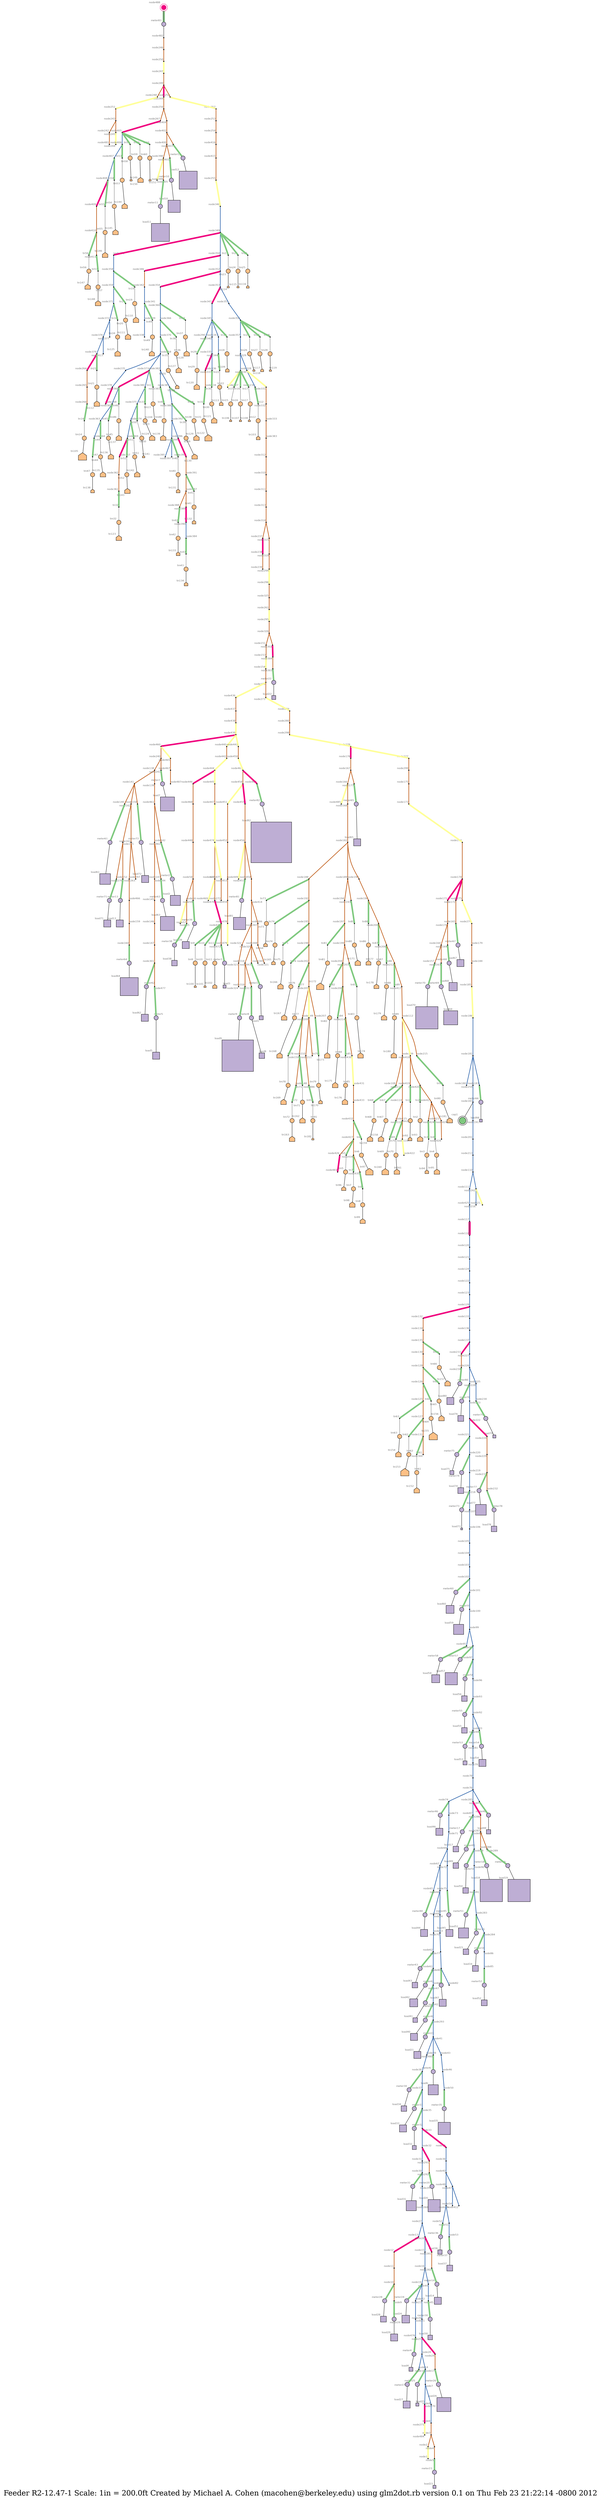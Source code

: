 graph "R2-12.47-1" {
	graph [bb="0,0,9156.5,5837.9",
		fontsize=24,
		label="Feeder R2-12.47-1 Scale: 1in = 200.0ft Created by Michael A. Cohen (macohen@berkeley.edu) using glm2dot.rb version 0.1 on Thu Feb\
 23 21:22:14 -0800 2012",
		lheight=0.40,
		lp="4578.3,18.4",
		lwidth=21.63
	];
	node [colorscheme=accent8,
		fontcolor=8,
		fontname=Helvetica,
		fontsize=8,
		label="\N"
	];
	edge [colorscheme=accent8];
	cap1	 [fillcolor=1,
		height=0.30556,
		label="",
		pos="3040.6,1778.3",
		shape=doublecircle,
		style=filled,
		width=0.30556,
		xlabel=cap1,
		xlp="3020.9,1794.1"];
	load1	 [fillcolor=2,
		height=0.18056,
		label="",
		pos="753.64,2107.3",
		shape=square,
		style=filled,
		width=0.17361,
		xlabel=load1,
		xlp="737.35,2118.6"];
	load2	 [fillcolor=2,
		height=0.45833,
		label="",
		pos="1316.6,1545.3",
		shape=square,
		style=filled,
		width=0.45139,
		xlabel=load2,
		xlp="1290.3,1566.6"];
	load3	 [fillcolor=2,
		height=0.13889,
		label="",
		pos="1508.4,1648.9",
		shape=square,
		style=filled,
		width=0.13889,
		xlabel=load3,
		xlp="1493.6,1658.7"];
	load4	 [fillcolor=2,
		height=0.18056,
		label="",
		pos="7907.1,580.83",
		shape=square,
		style=filled,
		width=0.17361,
		xlabel=load4,
		xlp="7890.8,579.13"];
	load5	 [fillcolor=2,
		height=0.31944,
		label="",
		pos="31.074,719.86",
		shape=square,
		style=filled,
		width=0.3125,
		xlabel=load5,
		xlp="9.7871,736.16"];
	load6	 [fillcolor=2,
		height=0.45833,
		label="",
		pos="6969.7,1249",
		shape=square,
		style=filled,
		width=0.45139,
		xlabel=load6,
		xlp="6943.4,1270.3"];
	load7	 [fillcolor=2,
		height=0.63889,
		label="",
		pos="1467.7,1847",
		shape=square,
		style=filled,
		width=0.63889,
		xlabel=load7,
		xlp="1434.9,1874.8"];
	load8	 [fillcolor=2,
		height=0.25,
		label="",
		pos="562.41,1998.7",
		shape=square,
		style=filled,
		width=0.25,
		xlabel=load8,
		xlp="543.62,2012.5"];
	load9	 [fillcolor=2,
		height=1.4306,
		label="",
		pos="535.9,1906.1",
		shape=square,
		style=filled,
		width=1.4236,
		xlabel=load9,
		xlp="474.61,1962.4"];
	load10	 [fillcolor=2,
		height=0.55556,
		label="",
		pos="2168.4,5641",
		shape=square,
		style=filled,
		width=0.55556,
		xlabel=load10,
		xlp="2136.4,5665.8"];
	load11	 [fillcolor=2,
		height=0.81944,
		label="",
		pos="2068.4,5789.4",
		shape=square,
		style=filled,
		width=0.8125,
		xlabel=load11,
		xlp="2027.2,5823.7"];
	load12	 [fillcolor=2,
		height=0.81944,
		label="",
		pos="2063.3,5511.6",
		shape=square,
		style=filled,
		width=0.8125,
		xlabel=load12,
		xlp="2021.8,5545.9"];
	load13	 [fillcolor=2,
		height=0.31944,
		label="",
		pos="951.19,1768.2",
		shape=square,
		style=filled,
		width=0.3125,
		xlabel=load13,
		xlp="927.67,1784.5"];
	load14	 [fillcolor=2,
		height=0.31944,
		label="",
		pos="7571,1154.4",
		shape=square,
		style=filled,
		width=0.3125,
		xlabel=load14,
		xlp="7547.5,1170.7"];
	load15	 [fillcolor=2,
		height=0.25,
		label="",
		pos="6290.1,590.25",
		shape=square,
		style=filled,
		width=0.25,
		xlabel=load15,
		xlp="6269.1,604.05"];
	load16	 [fillcolor=2,
		height=0.26389,
		label="",
		pos="6345.1,548.13",
		shape=square,
		style=filled,
		width=0.25694,
		xlabel=load16,
		xlp="6323.6,543.43"];
	load17	 [fillcolor=2,
		height=0.25,
		label="",
		pos="6339.2,820.86",
		shape=square,
		style=filled,
		width=0.25,
		xlabel=load17,
		xlp="6318.2,834.66"];
	load18	 [fillcolor=2,
		height=1.0139,
		label="",
		pos="6262,883.71",
		shape=square,
		style=filled,
		width=1.0069,
		xlabel=load18,
		xlp="6213.4,925.01"];
	load19	 [fillcolor=2,
		height=1.0139,
		label="",
		pos="6268.8,829.63",
		shape=square,
		style=filled,
		width=1.0069,
		xlabel=load19,
		xlp="6220.3,797.93"];
	load20	 [fillcolor=2,
		height=0.55556,
		label="",
		pos="7360,1309.6",
		shape=square,
		style=filled,
		width=0.55556,
		xlabel=load20,
		xlp="7327.9,1334.4"];
	load21	 [fillcolor=2,
		height=0.31944,
		label="",
		pos="6892,1207.8",
		shape=square,
		style=filled,
		width=0.3125,
		xlabel=load21,
		xlp="6868.5,1224.1"];
	load22	 [fillcolor=2,
		height=0.18056,
		label="",
		pos="2030.4,2135",
		shape=square,
		style=filled,
		width=0.17361,
		xlabel=load22,
		xlp="2011.8,2146.3"];
	load23	 [fillcolor=2,
		height=0.13889,
		label="",
		pos="9151.5,1050.2",
		shape=square,
		style=filled,
		width=0.13889,
		xlabel=load23,
		xlp="9134.5,1060"];
	load24	 [fillcolor=2,
		height=0.34722,
		label="",
		pos="7711.8,1006.2",
		shape=square,
		style=filled,
		width=0.34028,
		xlabel=load24,
		xlp="7687.2,988.92"];
	load25	 [fillcolor=2,
		height=0.13889,
		label="",
		pos="8148,1019.8",
		shape=square,
		style=filled,
		width=0.13889,
		xlabel=load25,
		xlp="8131,1029.6"];
	load26	 [fillcolor=2,
		height=0.63889,
		label="",
		pos="8038.7,1343.6",
		shape=square,
		style=filled,
		width=0.63889,
		xlabel=load26,
		xlp="8003.7,1371.4"];
	load27	 [fillcolor=2,
		height=0.31944,
		label="",
		pos="8158.4,1236.2",
		shape=square,
		style=filled,
		width=0.3125,
		xlabel=load27,
		xlp="8134.9,1252.5"];
	load28	 [fillcolor=2,
		height=0.26389,
		label="",
		pos="7530.5,734.2",
		shape=square,
		style=filled,
		width=0.25694,
		xlabel=load28,
		xlp="7509,748.5"];
	load29	 [fillcolor=2,
		height=0.31944,
		label="",
		pos="7600.1,621.39",
		shape=square,
		style=filled,
		width=0.3125,
		xlabel=load29,
		xlp="7576.6,614.69"];
	load30	 [fillcolor=2,
		height=0.20833,
		label="",
		pos="7735.6,1172.2",
		shape=square,
		style=filled,
		width=0.20139,
		xlabel=load30,
		xlp="7716.1,1184.5"];
	load31	 [fillcolor=2,
		height=0.45833,
		label="",
		pos="7374,1131.4",
		shape=square,
		style=filled,
		width=0.45139,
		xlabel=load31,
		xlp="7345.5,1152.7"];
	load32	 [fillcolor=2,
		height=0.18056,
		label="",
		pos="7183.3,1173.8",
		shape=square,
		style=filled,
		width=0.17361,
		xlabel=load32,
		xlp="7164.8,1172.1"];
	load33	 [fillcolor=2,
		height=0.31944,
		label="",
		pos="7120.7,1241.3",
		shape=square,
		style=filled,
		width=0.3125,
		xlabel=load33,
		xlp="7097.2,1257.6"];
	load34	 [fillcolor=2,
		height=0.25,
		label="",
		pos="7086.1,1148.4",
		shape=square,
		style=filled,
		width=0.25,
		xlabel=load34,
		xlp="7065,1144.2"];
	load35	 [fillcolor=2,
		height=0.55556,
		label="",
		pos="6929.2,1385.9",
		shape=square,
		style=filled,
		width=0.55556,
		xlabel=load35,
		xlp="6897.2,1410.7"];
	load36	 [fillcolor=2,
		height=0.19444,
		label="",
		pos="7430.5,1635.5",
		shape=square,
		style=filled,
		width=0.19444,
		xlabel=load36,
		xlp="7411.5,1647.3"];
	load37	 [fillcolor=2,
		height=0.26389,
		label="",
		pos="7354.8,1744.5",
		shape=square,
		style=filled,
		width=0.25694,
		xlabel=load37,
		xlp="7333.3,1758.8"];
	load38	 [fillcolor=2,
		height=0.25,
		label="",
		pos="500.61,893.3",
		shape=square,
		style=filled,
		width=0.25,
		xlabel=load38,
		xlp="479.6,907.1"];
	load39	 [fillcolor=2,
		height=0.31944,
		label="",
		pos="851.95,1140.8",
		shape=square,
		style=filled,
		width=0.3125,
		xlabel=load39,
		xlp="828.43,1157.1"];
	load40	 [fillcolor=2,
		height=0.31944,
		label="",
		pos="6919.3,1127.4",
		shape=square,
		style=filled,
		width=0.3125,
		xlabel=load40,
		xlp="6895.8,1120.7"];
	load41	 [fillcolor=2,
		height=0.20833,
		label="",
		pos="6854.7,1097.6",
		shape=square,
		style=filled,
		width=0.20139,
		xlabel=load41,
		xlp="6835.2,1094.9"];
	load42	 [fillcolor=2,
		height=0.36111,
		label="",
		pos="6768.7,1163.6",
		shape=square,
		style=filled,
		width=0.36111,
		xlabel=load42,
		xlp="6743.7,1181.4"];
	load43	 [fillcolor=2,
		height=0.25,
		label="",
		pos="6757.7,1059.1",
		shape=square,
		style=filled,
		width=0.25,
		xlabel=load43,
		xlp="6736.7,1054.9"];
	load44	 [fillcolor=2,
		height=0.31944,
		label="",
		pos="6564.8,1090.5",
		shape=square,
		style=filled,
		width=0.3125,
		xlabel=load44,
		xlp="6541.3,1106.8"];
	load45	 [fillcolor=2,
		height=0.31944,
		label="",
		pos="6589.2,840.53",
		shape=square,
		style=filled,
		width=0.3125,
		xlabel=load45,
		xlp="6565.7,833.83"];
	load46	 [fillcolor=2,
		height=0.31944,
		label="",
		pos="6416.6,945.83",
		shape=square,
		style=filled,
		width=0.3125,
		xlabel=load46,
		xlp="6393.1,939.13"];
	load47	 [fillcolor=2,
		height=0.31944,
		label="",
		pos="6733.7,723.85",
		shape=square,
		style=filled,
		width=0.3125,
		xlabel=load47,
		xlp="6710.1,740.15"];
	load48	 [fillcolor=2,
		height=0.19444,
		label="",
		pos="6369.4,1076.5",
		shape=square,
		style=filled,
		width=0.19444,
		xlabel=load48,
		xlp="6350.4,1088.3"];
	load49	 [fillcolor=2,
		height=0.25,
		label="",
		pos="6392.5,807.25",
		shape=square,
		style=filled,
		width=0.25,
		xlabel=load49,
		xlp="6371.5,803.05"];
	load50	 [fillcolor=2,
		height=0.25,
		label="",
		pos="6319.2,732.13",
		shape=square,
		style=filled,
		width=0.25,
		xlabel=load50,
		xlp="6298.2,745.93"];
	load51	 [fillcolor=2,
		height=0.45833,
		label="",
		pos="6375.5,611.25",
		shape=square,
		style=filled,
		width=0.45139,
		xlabel=load51,
		xlp="6347,632.55"];
	load52	 [fillcolor=2,
		height=0.26389,
		label="",
		pos="6359.1,368.62",
		shape=square,
		style=filled,
		width=0.25694,
		xlabel=load52,
		xlp="6337.6,363.92"];
	load53	 [fillcolor=2,
		height=0.18056,
		label="",
		pos="6205.8,1118.3",
		shape=square,
		style=filled,
		width=0.17361,
		xlabel=load53,
		xlp="6187.3,1129.6"];
	load54	 [fillcolor=2,
		height=0.31944,
		label="",
		pos="6087.6,1026.8",
		shape=square,
		style=filled,
		width=0.3125,
		xlabel=load54,
		xlp="6064.1,1043.1"];
	load55	 [fillcolor=2,
		height=0.25,
		label="",
		pos="6092.3,1121.6",
		shape=square,
		style=filled,
		width=0.25,
		xlabel=load55,
		xlp="6071.3,1135.4"];
	load56	 [fillcolor=2,
		height=0.25,
		label="",
		pos="6007.6,1162.7",
		shape=square,
		style=filled,
		width=0.25,
		xlabel=load56,
		xlp="5986.6,1176.5"];
	load57	 [fillcolor=2,
		height=0.55556,
		label="",
		pos="6011.9,1266.3",
		shape=square,
		style=filled,
		width=0.55556,
		xlabel=load57,
		xlp="5979.9,1291.1"];
	load58	 [fillcolor=2,
		height=0.36111,
		label="",
		pos="5982.1,1424.7",
		shape=square,
		style=filled,
		width=0.36111,
		xlabel=load58,
		xlp="5957.1,1442.5"];
	load59	 [fillcolor=2,
		height=0.45833,
		label="",
		pos="5855.1,1309.9",
		shape=square,
		style=filled,
		width=0.45139,
		xlabel=load59,
		xlp="5826.6,1331.2"];
	load60	 [fillcolor=2,
		height=0.36111,
		label="",
		pos="5793.2,1303.9",
		shape=square,
		style=filled,
		width=0.36111,
		xlabel=load60,
		xlp="5768.1,1321.7"];
	load61	 [fillcolor=2,
		height=0.48611,
		label="",
		pos="1184.1,1716.7",
		shape=square,
		style=filled,
		width=0.47917,
		xlabel=load61,
		xlp="1154.6,1739"];
	load62	 [fillcolor=2,
		height=0.31944,
		label="",
		pos="344.45,1031.8",
		shape=square,
		style=filled,
		width=0.3125,
		xlabel=load62,
		xlp="320.94,1048.1"];
	load63	 [fillcolor=2,
		height=0.63889,
		label="",
		pos="1194.6,1422.6",
		shape=square,
		style=filled,
		width=0.63889,
		xlabel=load63,
		xlp="1159.6,1450.4"];
	load64	 [fillcolor=2,
		height=0.81944,
		label="",
		pos="929.86,1508.5",
		shape=square,
		style=filled,
		width=0.8125,
		xlabel=load64,
		xlp="888.34,1542.8"];
	load65	 [fillcolor=2,
		height=0.31944,
		label="",
		pos="2313.2,1677.4",
		shape=square,
		style=filled,
		width=0.3125,
		xlabel=load65,
		xlp="2289.7,1693.7"];
	load66	 [fillcolor=2,
		height=0.125,
		label="",
		pos="2965.2,1889.4",
		shape=square,
		style=filled,
		width=0.11806,
		xlabel=load66,
		xlp="2948.7,1898.7"];
	load67	 [fillcolor=2,
		height=0.31944,
		label="",
		pos="2573.9,1898",
		shape=square,
		style=filled,
		width=0.3125,
		xlabel=load67,
		xlp="2550.4,1914.3"];
	load68	 [fillcolor=2,
		height=0.375,
		label="",
		pos="2608.4,2027",
		shape=square,
		style=filled,
		width=0.36806,
		xlabel=load68,
		xlp="2582.9,2045.3"];
	load69	 [fillcolor=2,
		height=0.63889,
		label="",
		pos="2746.5,1992.2",
		shape=square,
		style=filled,
		width=0.63889,
		xlabel=load69,
		xlp="2711.5,2020"];
	load70	 [fillcolor=2,
		height=1.0139,
		label="",
		pos="2736.6,2093.1",
		shape=square,
		style=filled,
		width=1.0069,
		xlabel=load70,
		xlp="2688.1,2134.4"];
	load71	 [fillcolor=2,
		height=0.31944,
		label="",
		pos="890.52,1693.5",
		shape=square,
		style=filled,
		width=0.3125,
		xlabel=load71,
		xlp="867.01,1709.8"];
	load72	 [fillcolor=2,
		height=0.31944,
		label="",
		pos="1185.2,1838.4",
		shape=square,
		style=filled,
		width=0.3125,
		xlabel=load72,
		xlp="1161.7,1854.7"];
	load73	 [fillcolor=2,
		height=0.083333,
		label="",
		pos="5454.9,1373.5",
		shape=square,
		style=filled,
		width=0.083333,
		xlabel=load73,
		xlp="5439.9,1375.3"];
	load74	 [fillcolor=2,
		height=0.26389,
		label="",
		pos="5326.6,1451.6",
		shape=square,
		style=filled,
		width=0.25694,
		xlabel=load74,
		xlp="5305.1,1465.9"];
	load75	 [fillcolor=2,
		height=0.18056,
		label="",
		pos="5241.2,1452.9",
		shape=square,
		style=filled,
		width=0.17361,
		xlabel=load75,
		xlp="5222.7,1441.6"];
	load76	 [fillcolor=2,
		height=0.26389,
		label="",
		pos="5020.7,1448.2",
		shape=square,
		style=filled,
		width=0.25694,
		xlabel=load76,
		xlp="4999.2,1462.5"];
	load77	 [fillcolor=2,
		height=0.48611,
		label="",
		pos="5110.7,1314.9",
		shape=square,
		style=filled,
		width=0.47917,
		xlabel=load77,
		xlp="5081.2,1337.2"];
	load78	 [fillcolor=2,
		height=0.25,
		label="",
		pos="5147.5,1252.5",
		shape=square,
		style=filled,
		width=0.25,
		xlabel=load78,
		xlp="5126.5,1266.3"];
	load79	 [fillcolor=2,
		height=0.13889,
		label="",
		pos="5003.9,1620.6",
		shape=square,
		style=filled,
		width=0.13889,
		xlabel=load79,
		xlp="4986.9,1630.4"];
	load80	 [fillcolor=2,
		height=0.31944,
		label="",
		pos="4797.6,1379",
		shape=square,
		style=filled,
		width=0.3125,
		xlabel=load80,
		xlp="4774.1,1395.3"];
	load81	 [fillcolor=2,
		height=0.55556,
		label="",
		pos="1433.4,2189",
		shape=square,
		style=filled,
		width=0.55556,
		xlabel=load81,
		xlp="1401.4,2213.8"];
	load82	 [fillcolor=2,
		height=1.8472,
		label="",
		pos="1496.7,2070.3",
		shape=square,
		style=filled,
		width=1.8403,
		xlabel=load82,
		xlp="1418.2,2141.6"];
	meter1	 [fillcolor=2,
		height=0.19444,
		label="",
		pos="757.7,2089.8",
		shape=circle,
		style=filled,
		width=0.19444,
		xlabel=meter1,
		xlp="738.25,2087.6"];
	meter1 -- load1	 [len=0.25,
		pos="756.05,2096.9 755.76,2098.1 755.47,2099.4 755.2,2100.6"];
	meter2	 [fillcolor=2,
		height=0.19444,
		label="",
		pos="1315.6,1563",
		shape=circle,
		style=filled,
		width=0.19444,
		xlabel=meter2,
		xlp="1335.1,1574.8"];
	meter2 -- load2	 [len=0.25,
		pos="1316,1555.8 1316,1555.6 1316,1555.5 1316,1555.3"];
	meter3	 [fillcolor=2,
		height=0.19444,
		label="",
		pos="1526.4,1654.5",
		shape=circle,
		style=filled,
		width=0.19444,
		xlabel=meter3,
		xlp="1531.9,1666.3"];
	meter3 -- load3	 [len=0.25,
		pos="1519.5,1652.4 1517.6,1651.8 1515.6,1651.1 1513.8,1650.6"];
	meter4	 [fillcolor=2,
		height=0.19444,
		label="",
		pos="7895.9,595.21",
		shape=circle,
		style=filled,
		width=0.19444,
		xlabel=meter4,
		xlp="7876.4,593.01"];
	meter4 -- load4	 [len=0.25,
		pos="7900.4,589.36 7900.9,588.73 7901.4,588.1 7901.9,587.47"];
	meter5	 [fillcolor=2,
		height=0.19444,
		label="",
		pos="41.495,734.67",
		shape=circle,
		style=filled,
		width=0.19444,
		xlabel=meter5,
		xlp="22.046,746.47"];
	meter5 -- load5	 [len=0.25,
		pos="37.256,728.64 37.166,728.52 37.076,728.39 36.985,728.26"];
	meter6	 [fillcolor=2,
		height=0.19444,
		label="",
		pos="6966.7,1231.5",
		shape=circle,
		style=filled,
		width=0.19444,
		xlabel=meter6,
		xlp="6947.3,1219.7"];
	meter6 -- load6	 [len=0.25,
		pos="6967.9,1238.6 6967.9,1238.8 6968,1238.9 6968,1239.1"];
	meter7	 [fillcolor=2,
		height=0.19444,
		label="",
		pos="1476.9,1832",
		shape=circle,
		style=filled,
		width=0.19444,
		xlabel=meter7,
		xlp="1457.4,1820.2"];
	meter7 -- load7	 [len=0.25,
		pos="1473.1,1838.1 1473,1838.2 1473,1838.3 1472.9,1838.5"];
	meter8	 [fillcolor=2,
		height=0.19444,
		label="",
		pos="576.14,1986.1",
		shape=circle,
		style=filled,
		width=0.19444,
		xlabel=meter8,
		xlp="556.69,1983.9"];
	meter8 -- load8	 [len=0.25,
		pos="570.87,1990.9 570.75,1991 570.63,1991.1 570.51,1991.3"];
	meter9	 [fillcolor=2,
		height=0.19444,
		label="",
		pos="553.17,1913.3",
		shape=circle,
		style=filled,
		width=0.19444,
		xlabel=meter9,
		xlp="533.72,1925.1"];
	meter9 -- load9	 [len=0.25,
		pos="546.54,1910.5 546.39,1910.5 546.24,1910.4 546.08,1910.3"];
	meter10	 [fillcolor=2,
		height=0.19444,
		label="",
		pos="2150.3,5637.9",
		shape=circle,
		style=filled,
		width=0.19444,
		xlabel=meter10,
		xlp="2128.6,5649.7"];
	meter10 -- load10	 [len=0.25,
		pos="2157.2,5639.1 2157.4,5639.1 2157.6,5639.1 2157.7,5639.2"];
	meter11	 [fillcolor=2,
		height=0.19444,
		label="",
		pos="2064.6,5771.3",
		shape=circle,
		style=filled,
		width=0.19444,
		xlabel=meter11,
		xlp="2043.2,5759.5"];
	meter11 -- load11	 [len=0.25,
		pos="2066,5778.3 2066.1,5778.4 2066.1,5778.6 2066.2,5778.7"];
	meter12	 [fillcolor=2,
		height=0.19444,
		label="",
		pos="2045.7,5516.7",
		shape=circle,
		style=filled,
		width=0.19444,
		xlabel=meter12,
		xlp="2024.1,5504.9"];
	meter12 -- load12	 [len=0.25,
		pos="2052.5,5514.7 2052.6,5514.7 2052.8,5514.6 2052.9,5514.6"];
	meter13	 [fillcolor=2,
		height=0.19444,
		label="",
		pos="961.59,1752.8",
		shape=circle,
		style=filled,
		width=0.19444,
		xlabel=meter13,
		xlp="939.92,1750.6"];
	meter13 -- load13	 [len=0.25,
		pos="957.6,1758.7 957.51,1758.8 957.41,1759 957.32,1759.1"];
	meter14	 [fillcolor=2,
		height=0.19444,
		label="",
		pos="7561.5,1138.6",
		shape=circle,
		style=filled,
		width=0.19444,
		xlabel=meter14,
		xlp="7539.8,1150.4"];
	meter14 -- load14	 [len=0.25,
		pos="7565.1,1144.6 7565.2,1144.8 7565.3,1144.9 7565.4,1145.1"];
	meter15	 [fillcolor=2,
		height=0.19444,
		label="",
		pos="6307.1,599.06",
		shape=circle,
		style=filled,
		width=0.19444,
		xlabel=meter15,
		xlp="6314.7,610.86"];
	meter15 -- load15	 [len=0.25,
		pos="6300.6,595.68 6300.1,595.45 6299.6,595.21 6299.2,594.97"];
	meter16	 [fillcolor=2,
		height=0.19444,
		label="",
		pos="6338,564.61",
		shape=circle,
		style=filled,
		width=0.19444,
		xlabel=meter16,
		xlp="6316.3,576.41"];
	meter16 -- load16	 [len=0.25,
		pos="6340.9,557.91 6340.9,557.77 6341,557.63 6341.1,557.48"];
	meter17	 [fillcolor=2,
		height=0.19444,
		label="",
		pos="6347,837.58",
		shape=circle,
		style=filled,
		width=0.19444,
		xlabel=meter17,
		xlp="6325.3,849.38"];
	meter17 -- load17	 [len=0.25,
		pos="6344,831.16 6343.9,830.87 6343.7,830.57 6343.6,830.27"];
	meter18	 [fillcolor=2,
		height=0.19444,
		label="",
		pos="6280.6,887.18",
		shape=circle,
		style=filled,
		width=0.19444,
		xlabel=meter18,
		xlp="6302.2,898.98"];
	meter18 -- load18	 [len=0.25,
		pos="6273.4,885.85 6273.3,885.82 6273.1,885.79 6272.9,885.76"];
	meter19	 [fillcolor=2,
		height=0.19444,
		label="",
		pos="6284,840.93",
		shape=circle,
		style=filled,
		width=0.19444,
		xlabel=meter19,
		xlp="6305.7,838.73"];
	meter19 -- load19	 [len=0.25,
		pos="6278.2,836.59 6278,836.5 6277.9,836.39 6277.8,836.29"];
	meter20	 [fillcolor=2,
		height=0.19444,
		label="",
		pos="7350.3,1294.1",
		shape=circle,
		style=filled,
		width=0.19444,
		xlabel=meter20,
		xlp="7358,1282.3"];
	meter20 -- load20	 [len=0.25,
		pos="7354,1300 7354.1,1300.2 7354.2,1300.3 7354.3,1300.4"];
	meter21	 [fillcolor=2,
		height=0.19444,
		label="",
		pos="6902.9,1193",
		shape=circle,
		style=filled,
		width=0.19444,
		xlabel=meter21,
		xlp="6881.3,1190.8"];
	meter21 -- load21	 [len=0.25,
		pos="6898.7,1198.7 6898.6,1198.8 6898.5,1199 6898.4,1199.1"];
	meter22	 [fillcolor=2,
		height=0.19444,
		label="",
		pos="2039.1,2119",
		shape=circle,
		style=filled,
		width=0.19444,
		xlabel=meter22,
		xlp="2017.5,2116.8"];
	meter22 -- load22	 [len=0.25,
		pos="2035.8,2125.1 2035.2,2126.1 2034.7,2127.1 2034.1,2128.1"];
	meter23	 [fillcolor=2,
		height=0.19444,
		label="",
		pos="9138.1,1038.1",
		shape=circle,
		style=filled,
		width=0.19444,
		xlabel=meter23,
		xlp="9116.4,1049.9"];
	meter23 -- load23	 [len=0.25,
		pos="9143.6,1043 9144.5,1043.9 9145.4,1044.7 9146.4,1045.6"];
	meter24	 [fillcolor=2,
		height=0.19444,
		label="",
		pos="7699,1019.9",
		shape=circle,
		style=filled,
		width=0.19444,
		xlabel=meter24,
		xlp="7677.3,1031.7"];
	meter24 -- load24	 [len=0.25,
		pos="7703.9,1014.6 7704,1014.5 7704.1,1014.4 7704.2,1014.3"];
	meter25	 [fillcolor=2,
		height=0.19444,
		label="",
		pos="8151.2,1037.6",
		shape=circle,
		style=filled,
		width=0.19444,
		xlabel=meter25,
		xlp="8129.5,1049.4"];
	meter25 -- load25	 [len=0.25,
		pos="8149.9,1030.3 8149.6,1028.5 8149.2,1026.5 8148.9,1024.8"];
	meter26	 [fillcolor=2,
		height=0.19444,
		label="",
		pos="8029.1,1327.8",
		shape=circle,
		style=filled,
		width=0.19444,
		xlabel=meter26,
		xlp="8036.8,1316"];
	meter26 -- load26	 [len=0.25,
		pos="8032.8,1333.9 8032.9,1334 8033,1334.1 8033.1,1334.3"];
	meter27	 [fillcolor=2,
		height=0.19444,
		label="",
		pos="8146.5,1222.1",
		shape=circle,
		style=filled,
		width=0.19444,
		xlabel=meter27,
		xlp="8124.8,1233.9"];
	meter27 -- load27	 [len=0.25,
		pos="8151.1,1227.5 8151.2,1227.6 8151.3,1227.7 8151.4,1227.9"];
	meter28	 [fillcolor=2,
		height=0.19444,
		label="",
		pos="7533.3,751.62",
		shape=circle,
		style=filled,
		width=0.19444,
		xlabel=meter28,
		xlp="7511.7,763.42"];
	meter28 -- load28	 [len=0.25,
		pos="7532.2,744.54 7532.1,744.38 7532.1,744.23 7532.1,744.08"];
	meter29	 [fillcolor=2,
		height=0.19444,
		label="",
		pos="7591.9,637.76",
		shape=circle,
		style=filled,
		width=0.19444,
		xlabel=meter29,
		xlp="7570.3,635.56"];
	meter29 -- load29	 [len=0.25,
		pos="7595.1,631.48 7595.1,631.33 7595.2,631.19 7595.3,631.04"];
	meter30	 [fillcolor=2,
		height=0.19444,
		label="",
		pos="7725.9,1156.6",
		shape=circle,
		style=filled,
		width=0.19444,
		xlabel=meter30,
		xlp="7704.2,1168.4"];
	meter30 -- load30	 [len=0.25,
		pos="7729.6,1162.6 7730,1163.1 7730.3,1163.7 7730.7,1164.3"];
	meter31	 [fillcolor=2,
		height=0.19444,
		label="",
		pos="7362.4,1118.2",
		shape=circle,
		style=filled,
		width=0.19444,
		xlabel=meter31,
		xlp="7340.7,1130"];
	meter31 -- load31	 [len=0.25,
		pos="7367.1,1123.6 7367.2,1123.7 7367.3,1123.8 7367.4,1123.9"];
	meter32	 [fillcolor=2,
		height=0.19444,
		label="",
		pos="7180.2,1191.7",
		shape=circle,
		style=filled,
		width=0.19444,
		xlabel=meter32,
		xlp="7158.5,1203.5"];
	meter32 -- load32	 [len=0.25,
		pos="7181.4,1184.4 7181.6,1183.2 7181.9,1181.9 7182.1,1180.7"];
	meter33	 [fillcolor=2,
		height=0.19444,
		label="",
		pos="7121.8,1223",
		shape=circle,
		style=filled,
		width=0.19444,
		xlabel=meter33,
		xlp="7100.1,1220.8"];
	meter33 -- load33	 [len=0.25,
		pos="7121.4,1230 7121.4,1230.2 7121.4,1230.3 7121.3,1230.5"];
	meter34	 [fillcolor=2,
		height=0.19444,
		label="",
		pos="7083.2,1166.8",
		shape=circle,
		style=filled,
		width=0.19444,
		xlabel=meter34,
		xlp="7061.5,1178.6"];
	meter34 -- load34	 [len=0.25,
		pos="7084.3,1159.7 7084.4,1159 7084.5,1158.4 7084.6,1157.7"];
	meter35	 [fillcolor=2,
		height=0.19444,
		label="",
		pos="6930.4,1367.4",
		shape=circle,
		style=filled,
		width=0.19444,
		xlabel=meter35,
		xlp="6908.7,1355.6"];
	meter35 -- load35	 [len=0.25,
		pos="6929.9,1374.5 6929.9,1374.7 6929.9,1374.8 6929.9,1375"];
	meter36	 [fillcolor=2,
		height=0.19444,
		label="",
		pos="7416.1,1623.9",
		shape=circle,
		style=filled,
		width=0.19444,
		xlabel=meter36,
		xlp="7394.4,1635.7"];
	meter36 -- load36	 [len=0.25,
		pos="7421.6,1628.4 7422.1,1628.8 7422.6,1629.2 7423.2,1629.6"];
	meter37	 [fillcolor=2,
		height=0.19444,
		label="",
		pos="7346.4,1728",
		shape=circle,
		style=filled,
		width=0.19444,
		xlabel=meter37,
		xlp="7324.8,1739.8"];
	meter37 -- load37	 [len=0.25,
		pos="7349.6,1734.4 7349.7,1734.5 7349.8,1734.6 7349.9,1734.8"];
	meter38	 [fillcolor=2,
		height=0.19444,
		label="",
		pos="516.95,901.31",
		shape=circle,
		style=filled,
		width=0.19444,
		xlabel=meter38,
		xlp="524.63,889.51"];
	meter38 -- load38	 [len=0.25,
		pos="510.31,898.05 510.16,897.98 510.02,897.91 509.88,897.84"];
	meter39	 [fillcolor=2,
		height=0.19444,
		label="",
		pos="868.94,1147.2",
		shape=circle,
		style=filled,
		width=0.19444,
		xlabel=meter39,
		xlp="890.61,1145"];
	meter39 -- load39	 [len=0.25,
		pos="862.03,1144.6 861.88,1144.5 861.73,1144.5 861.58,1144.4"];
	meter40	 [fillcolor=2,
		height=0.19444,
		label="",
		pos="6910.7,1143.8",
		shape=circle,
		style=filled,
		width=0.19444,
		xlabel=meter40,
		xlp="6889,1141.6"];
	meter40 -- load40	 [len=0.25,
		pos="6914,1137.5 6914.1,1137.4 6914.1,1137.3 6914.2,1137.1"];
	meter41	 [fillcolor=2,
		height=0.19444,
		label="",
		pos="6848.6,1115.4",
		shape=circle,
		style=filled,
		width=0.19444,
		xlabel=meter41,
		xlp="6827,1127.2"];
	meter41 -- load41	 [len=0.25,
		pos="6851,1108.6 6851.3,1107.5 6851.7,1106.4 6852.1,1105.2"];
	meter42	 [fillcolor=2,
		height=0.19444,
		label="",
		pos="6776.9,1146.8",
		shape=circle,
		style=filled,
		width=0.19444,
		xlabel=meter42,
		xlp="6755.2,1144.6"];
	meter42 -- load42	 [len=0.25,
		pos="6773.8,1153.2 6773.7,1153.4 6773.6,1153.5 6773.6,1153.7"];
	meter43	 [fillcolor=2,
		height=0.19444,
		label="",
		pos="6749.5,1075.5",
		shape=circle,
		style=filled,
		width=0.19444,
		xlabel=meter43,
		xlp="6727.9,1073.3"];
	meter43 -- load43	 [len=0.25,
		pos="6752.7,1069.2 6752.8,1068.9 6753,1068.6 6753.1,1068.3"];
	meter44	 [fillcolor=2,
		height=0.19444,
		label="",
		pos="6564.8,1072",
		shape=circle,
		style=filled,
		width=0.19444,
		xlabel=meter44,
		xlp="6543.1,1069.8"];
	meter44 -- load44	 [len=0.25,
		pos="6564.8,1079.1 6564.8,1079.2 6564.8,1079.4 6564.8,1079.6"];
	meter45	 [fillcolor=2,
		height=0.19444,
		label="",
		pos="6583.2,858.19",
		shape=circle,
		style=filled,
		width=0.19444,
		xlabel=meter45,
		xlp="6561.5,869.99"];
	meter45 -- load45	 [len=0.25,
		pos="6585.5,851.41 6585.6,851.26 6585.6,851.1 6585.7,850.94"];
	meter46	 [fillcolor=2,
		height=0.19444,
		label="",
		pos="6401.6,953.15",
		shape=circle,
		style=filled,
		width=0.19444,
		xlabel=meter46,
		xlp="6409.2,964.95"];
	meter46 -- load46	 [len=0.25,
		pos="6408,950 6408.1,949.94 6408.3,949.88 6408.4,949.82"];
	meter47	 [fillcolor=2,
		height=0.19444,
		label="",
		pos="6733.5,742.96",
		shape=circle,
		style=filled,
		width=0.19444,
		xlabel=meter47,
		xlp="6711.8,754.76"];
	meter47 -- load47	 [len=0.25,
		pos="6733.6,735.63 6733.6,735.54 6733.6,735.46 6733.6,735.37"];
	meter48	 [fillcolor=2,
		height=0.19444,
		label="",
		pos="6367.4,1058.4",
		shape=circle,
		style=filled,
		width=0.19444,
		xlabel=meter48,
		xlp="6345.7,1070.2"];
	meter48 -- load48	 [len=0.25,
		pos="6368.2,1065.3 6368.3,1066.6 6368.4,1068 6368.6,1069.2"];
	meter49	 [fillcolor=2,
		height=0.19444,
		label="",
		pos="6379.6,818.79",
		shape=circle,
		style=filled,
		width=0.19444,
		xlabel=meter49,
		xlp="6387.2,830.59"];
	meter49 -- load49	 [len=0.25,
		pos="6384.8,814.09 6385,814 6385.1,813.89 6385.2,813.79"];
	meter50	 [fillcolor=2,
		height=0.19444,
		label="",
		pos="6335.6,739.59",
		shape=circle,
		style=filled,
		width=0.19444,
		xlabel=meter50,
		xlp="6343.3,727.79"];
	meter50 -- load50	 [len=0.25,
		pos="6328.9,736.55 6328.8,736.49 6328.6,736.43 6328.5,736.36"];
	meter51	 [fillcolor=2,
		height=0.19444,
		label="",
		pos="6357.6,618.28",
		shape=circle,
		style=filled,
		width=0.19444,
		xlabel=meter51,
		xlp="6342.9,606.48"];
	meter51 -- load51	 [len=0.25,
		pos="6364.5,615.58 6364.7,615.52 6364.8,615.46 6365,615.4"];
	meter52	 [fillcolor=2,
		height=0.19444,
		label="",
		pos="6354.8,386.38",
		shape=circle,
		style=filled,
		width=0.19444,
		xlabel=meter52,
		xlp="6333.1,398.18"];
	meter52 -- load52	 [len=0.25,
		pos="6356.4,379.57 6356.6,379.1 6356.7,378.62 6356.8,378.14"];
	meter53	 [fillcolor=2,
		height=0.19444,
		label="",
		pos="6198.3,1101.2",
		shape=circle,
		style=filled,
		width=0.19444,
		xlabel=meter53,
		xlp="6176.6,1113"];
	meter53 -- load53	 [len=0.25,
		pos="6201.2,1107.8 6201.7,1109 6202.3,1110.2 6202.8,1111.4"];
	meter54	 [fillcolor=2,
		height=0.19444,
		label="",
		pos="6100.7,1040",
		shape=circle,
		style=filled,
		width=0.19444,
		xlabel=meter54,
		xlp="6122.3,1037.8"];
	meter54 -- load54	 [len=0.25,
		pos="6095.7,1034.9 6095.5,1034.8 6095.4,1034.7 6095.3,1034.6"];
	meter55	 [fillcolor=2,
		height=0.19444,
		label="",
		pos="6106.1,1132.6",
		shape=circle,
		style=filled,
		width=0.19444,
		xlabel=meter55,
		xlp="6127.8,1130.4"];
	meter55 -- load55	 [len=0.25,
		pos="6100.5,1128.1 6100.4,1128 6100.3,1127.9 6100.2,1127.8"];
	meter56	 [fillcolor=2,
		height=0.19444,
		label="",
		pos="6020.8,1175.8",
		shape=circle,
		style=filled,
		width=0.19444,
		xlabel=meter56,
		xlp="5999.1,1187.6"];
	meter56 -- load56	 [len=0.25,
		pos="6015.7,1170.8 6015.6,1170.7 6015.5,1170.5 6015.4,1170.4"];
	meter57	 [fillcolor=2,
		height=0.19444,
		label="",
		pos="6003.9,1249.7",
		shape=circle,
		style=filled,
		width=0.19444,
		xlabel=meter57,
		xlp="6011.5,1237.9"];
	meter57 -- load57	 [len=0.25,
		pos="6006.9,1256.1 6007,1256.2 6007.1,1256.4 6007.2,1256.5"];
	meter58	 [fillcolor=2,
		height=0.19444,
		label="",
		pos="5979.3,1406.5",
		shape=circle,
		style=filled,
		width=0.19444,
		xlabel=meter58,
		xlp="5957.7,1404.3"];
	meter58 -- load58	 [len=0.25,
		pos="5980.4,1413.5 5980.4,1413.6 5980.4,1413.8 5980.5,1414"];
	meter59	 [fillcolor=2,
		height=0.19444,
		label="",
		pos="5853,1290.9",
		shape=circle,
		style=filled,
		width=0.19444,
		xlabel=meter59,
		xlp="5831.3,1288.7"];
	meter59 -- load59	 [len=0.25,
		pos="5853.8,1298.2 5853.8,1298.2 5853.8,1298.3 5853.8,1298.4"];
	meter60	 [fillcolor=2,
		height=0.19444,
		label="",
		pos="5800.2,1286.5",
		shape=circle,
		style=filled,
		width=0.19444,
		xlabel=meter60,
		xlp="5778.5,1284.3"];
	meter60 -- load60	 [len=0.25,
		pos="5797.5,1293.2 5797.4,1293.4 5797.4,1293.5 5797.3,1293.7"];
	meter61	 [fillcolor=2,
		height=0.19444,
		label="",
		pos="1200.9,1710.5",
		shape=circle,
		style=filled,
		width=0.19444,
		xlabel=meter61,
		xlp="1222.5,1722.3"];
	meter61 -- load61	 [len=0.25,
		pos="1194,1713 1193.9,1713.1 1193.8,1713.1 1193.6,1713.2"];
	meter62	 [fillcolor=2,
		height=0.19444,
		label="",
		pos="359.61,1041.7",
		shape=circle,
		style=filled,
		width=0.19444,
		xlabel=meter62,
		xlp="381.29,1039.5"];
	meter62 -- load62	 [len=0.25,
		pos="353.45,1037.6 353.31,1037.5 353.18,1037.5 353.05,1037.4"];
	meter63	 [fillcolor=2,
		height=0.19444,
		label="",
		pos="1207.8,1435",
		shape=circle,
		style=filled,
		width=0.19444,
		xlabel=meter63,
		xlp="1229.5,1446.8"];
	meter63 -- load63	 [len=0.25,
		pos="1202.4,1430 1202.3,1429.9 1202.2,1429.8 1202.1,1429.7"];
	meter64	 [fillcolor=2,
		height=0.19444,
		label="",
		pos="946.45,1517",
		shape=circle,
		style=filled,
		width=0.19444,
		xlabel=meter64,
		xlp="968.12,1514.8"];
	meter64 -- load64	 [len=0.25,
		pos="940.08,1513.7 939.93,1513.7 939.79,1513.6 939.64,1513.5"];
	meter65	 [fillcolor=2,
		height=0.19444,
		label="",
		pos="2320.5,1693.8",
		shape=circle,
		style=filled,
		width=0.19444,
		xlabel=meter65,
		xlp="2298.8,1705.6"];
	meter65 -- load65	 [len=0.25,
		pos="2317.5,1687.1 2317.5,1687 2317.4,1686.8 2317.3,1686.7"];
	meter66	 [fillcolor=2,
		height=0.19444,
		label="",
		pos="2951.2,1877.7",
		shape=circle,
		style=filled,
		width=0.19444,
		xlabel=meter66,
		xlp="2929.5,1889.5"];
	meter66 -- load66	 [len=0.25,
		pos="2956.9,1882.5 2958.1,1883.5 2959.3,1884.5 2960.5,1885.5"];
	meter67	 [fillcolor=2,
		height=0.19444,
		label="",
		pos="2573.2,1880.7",
		shape=circle,
		style=filled,
		width=0.19444,
		xlabel=meter67,
		xlp="2551.5,1878.5"];
	meter67 -- load67	 [len=0.25,
		pos="2573.5,1887.8 2573.5,1887.9 2573.5,1888.1 2573.5,1888.2"];
	meter68	 [fillcolor=2,
		height=0.19444,
		label="",
		pos="2609.1,2008.6",
		shape=circle,
		style=filled,
		width=0.19444,
		xlabel=meter68,
		xlp="2587.4,2006.4"];
	meter68 -- load68	 [len=0.25,
		pos="2608.8,2015.7 2608.8,2015.8 2608.8,2016 2608.8,2016.2"];
	meter69	 [fillcolor=2,
		height=0.19444,
		label="",
		pos="2728.4,1993.1",
		shape=circle,
		style=filled,
		width=0.19444,
		xlabel=meter69,
		xlp="2706.7,1981.3"];
	meter69 -- load69	 [len=0.25,
		pos="2735.7,1992.7 2735.9,1992.7 2736,1992.7 2736.2,1992.7"];
	meter70	 [fillcolor=2,
		height=0.19444,
		label="",
		pos="2722.1,2081.8",
		shape=circle,
		style=filled,
		width=0.19444,
		xlabel=meter70,
		xlp="2700.4,2093.6"];
	meter70 -- load70	 [len=0.25,
		pos="2727.7,2086.1 2727.8,2086.2 2727.9,2086.3 2728,2086.4"];
	meter71	 [fillcolor=2,
		height=0.19444,
		label="",
		pos="909.05,1694.9",
		shape=circle,
		style=filled,
		width=0.19444,
		xlabel=meter71,
		xlp="916.73,1706.7"];
	meter71 -- load71	 [len=0.25,
		pos="901.94,1694.4 901.78,1694.3 901.61,1694.3 901.45,1694.3"];
	meter72	 [fillcolor=2,
		height=0.19444,
		label="",
		pos="1196.5,1824.3",
		shape=circle,
		style=filled,
		width=0.19444,
		xlabel=meter72,
		xlp="1174.8,1822.1"];
	meter72 -- load72	 [len=0.25,
		pos="1191.9,1830.1 1191.8,1830.2 1191.7,1830.3 1191.6,1830.4"];
	meter73	 [fillcolor=2,
		height=0.19444,
		label="",
		pos="5458.4,1391.3",
		shape=circle,
		style=filled,
		width=0.19444,
		xlabel=meter73,
		xlp="5436.7,1403.1"];
	meter73 -- load73	 [len=0.25,
		pos="5457,1384.1 5456.5,1381.4 5455.9,1378.6 5455.5,1376.6"];
	meter74	 [fillcolor=2,
		height=0.19444,
		label="",
		pos="5323.7,1468.9",
		shape=circle,
		style=filled,
		width=0.19444,
		xlabel=meter74,
		xlp="5331.4,1480.7"];
	meter74 -- load74	 [len=0.25,
		pos="5324.9,1461.9 5324.9,1461.7 5324.9,1461.6 5325,1461.4"];
	meter75	 [fillcolor=2,
		height=0.19444,
		label="",
		pos="5229.1,1465.9",
		shape=circle,
		style=filled,
		width=0.19444,
		xlabel=meter75,
		xlp="5207.4,1477.7"];
	meter75 -- load75	 [len=0.25,
		pos="5234,1460.6 5234.3,1460.3 5234.7,1459.9 5235,1459.6"];
	meter76	 [fillcolor=2,
		height=0.19444,
		label="",
		pos="5030.1,1463.4",
		shape=circle,
		style=filled,
		width=0.19444,
		xlabel=meter76,
		xlp="5008.4,1475.2"];
	meter76 -- load76	 [len=0.25,
		pos="5026.3,1457.2 5026.2,1457.1 5026.1,1457 5026,1456.8"];
	meter77	 [fillcolor=2,
		height=0.19444,
		label="",
		pos="5127.3,1322.5",
		shape=circle,
		style=filled,
		width=0.19444,
		xlabel=meter77,
		xlp="5148.9,1334.3"];
	meter77 -- load77	 [len=0.25,
		pos="5120.5,1319.4 5120.4,1319.3 5120.2,1319.3 5120.1,1319.2"];
	meter78	 [fillcolor=2,
		height=0.19444,
		label="",
		pos="5151.5,1270.5",
		shape=circle,
		style=filled,
		width=0.19444,
		xlabel=meter78,
		xlp="5129.9,1282.3"];
	meter78 -- load78	 [len=0.25,
		pos="5150,1263.6 5149.9,1263 5149.7,1262.3 5149.6,1261.7"];
	meter79	 [fillcolor=2,
		height=0.19444,
		label="",
		pos="5003.1,1602.2",
		shape=circle,
		style=filled,
		width=0.19444,
		xlabel=meter79,
		xlp="4981.4,1614"];
	meter79 -- load79	 [len=0.25,
		pos="5003.4,1609.3 5003.5,1611.2 5003.6,1613.3 5003.7,1615.1"];
	meter80	 [fillcolor=2,
		height=0.19444,
		label="",
		pos="4798.6,1396.8",
		shape=circle,
		style=filled,
		width=0.19444,
		xlabel=meter80,
		xlp="4776.9,1408.6"];
	meter80 -- load80	 [len=0.25,
		pos="4798.2,1389.6 4798.2,1389.4 4798.2,1389.3 4798.2,1389.1"];
	meter81	 [fillcolor=2,
		height=0.19444,
		label="",
		pos="1436.3,2171.3",
		shape=circle,
		style=filled,
		width=0.19444,
		xlabel=meter81,
		xlp="1414.6,2159.5"];
	meter81 -- load81	 [len=0.25,
		pos="1435.1,2178.5 1435.1,2178.7 1435.1,2178.8 1435,2179"];
	meter82	 [fillcolor=2,
		height=0.19444,
		label="",
		pos="1482.2,2058.7",
		shape=circle,
		style=filled,
		width=0.19444,
		xlabel=meter82,
		xlp="1489.8,2046.9"];
	meter82 -- load82	 [len=0.25,
		pos="1487.8,2063.2 1487.9,2063.3 1488,2063.4 1488.1,2063.5"];
	meter83	 [fillcolor=2,
		height=0.19444,
		label="",
		pos="1972,5235.8",
		shape=circle,
		style=filled,
		width=0.19444,
		xlabel=meter83,
		xlp="1950.3,5247.6"];
	node482	 [height=0.05,
		label="",
		pos="1953.6,5236.4",
		shape=point,
		style=filled,
		width=0.038889,
		xlabel=node482,
		xlp="1936.2,5229.8"];
	meter83 -- node482	 [len=0.25,
		pos="1964.9,5236.1 1961.5,5236.2 1957.7,5236.3 1955.5,5236.4"];
	node1	 [height=0.05,
		label="",
		pos="9068,488.18",
		shape=point,
		style=filled,
		width=0.038889,
		xlabel=node1,
		xlp="9055.1,494.78"];
	node2	 [height=0.05,
		label="",
		pos="9069.5,506.16",
		shape=point,
		style=filled,
		width=0.038889,
		xlabel=node2,
		xlp="9056.6,512.76"];
	node2 -- node1	 [color=4,
		len=0.25,
		penwidth=5,
		pos="9069.3,504.24 9069,500.76 9068.4,493.47 9068.2,490.04"];
	node3	 [height=0.05,
		label="",
		pos="8846.1,873.2",
		shape=point,
		style=filled,
		width=0.038889,
		xlabel=node3,
		xlp="8833.2,879.8"];
	node3 -- node2	 [color=7,
		len=4.6462,
		penwidth=2,
		pos="8847.1,871.56 8862.5,846.22 9052.1,534.71 9068.4,507.99",
		weight=5];
	node4	 [height=0.05,
		label="",
		pos="8981.3,963.73",
		shape=point,
		style=filled,
		width=0.038889,
		xlabel=node4,
		xlp="8968.3,970.33"];
	node3 -- node4	 [color=7,
		len=1.993025,
		penwidth=2,
		pos="8847.6,874.21 8861.4,883.46 8965.1,952.89 8979.6,962.6",
		weight=5];
	node5	 [height=0.05,
		label="",
		pos="9122.4,1029",
		shape=point,
		style=filled,
		width=0.038889,
		xlabel=node5,
		xlp="9109.5,1035.6"];
	node4 -- node5	 [color=7,
		len=2.017955,
		penwidth=2,
		pos="8983.3,964.65 8999.2,972.03 9105.8,1021.3 9120.7,1028.2",
		weight=5];
	node5 -- meter23	 [color=1,
		len=0.25,
		penwidth=5,
		pos="9124.4,1030.1 9126.3,1031.2 9129.3,1032.9 9132,1034.5"];
	node6	 [height=0.05,
		label="",
		pos="8273.1,964.73",
		shape=point,
		style=filled,
		width=0.038889,
		xlabel=node6,
		xlp="8260.2,971.33"];
	node6 -- node3	 [color=7,
		len=7.436115,
		penwidth=2,
		pos="8275.2,964.4 8311.4,958.62 8809.2,879.09 8844.1,873.51",
		weight=5];
	node7	 [height=0.05,
		label="",
		pos="8257.4,1010.9",
		shape=point,
		style=filled,
		width=0.038889,
		xlabel=node7,
		xlp="8244.5,1017.5"];
	node270	 [height=0.05,
		label="",
		pos="8270.2,1025.1",
		shape=point,
		style=filled,
		width=0.038889,
		xlabel=node270,
		xlp="8252.8,1031.7"];
	node7 -- node270	 [color=5,
		len=0.25,
		penwidth=2,
		pos="8259,1012.6 8261.6,1015.5 8266.6,1021.1 8268.9,1023.7",
		weight=5];
	node8	 [height=0.05,
		label="",
		pos="8259.4,991.61",
		shape=point,
		style=filled,
		width=0.038889,
		xlabel=node8,
		xlp="8246.5,998.21"];
	node7 -- node8	 [color=5,
		len=0.25,
		penwidth=2,
		pos="8257.6,1008.8 8258,1005.1 8258.8,997.27 8259.2,993.6",
		weight=5];
	node8 -- node6	 [color=5,
		len=0.388685,
		penwidth=2,
		pos="8260.3,989.85 8262.8,984.99 8269.7,971.45 8272.2,966.54",
		weight=5];
	node9	 [height=0.05,
		label="",
		pos="7583.4,653.99",
		shape=point,
		style=filled,
		width=0.038889,
		xlabel=node9,
		xlp="7570.5,660.59"];
	node9 -- meter29	 [color=1,
		len=0.25,
		penwidth=5,
		pos="7584.5,652 7585.5,650.03 7587.1,646.93 7588.6,644.11"];
	node10	 [height=0.05,
		label="",
		pos="7540.5,767.58",
		shape=point,
		style=filled,
		width=0.038889,
		xlabel=node10,
		xlp="7525.4,774.18"];
	node10 -- meter28	 [color=1,
		len=0.25,
		penwidth=5,
		pos="7539.7,765.63 7538.8,763.76 7537.5,760.85 7536.3,758.16"];
	node10 -- node9	 [color=7,
		len=1.33665,
		penwidth=2,
		pos="7541.3,765.61 7546.5,751.82 7577.4,669.98 7582.7,656.01",
		weight=5];
	node11	 [height=0.05,
		label="",
		pos="7503.8,847.4",
		shape=point,
		style=filled,
		width=0.038889,
		xlabel=node11,
		xlp="7488.9,854"];
	node11 -- node10	 [color=7,
		len=1.03173,
		penwidth=2,
		pos="7504.6,845.73 7509.3,835.34 7535,779.6 7539.8,769.24",
		weight=5];
	node12	 [height=0.05,
		label="",
		pos="7474.7,972.14",
		shape=point,
		style=filled,
		width=0.038889,
		xlabel=node12,
		xlp="7459.6,978.74"];
	node12 -- node11	 [color=7,
		len=1.400415,
		penwidth=2,
		pos="7475.1,970.38 7478.4,956.4 7500,863.68 7503.4,849.27",
		weight=5];
	node13	 [height=0.05,
		label="",
		pos="7473.1,991.12",
		shape=point,
		style=filled,
		width=0.038889,
		xlabel=node13,
		xlp="7458,997.72"];
	node13 -- node12	 [color=6,
		len=0.25,
		penwidth=5,
		pos="7473.3,989.09 7473.6,985.41 7474.3,977.72 7474.6,974.1"];
	node14	 [height=0.05,
		label="",
		pos="8134.3,1208.1",
		shape=point,
		style=filled,
		width=0.038889,
		xlabel=node14,
		xlp="8119.2,1214.7"];
	node14 -- meter27	 [color=1,
		len=0.25,
		penwidth=5,
		pos="8135.8,1209.8 8137.3,1211.5 8139.6,1214.2 8141.7,1216.6"];
	node15	 [height=0.05,
		label="",
		pos="7583.1,1036.7",
		shape=point,
		style=filled,
		width=0.038889,
		xlabel=node15,
		xlp="7568,1043.3"];
	node16	 [height=0.05,
		label="",
		pos="7656.8,1044.8",
		shape=point,
		style=filled,
		width=0.038889,
		xlabel=node16,
		xlp="7641.7,1051.4"];
	node15 -- node16	 [color=5,
		len=0.825825,
		penwidth=2,
		pos="7584.9,1036.9 7595,1038 7644.2,1043.4 7654.8,1044.6",
		weight=5];
	node19	 [height=0.05,
		label="",
		pos="7680.8,1021.8",
		shape=point,
		style=filled,
		width=0.038889,
		xlabel=node19,
		xlp="7665.7,1015.2"];
	node16 -- node19	 [color=5,
		len=0.409275,
		penwidth=2,
		pos="7658.4,1043.3 7662.7,1039.1 7674.8,1027.5 7679.2,1023.3",
		weight=5];
	node44	 [height=0.05,
		label="",
		pos="7682.5,1096.2",
		shape=point,
		style=filled,
		width=0.038889,
		xlabel=node44,
		xlp="7667.3,1102.8"];
	node16 -- node44	 [color=5,
		len=0.68604,
		penwidth=2,
		pos="7657.7,1046.5 7661.6,1054.3 7677.6,1086.5 7681.6,1094.4",
		weight=5];
	node17	 [height=0.05,
		label="",
		pos="8020.2,1311.5",
		shape=point,
		style=filled,
		width=0.038889,
		xlabel=node17,
		xlp="8005.1,1314.5"];
	node17 -- meter26	 [color=1,
		len=0.25,
		penwidth=5,
		pos="8021.3,1313.5 8022.4,1315.5 8024.1,1318.6 8025.6,1321.4"];
	node18	 [height=0.05,
		label="",
		pos="8158.2,1054.1",
		shape=point,
		style=filled,
		width=0.038889,
		xlabel=node18,
		xlp="8143,1060.7"];
	node18 -- node7	 [color=5,
		len=1.25605,
		penwidth=2,
		pos="8159.9,1053.3 8171.9,1048.1 8243.4,1016.9 8255.7,1011.6",
		weight=5];
	node18 -- meter25	 [color=1,
		len=0.25,
		penwidth=5,
		pos="8157.4,1052.3 8156.6,1050.4 8155.2,1047.2 8154,1044.2"];
	node22	 [height=0.05,
		label="",
		pos="7677.6,999.79",
		shape=point,
		style=filled,
		width=0.038889,
		xlabel=node22,
		xlp="7662.5,1002.8"];
	node19 -- node22	 [color=5,
		len=0.2804,
		penwidth=2,
		pos="7680.5,1019.7 7679.9,1015.5 7678.5,1005.7 7677.9,1001.6",
		weight=5];
	node23	 [height=0.05,
		label="",
		pos="7783.2,1047",
		shape=point,
		style=filled,
		width=0.038889,
		xlabel=node23,
		xlp="7768.1,1053.6"];
	node19 -- node23	 [color=5,
		len=1.120075,
		penwidth=2,
		pos="7682.6,1022.2 7695,1025.3 7768.8,1043.5 7781.4,1046.6",
		weight=5];
	node19 -- meter24	 [color=1,
		len=0.25,
		penwidth=5,
		pos="7682.8,1021.6 7685,1021.3 7688.7,1020.9 7692,1020.6"];
	node20	 [height=0.05,
		label="",
		pos="8077.6,1129.6",
		shape=point,
		style=filled,
		width=0.038889,
		xlabel=node20,
		xlp="8062.5,1136.2"];
	node20 -- node18	 [color=5,
		len=1.27154,
		penwidth=2,
		pos="8079,1128.3 8088.8,1119.1 8146.8,1064.7 8156.7,1055.4",
		weight=5];
	node20 -- node14	 [color=5,
		len=1.11501,
		penwidth=2,
		pos="8078.8,1131.2 8086.2,1141.4 8125.8,1196.3 8133.1,1206.5",
		weight=5];
	node21	 [height=0.05,
		label="",
		pos="7806.7,770.81",
		shape=point,
		style=filled,
		width=0.038889,
		xlabel=node21,
		xlp="7791.6,777.41"];
	node476	 [height=0.05,
		label="",
		pos="7883.7,608.79",
		shape=point,
		style=filled,
		width=0.038889,
		xlabel=node476,
		xlp="7866.4,615.39"];
	node21 -- node476	 [color=5,
		len=2.0105,
		penwidth=2,
		pos="7807.6,768.99 7815.5,752.45 7874.5,628.2 7882.8,610.81",
		weight=5];
	node22 -- node21	 [color=5,
		len=2.818165,
		penwidth=2,
		pos="7678.6,998.08 7689.8,978.27 7794.3,792.83 7805.7,772.6",
		weight=5];
	node26	 [height=0.05,
		label="",
		pos="7879.4,1105.6",
		shape=point,
		style=filled,
		width=0.038889,
		xlabel=node26,
		xlp="7864.3,1112.2"];
	node23 -- node26	 [color=5,
		len=1.2459,
		penwidth=2,
		pos="7784.9,1048 7796.6,1055.1 7865.9,1097.4 7877.7,1104.6",
		weight=5];
	node24	 [height=0.05,
		label="",
		pos="7976.3,1180.5",
		shape=point,
		style=filled,
		width=0.038889,
		xlabel=node24,
		xlp="7961.1,1187.1"];
	node24 -- node17	 [color=7,
		len=1.45909,
		penwidth=2,
		pos="7976.9,1182.4 7981.8,1197.1 8014.5,1294.4 8019.6,1309.5",
		weight=5];
	node25	 [height=0.05,
		label="",
		pos="7973.9,1162.1",
		shape=point,
		style=filled,
		width=0.038889,
		xlabel=node25,
		xlp="7958.7,1168.7"];
	node25 -- node24	 [color=6,
		len=0.25,
		penwidth=5,
		pos="7974.2,1164.1 7974.6,1167.7 7975.6,1175.1 7976,1178.6"];
	node25 -- node20	 [color=5,
		len=1.2448,
		penwidth=2,
		pos="7975.7,1161.6 7988.3,1157.6 8063,1134.2 8075.8,1130.2",
		weight=5];
	node26 -- node25	 [color=5,
		len=1.243565,
		penwidth=2,
		pos="7881.1,1106.6 7892.5,1113.4 7960.6,1154.2 7972.2,1161.1",
		weight=5];
	node27	 [height=0.05,
		label="",
		pos="7474.7,1034.8",
		shape=point,
		style=filled,
		width=0.038889,
		xlabel=node27,
		xlp="7459.5,1041.4"];
	node27 -- node13	 [color=5,
		len=0.511705,
		penwidth=2,
		pos="7474.6,1032.9 7474.4,1025.7 7473.4,1000 7473.2,992.94",
		weight=5];
	node28	 [height=0.05,
		label="",
		pos="7514.8,1045.9",
		shape=point,
		style=filled,
		width=0.038889,
		xlabel=node28,
		xlp="7499.7,1052.5"];
	node27 -- node28	 [color=5,
		len=0.48497,
		penwidth=2,
		pos="7476.9,1035.4 7483.9,1037.4 7506.1,1043.5 7512.9,1045.4",
		weight=5];
	node281	 [height=0.05,
		label="",
		pos="7521.9,1062.1",
		shape=point,
		style=filled,
		width=0.038889,
		xlabel=node281,
		xlp="7504.5,1068.7"];
	node28 -- node281	 [color=6,
		len=0.25,
		penwidth=5,
		pos="7515.7,1047.9 7517.1,1051 7519.7,1057 7521,1060.1"];
	node28 -- node15	 [color=5,
		len=0.772095,
		penwidth=2,
		pos="7516.8,1045.7 7526.8,1044.3 7571.6,1038.2 7581.3,1036.9",
		weight=5];
	node29	 [height=0.05,
		label="",
		pos="7399.2,1075.7",
		shape=point,
		style=filled,
		width=0.038889,
		xlabel=node29,
		xlp="7384,1082.3"];
	node260	 [height=0.05,
		label="",
		pos="7416.3,1066.8",
		shape=point,
		style=filled,
		width=0.038889,
		xlabel=node260,
		xlp="7398.9,1069.8"];
	node29 -- node260	 [color=5,
		len=0.25,
		penwidth=2,
		pos="7401,1074.7 7404.3,1073 7411.3,1069.4 7414.5,1067.7",
		weight=5];
	node30	 [height=0.05,
		label="",
		pos="7352.2,1104.9",
		shape=point,
		style=filled,
		width=0.038889,
		xlabel=node30,
		xlp="7337,1111.5"];
	node30 -- node29	 [color=5,
		len=0.614015,
		penwidth=2,
		pos="7353.7,1103.9 7360.9,1099.5 7390.3,1081.2 7397.5,1076.7",
		weight=5];
	node30 -- meter31	 [color=1,
		len=0.25,
		penwidth=5,
		pos="7353.4,1106.5 7354.5,1107.9 7356.2,1110.1 7357.8,1112.2"];
	node31	 [height=0.05,
		label="",
		pos="7312,1147.2",
		shape=point,
		style=filled,
		width=0.038889,
		xlabel=node31,
		xlp="7296.9,1153.8"];
	node31 -- node30	 [color=5,
		len=0.630125,
		penwidth=2,
		pos="7313.4,1145.8 7319.5,1139.3 7344.6,1112.8 7350.8,1106.3",
		weight=5];
	node32	 [height=0.05,
		label="",
		pos="7274.8,1190.2",
		shape=point,
		style=filled,
		width=0.038889,
		xlabel=node32,
		xlp="7259.7,1196.8"];
	node291	 [height=0.05,
		label="",
		pos="7287.1,1202.9",
		shape=point,
		style=filled,
		width=0.038889,
		xlabel=node291,
		xlp="7269.7,1209.5"];
	node32 -- node291	 [color=6,
		len=0.25,
		penwidth=5,
		pos="7276.3,1191.7 7278.7,1194.2 7283.2,1198.9 7285.5,1201.3"];
	node32 -- node31	 [color=5,
		len=0.62619,
		penwidth=2,
		pos="7276,1188.7 7281.7,1182.2 7305,1155.3 7310.8,1148.7",
		weight=5];
	node33	 [height=0.05,
		label="",
		pos="7230.4,1228",
		shape=point,
		style=filled,
		width=0.038889,
		xlabel=node33,
		xlp="7215.2,1234.6"];
	node34	 [height=0.05,
		label="",
		pos="7233,1247.9",
		shape=point,
		style=filled,
		width=0.038889,
		xlabel=node34,
		xlp="7217.8,1254.5"];
	node33 -- node34	 [color=6,
		len=0.25,
		penwidth=5,
		pos="7230.6,1229.8 7231.1,1233.5 7232.2,1241.8 7232.7,1245.7"];
	node33 -- node32	 [color=5,
		len=0.61934,
		penwidth=2,
		pos="7231.8,1226.7 7238.6,1221 7266.4,1197.3 7273.3,1191.5",
		weight=5];
	node36	 [height=0.05,
		label="",
		pos="7243.3,1318.9",
		shape=point,
		style=filled,
		width=0.038889,
		xlabel=node36,
		xlp="7228.1,1325.5"];
	node34 -- node36	 [color=5,
		len=0.741325,
		penwidth=2,
		pos="7233.3,1249.9 7234.8,1260.3 7241.5,1306.9 7243,1317",
		weight=5];
	node35	 [height=0.05,
		label="",
		pos="7176.4,1209.2",
		shape=point,
		style=filled,
		width=0.038889,
		xlabel=node35,
		xlp="7161.2,1215.8"];
	node35 -- node33	 [color=5,
		len=0.643635,
		penwidth=2,
		pos="7178.2,1209.8 7186.4,1212.6 7220.2,1224.4 7228.5,1227.3",
		weight=5];
	node35 -- meter32	 [color=1,
		len=0.25,
		penwidth=5,
		pos="7176.8,1207.3 7177.2,1205.2 7178,1201.9 7178.6,1198.8"];
	node40	 [height=0.05,
		label="",
		pos="7269.8,1438.6",
		shape=point,
		style=filled,
		width=0.038889,
		xlabel=node40,
		xlp="7254.6,1445.2"];
	node36 -- node40	 [color=5,
		len=1.26363,
		penwidth=2,
		pos="7243.7,1321 7247,1335.7 7266.4,1423.3 7269.4,1436.9",
		weight=5];
	node37	 [height=0.05,
		label="",
		pos="7123.9,1204.8",
		shape=point,
		style=filled,
		width=0.038889,
		xlabel=node37,
		xlp="7108.8,1211.4"];
	node37 -- node35	 [color=5,
		len=0.600805,
		penwidth=2,
		pos="7126.2,1205 7134.8,1205.7 7165.7,1208.3 7174.2,1209",
		weight=5];
	node37 -- meter33	 [color=1,
		len=0.25,
		penwidth=5,
		pos="7123.7,1206.7 7123.4,1208.9 7123,1212.6 7122.6,1215.9"];
	node38	 [height=0.05,
		label="",
		pos="7082.1,1185.3",
		shape=point,
		style=filled,
		width=0.038889,
		xlabel=node38,
		xlp="7066.9,1191.9"];
	node38 -- node37	 [color=5,
		len=0.535155,
		penwidth=2,
		pos="7083.9,1186.2 7090.8,1189.4 7115.4,1200.8 7122.2,1204",
		weight=5];
	node38 -- meter34	 [color=1,
		len=0.25,
		penwidth=5,
		pos="7082.2,1183.4 7082.3,1181.1 7082.6,1177.3 7082.8,1173.9"];
	node39	 [height=0.05,
		label="",
		pos="7018.7,1190",
		shape=point,
		style=filled,
		width=0.038889,
		xlabel=node39,
		xlp="7003.6,1196.6"];
	node39 -- node38	 [color=5,
		len=0.74435,
		penwidth=2,
		pos="7020.5,1189.9 7029.6,1189.2 7069.9,1186.2 7079.9,1185.5",
		weight=5];
	node48	 [height=0.05,
		label="",
		pos="7260.2,1455.3",
		shape=point,
		style=filled,
		width=0.038889,
		xlabel=node48,
		xlp="7245.1,1461.9"];
	node40 -- node48	 [color=5,
		len=0.25,
		penwidth=2,
		pos="7268.8,1440.4 7266.9,1443.6 7263,1450.4 7261.2,1453.6",
		weight=5];
	node47	 [height=0.05,
		label="",
		pos="7287.2,1444.4",
		shape=point,
		style=filled,
		width=0.038889,
		xlabel=node47,
		xlp="7298.7,1437.8"];
	node40 -- node47	 [color=5,
		len=0.25,
		penwidth=2,
		pos="7271.6,1439.2 7275,1440.3 7282.1,1442.7 7285.4,1443.8",
		weight=5];
	node41	 [height=0.05,
		label="",
		pos="6952.2,1206.2",
		shape=point,
		style=filled,
		width=0.038889,
		xlabel=node41,
		xlp="6937,1209.2"];
	node480	 [height=0.05,
		label="",
		pos="6965.1,1214.4",
		shape=point,
		style=filled,
		width=0.038889,
		xlabel=node480,
		xlp="6978.9,1207.8"];
	node41 -- node480	 [color=5,
		len=0.25,
		penwidth=2,
		pos="6953.8,1207.2 6956.3,1208.8 6961,1211.8 6963.5,1213.4",
		weight=5];
	node41 -- node39	 [color=5,
		len=0.710985,
		penwidth=2,
		pos="6954.1,1205.8 6963.8,1203.4 7007.5,1192.7 7016.9,1190.4",
		weight=5];
	node43	 [height=0.05,
		label="",
		pos="6938.8,1263.5",
		shape=point,
		style=filled,
		width=0.038889,
		xlabel=node43,
		xlp="6923.7,1256.9"];
	node41 -- node43	 [color=5,
		len=0.553815,
		penwidth=2,
		pos="6951.7,1208.2 6949.7,1216.9 6941.4,1252.7 6939.3,1261.6",
		weight=5];
	node42	 [height=0.05,
		label="",
		pos="6903.3,1160.9",
		shape=point,
		style=filled,
		width=0.038889,
		xlabel=node42,
		xlp="6888.1,1167.5"];
	node293	 [height=0.05,
		label="",
		pos="6913.8,1178.1",
		shape=point,
		style=filled,
		width=0.038889,
		xlabel=node293,
		xlp="6896.4,1181.1"];
	node42 -- node293	 [color=5,
		len=0.25,
		penwidth=2,
		pos="6904.2,1162.5 6906.2,1165.7 6910.6,1172.9 6912.6,1176.3",
		weight=5];
	node42 -- meter40	 [color=1,
		len=0.25,
		penwidth=5,
		pos="6904.1,1159.1 6905,1157 6906.5,1153.5 6907.8,1150.4"];
	node46	 [height=0.05,
		label="",
		pos="6935.2,1308.5",
		shape=point,
		style=filled,
		width=0.038889,
		xlabel=node46,
		xlp="6920,1315.1"];
	node43 -- node46	 [color=5,
		len=0.53613,
		penwidth=2,
		pos="6938.7,1265.5 6938.1,1272.9 6935.9,1299.3 6935.3,1306.6",
		weight=5];
	node45	 [height=0.05,
		label="",
		pos="7715.2,1141.6",
		shape=point,
		style=filled,
		width=0.038889,
		xlabel=node45,
		xlp="7700.1,1148.2"];
	node44 -- node45	 [color=5,
		len=0.711725,
		penwidth=2,
		pos="7683.5,1097.7 7688.5,1104.6 7709.1,1133.1 7714.1,1140.1",
		weight=5];
	node45 -- meter30	 [color=1,
		len=0.25,
		penwidth=5,
		pos="7716.6,1143.5 7717.8,1145.3 7719.9,1148.2 7721.7,1150.8"];
	node50	 [height=0.05,
		label="",
		pos="6931.7,1348.8",
		shape=point,
		style=filled,
		width=0.038889,
		xlabel=node50,
		xlp="6916.6,1342.2"];
	node46 -- node50	 [color=5,
		len=0.51075,
		penwidth=2,
		pos="6935,1310.6 6934.4,1317.7 6932.5,1340 6931.9,1346.8",
		weight=5];
	node54	 [height=0.05,
		label="",
		pos="7279.9,1499.8",
		shape=point,
		style=filled,
		width=0.038889,
		xlabel=node54,
		xlp="7264.7,1506.4"];
	node47 -- node54	 [color=5,
		len=0.69115,
		penwidth=2,
		pos="7286.9,1446.2 7285.8,1454.6 7281.3,1489.4 7280.1,1497.9",
		weight=5];
	node412	 [height=0.05,
		label="",
		pos="7304.6,1448.2",
		shape=point,
		style=filled,
		width=0.038889,
		xlabel=node412,
		xlp="7287.2,1454.8"];
	node47 -- node412	 [color=5,
		len=0.25,
		penwidth=2,
		pos="7289.1,1444.8 7292.4,1445.5 7299.5,1447.1 7302.8,1447.8",
		weight=5];
	node49	 [height=0.05,
		label="",
		pos="7337.8,1600.5",
		shape=point,
		style=filled,
		width=0.038889,
		xlabel=node49,
		xlp="7322.6,1607.1"];
	node48 -- node49	 [color=5,
		len=1.62516,
		penwidth=2,
		pos="7261.1,1457 7269,1471.8 7328.5,1583.1 7336.8,1598.7",
		weight=5];
	node52	 [height=0.05,
		label="",
		pos="7400.3,1614",
		shape=point,
		style=filled,
		width=0.038889,
		xlabel=node52,
		xlp="7385.2,1620.6"];
	node49 -- node52	 [color=5,
		len=0.77957,
		penwidth=2,
		pos="7339.6,1600.9 7348.5,1602.8 7388.3,1611.4 7398.1,1613.5",
		weight=5];
	node51	 [height=0.05,
		label="",
		pos="7324.6,1657",
		shape=point,
		style=filled,
		width=0.038889,
		xlabel=node51,
		xlp="7309.5,1663.6"];
	node49 -- node51	 [color=5,
		len=0.681015,
		penwidth=2,
		pos="7337.3,1602.3 7335.3,1610.9 7327.1,1646.4 7325.1,1655.1",
		weight=5];
	node50 -- meter35	 [color=1,
		len=0.25,
		penwidth=5,
		pos="6931.6,1350.8 6931.4,1353.1 6931.1,1356.8 6930.9,1360.2"];
	node53	 [height=0.05,
		label="",
		pos="7338.9,1711",
		shape=point,
		style=filled,
		width=0.038889,
		xlabel=node53,
		xlp="7323.8,1717.6"];
	node51 -- node53	 [color=5,
		len=0.67784,
		penwidth=2,
		pos="7325.1,1658.8 7327.3,1667 7336.2,1700.8 7338.4,1709.1",
		weight=5];
	node52 -- meter36	 [color=1,
		len=0.25,
		penwidth=5,
		pos="7402.3,1615.2 7404.2,1616.4 7407.2,1618.3 7409.9,1620.1"];
	node53 -- meter37	 [color=1,
		len=0.25,
		penwidth=5,
		pos="7339.7,1712.8 7340.6,1714.9 7342.2,1718.3 7343.5,1721.5"];
	node55	 [height=0.05,
		label="",
		pos="617.07,956.92",
		shape=point,
		style=filled,
		width=0.038889,
		xlabel=node55,
		xlp="601.92,963.52"];
	node56	 [height=0.05,
		label="",
		pos="606.02,971.06",
		shape=point,
		style=filled,
		width=0.038889,
		xlabel=node56,
		xlp="590.87,977.66"];
	node56 -- node55	 [color=4,
		len=0.25,
		penwidth=5,
		pos="607.37,969.32 609.49,966.61 613.57,961.39 615.7,958.67"];
	node57	 [height=0.05,
		label="",
		pos="531.76,911.91",
		shape=point,
		style=filled,
		width=0.038889,
		xlabel=node57,
		xlp="516.62,918.51"];
	node56 -- node57	 [color=7,
		len=1.1825,
		penwidth=2,
		pos="604.47,969.82 594.8,962.12 542.95,920.81 533.31,913.14",
		weight=5];
	node57 -- meter38	 [color=1,
		len=0.25,
		penwidth=5,
		pos="529.95,910.61 528.16,909.32 525.32,907.29 522.75,905.46"];
	node58	 [height=0.05,
		label="",
		pos="938.87,1188.6",
		shape=point,
		style=filled,
		width=0.038889,
		xlabel=node58,
		xlp="923.73,1195.2"];
	node58 -- node56	 [color=7,
		len=4.01166,
		penwidth=2,
		pos="937.08,1187.4 912.01,1171.1 631.7,987.85 607.66,972.13",
		weight=5];
	node59	 [height=0.05,
		label="",
		pos="884.34,1156.7",
		shape=point,
		style=filled,
		width=0.038889,
		xlabel=node59,
		xlp="869.19,1163.3"];
	node58 -- node59	 [color=7,
		len=0.855,
		penwidth=2,
		pos="937.06,1187.6 928.78,1182.7 894.62,1162.8 886.21,1157.8",
		weight=5];
	node59 -- meter39	 [color=1,
		len=0.25,
		penwidth=5,
		pos="882.45,1155.6 880.59,1154.4 877.64,1152.6 874.97,1150.9"];
	node60	 [height=0.05,
		label="",
		pos="6843.8,1133.4",
		shape=point,
		style=filled,
		width=0.038889,
		xlabel=node60,
		xlp="6828.6,1140"];
	node60 -- node42	 [color=5,
		len=0.748295,
		penwidth=2,
		pos="6845.5,1134.2 6854,1138.2 6891.9,1155.6 6901.2,1159.9",
		weight=5];
	node60 -- meter41	 [color=1,
		len=0.25,
		penwidth=5,
		pos="6844.3,1131.5 6844.9,1129.3 6845.9,1125.7 6846.8,1122.4"];
	node61	 [height=0.05,
		label="",
		pos="6785.3,1129.9",
		shape=point,
		style=filled,
		width=0.038889,
		xlabel=node61,
		xlp="6770.2,1132.9"];
	node61 -- node60	 [color=5,
		len=0.678605,
		penwidth=2,
		pos="6787.3,1130 6796.2,1130.6 6832.7,1132.8 6841.8,1133.3",
		weight=5];
	node61 -- meter42	 [color=1,
		len=0.25,
		penwidth=5,
		pos="6784.4,1131.7 6783.4,1133.7 6781.7,1137.2 6780.2,1140.2"];
	node62	 [height=0.05,
		label="",
		pos="6740.9,1091.3",
		shape=point,
		style=filled,
		width=0.038889,
		xlabel=node62,
		xlp="6725.7,1097.9"];
	node62 -- node61	 [color=5,
		len=0.680735,
		penwidth=2,
		pos="6742.4,1092.6 6749.1,1098.4 6777,1122.6 6783.8,1128.6",
		weight=5];
	node62 -- meter43	 [color=1,
		len=0.25,
		penwidth=5,
		pos="6741.9,1089.3 6743,1087.4 6744.6,1084.4 6746.1,1081.7"];
	node63	 [height=0.05,
		label="",
		pos="6698.6,1068.4",
		shape=point,
		style=filled,
		width=0.038889,
		xlabel=node63,
		xlp="6683.5,1075"];
	node63 -- node62	 [color=5,
		len=0.575165,
		penwidth=2,
		pos="6700.4,1069.4 6707.4,1073.2 6732.3,1086.6 6739.1,1090.3",
		weight=5];
	node64	 [height=0.05,
		label="",
		pos="6664.9,1036.2",
		shape=point,
		style=filled,
		width=0.038889,
		xlabel=node64,
		xlp="6649.8,1042.8"];
	node64 -- node63	 [color=5,
		len=0.56368,
		penwidth=2,
		pos="6666.4,1037.6 6671.9,1042.9 6691.7,1061.8 6697.2,1067.1",
		weight=5];
	node65	 [height=0.05,
		label="",
		pos="6569.1,1053.9",
		shape=point,
		style=filled,
		width=0.038889,
		xlabel=node65,
		xlp="6553.9,1060.5"];
	node65 -- meter44	 [color=1,
		len=0.25,
		penwidth=5,
		pos="6568.6,1055.9 6568.1,1058 6567.2,1061.7 6566.4,1065"];
	node66	 [height=0.05,
		label="",
		pos="6635.6,1008.6",
		shape=point,
		style=filled,
		width=0.038889,
		xlabel=node66,
		xlp="6620.5,1015.2"];
	node66 -- node64	 [color=5,
		len=0.474255,
		penwidth=2,
		pos="6637.2,1010.1 6642.3,1015 6658.5,1030.2 6663.5,1034.8",
		weight=5];
	node68	 [height=0.05,
		label="",
		pos="6649.9,978.38",
		shape=point,
		style=filled,
		width=0.038889,
		xlabel=node68,
		xlp="6634.7,984.98"];
	node66 -- node68	 [color=5,
		len=0.400715,
		penwidth=2,
		pos="6636.5,1006.7 6639.2,1001.1 6646.6,985.35 6649,980.1",
		weight=5];
	node67	 [height=0.05,
		label="",
		pos="6578,1015.4",
		shape=point,
		style=filled,
		width=0.038889,
		xlabel=node67,
		xlp="6562.8,1022"];
	node67 -- node66	 [color=5,
		len=0.62439,
		penwidth=2,
		pos="6579.9,1015.2 6588.7,1014.1 6624.7,1009.9 6633.6,1008.9",
		weight=5];
	node67 -- node65	 [color=5,
		len=0.51688,
		penwidth=2,
		pos="6577.5,1017.5 6575.9,1024.2 6571,1045.5 6569.5,1052",
		weight=5];
	node70	 [height=0.05,
		label="",
		pos="6697.3,880.55",
		shape=point,
		style=filled,
		width=0.038889,
		xlabel=node70,
		xlp="6682.2,887.15"];
	node68 -- node70	 [color=5,
		len=1.04809,
		penwidth=2,
		pos="6650.7,976.68 6656.4,964.81 6690.6,894.32 6696.5,882.3",
		weight=5];
	node69	 [height=0.05,
		label="",
		pos="6528.2,990.4",
		shape=point,
		style=filled,
		width=0.038889,
		xlabel=node69,
		xlp="6513,997"];
	node69 -- node67	 [color=5,
		len=0.620545,
		penwidth=2,
		pos="6529.8,991.23 6537.4,995.02 6568.6,1010.7 6576.3,1014.5",
		weight=5];
	node72	 [height=0.05,
		label="",
		pos="6553.2,933.6",
		shape=point,
		style=filled,
		width=0.038889,
		xlabel=node72,
		xlp="6538,940.2"];
	node69 -- node72	 [color=5,
		len=0.79082,
		penwidth=2,
		pos="6529,988.51 6532.8,979.88 6548.5,944.31 6552.3,935.56",
		weight=5];
	node77	 [height=0.05,
		label="",
		pos="6719.8,819.88",
		shape=point,
		style=filled,
		width=0.038889,
		xlabel=node77,
		xlp="6704.7,826.48"];
	node70 -- node77	 [color=5,
		len=0.69117,
		penwidth=2,
		pos="6698,878.8 6701.2,870.1 6715.5,831.52 6719,822.01",
		weight=5];
	node71	 [height=0.05,
		label="",
		pos="6472.4,985.93",
		shape=point,
		style=filled,
		width=0.038889,
		xlabel=node71,
		xlp="6457.3,992.53"];
	node71 -- node69	 [color=5,
		len=0.628175,
		penwidth=2,
		pos="6474.3,986.08 6482.7,986.76 6517.6,989.55 6526.2,990.24",
		weight=5];
	node75	 [height=0.05,
		label="",
		pos="6576.8,875.79",
		shape=point,
		style=filled,
		width=0.038889,
		xlabel=node75,
		xlp="6561.6,882.39"];
	node72 -- node75	 [color=5,
		len=0.753555,
		penwidth=2,
		pos="6554,931.68 6557.5,922.9 6572.3,886.69 6575.9,877.78",
		weight=5];
	node73	 [height=0.05,
		label="",
		pos="6419.9,976.97",
		shape=point,
		style=filled,
		width=0.038889,
		xlabel=node73,
		xlp="6404.7,983.57"];
	node73 -- node71	 [color=5,
		len=0.584815,
		penwidth=2,
		pos="6422.1,977.35 6430.8,978.83 6461.7,984.1 6470.2,985.56",
		weight=5];
	node74	 [height=0.05,
		label="",
		pos="6392.7,965.86",
		shape=point,
		style=filled,
		width=0.038889,
		xlabel=node74,
		xlp="6377.6,972.46"];
	node74 -- node73	 [color=5,
		len=0.31818,
		penwidth=2,
		pos="6394.5,966.59 6399.4,968.6 6413.1,974.19 6418,976.22",
		weight=5];
	node74 -- meter46	 [color=1,
		len=0.25,
		penwidth=5,
		pos="6393.8,964.3 6394.7,963.03 6396,961.14 6397.3,959.28"];
	node75 -- meter45	 [color=1,
		len=0.25,
		penwidth=5,
		pos="6577.4,873.9 6578.2,871.78 6579.5,868.19 6580.7,864.98"];
	node76	 [height=0.05,
		label="",
		pos="6364.6,950.5",
		shape=point,
		style=filled,
		width=0.038889,
		xlabel=node76,
		xlp="6349.5,957.1"];
	node285	 [height=0.05,
		label="",
		pos="6350.5,870.02",
		shape=point,
		style=filled,
		width=0.038889,
		xlabel=node285,
		xlp="6333.2,863.42"];
	node76 -- node285	 [color=5,
		len=0.824715,
		penwidth=2,
		pos="6364.3,948.51 6362.3,937.38 6352.8,882.9 6350.9,871.94",
		weight=5];
	node76 -- node74	 [color=5,
		len=0.359115,
		penwidth=2,
		pos="6366.5,951.51 6371.7,954.34 6386.3,962.32 6391.1,964.98",
		weight=5];
	node84	 [height=0.05,
		label="",
		pos="6365.2,1040.3",
		shape=point,
		style=filled,
		width=0.038889,
		xlabel=node84,
		xlp="6350.1,1046.9"];
	node76 -- node84	 [color=5,
		len=1.23467,
		penwidth=2,
		pos="6364.6,952.38 6364.7,964.06 6365.1,1026.7 6365.2,1038.4",
		weight=5];
	node80	 [height=0.05,
		label="",
		pos="6739.8,760.86",
		shape=point,
		style=filled,
		width=0.038889,
		xlabel=node80,
		xlp="6724.6,767.46"];
	node77 -- node80	 [color=5,
		len=0.693465,
		penwidth=2,
		pos="6720.5,817.92 6723.5,808.96 6736,771.99 6739.1,762.89",
		weight=5];
	node78	 [height=0.05,
		label="",
		pos="6313.1,990.56",
		shape=point,
		style=filled,
		width=0.038889,
		xlabel=node78,
		xlp="6298,997.16"];
	node78 -- node76	 [color=5,
		len=0.67183,
		penwidth=2,
		pos="6314.8,989.23 6322.7,983.15 6354.9,958.06 6362.9,951.88",
		weight=5];
	node79	 [height=0.05,
		label="",
		pos="6265.1,1027.4",
		shape=point,
		style=filled,
		width=0.038889,
		xlabel=node79,
		xlp="6250,1034"];
	node79 -- node78	 [color=5,
		len=0.65451,
		penwidth=2,
		pos="6266.7,1026.2 6274,1020.6 6304.1,997.52 6311.5,991.83",
		weight=5];
	node82	 [height=0.05,
		label="",
		pos="6775.4,738.2",
		shape=point,
		style=filled,
		width=0.038889,
		xlabel=node82,
		xlp="6760.2,744.8"];
	node80 -- node82	 [color=5,
		len=0.50523,
		penwidth=2,
		pos="6741.3,759.89 6747.1,756.23 6767.4,743.3 6773.6,739.35",
		weight=5];
	node80 -- meter47	 [color=1,
		len=0.25,
		penwidth=5,
		pos="6739.1,758.95 6738.4,756.78 6737.1,753.13 6735.9,749.87"];
	node81	 [height=0.05,
		label="",
		pos="6221.1,1058.6",
		shape=point,
		style=filled,
		width=0.038889,
		xlabel=node81,
		xlp="6205.9,1065.2"];
	node81 -- node79	 [color=5,
		len=0.62614,
		penwidth=2,
		pos="6223,1057.3 6230.2,1052.1 6256.1,1033.8 6263.3,1028.7",
		weight=5];
	node83	 [height=0.05,
		label="",
		pos="6190.2,1084.3",
		shape=point,
		style=filled,
		width=0.038889,
		xlabel=node83,
		xlp="6175,1090.9"];
	node83 -- node81	 [color=5,
		len=0.470645,
		penwidth=2,
		pos="6191.8,1083 6197.3,1078.4 6214.4,1064.2 6219.6,1059.9",
		weight=5];
	node83 -- meter53	 [color=1,
		len=0.25,
		penwidth=5,
		pos="6191,1086.1 6192,1088.2 6193.7,1091.6 6195.2,1094.7"];
	node84 -- meter48	 [color=1,
		len=0.25,
		penwidth=5,
		pos="6365.5,1042.2 6365.7,1044.4 6366.2,1048.1 6366.6,1051.4"];
	node85	 [height=0.05,
		label="",
		pos="6351.4,404.38",
		shape=point,
		style=filled,
		width=0.038889,
		xlabel=node85,
		xlp="6336.2,410.98"];
	node85 -- meter52	 [color=1,
		len=0.25,
		penwidth=5,
		pos="6351.7,402.45 6352.2,400.28 6352.9,396.61 6353.5,393.33"];
	node86	 [height=0.05,
		label="",
		pos="6340.7,478.27",
		shape=point,
		style=filled,
		width=0.038889,
		xlabel=node86,
		xlp="6325.5,484.87"];
	node86 -- node85	 [color=5,
		len=0.96084,
		penwidth=2,
		pos="6341,476.44 6342.4,466.31 6349.5,417.06 6351.1,406.41",
		weight=5];
	node87	 [height=0.05,
		label="",
		pos="6359,850.61",
		shape=point,
		style=filled,
		width=0.038889,
		xlabel=node87,
		xlp="6370.6,857.21"];
	node88	 [height=0.05,
		label="",
		pos="6368.5,832.15",
		shape=point,
		style=filled,
		width=0.038889,
		xlabel=node88,
		xlp="6380,838.75"];
	node87 -- node88	 [color=5,
		len=0.25,
		penwidth=2,
		pos="6359.9,848.9 6361.7,845.48 6365.6,837.77 6367.5,834.13",
		weight=5];
	node87 -- meter17	 [color=1,
		len=0.25,
		penwidth=5,
		pos="6357.6,849.01 6356.2,847.49 6354,845.11 6351.9,842.92"];
	node89	 [height=0.05,
		label="",
		pos="6350.4,748.71",
		shape=point,
		style=filled,
		width=0.038889,
		xlabel=node89,
		xlp="6335.3,755.31"];
	node88 -- node89	 [color=5,
		len=0.845135,
		penwidth=2,
		pos="6368,830.09 6365.5,818.55 6353.3,762.06 6350.9,750.7",
		weight=5];
	node88 -- meter49	 [color=1,
		len=0.25,
		penwidth=5,
		pos="6369.9,830.51 6371.1,828.95 6373.2,826.51 6375,824.26"];
	node90	 [height=0.05,
		label="",
		pos="6334.9,653.82",
		shape=point,
		style=filled,
		width=0.038889,
		xlabel=node90,
		xlp="6319.8,660.42"];
	node89 -- node90	 [color=5,
		len=1.07359,
		penwidth=2,
		pos="6350.1,746.73 6348.1,734.38 6337.3,668.11 6335.3,655.8",
		weight=5];
	node89 -- meter50	 [color=1,
		len=0.25,
		penwidth=5,
		pos="6348.6,747.59 6346.9,746.53 6344.2,744.86 6341.7,743.33"];
	node91	 [height=0.05,
		label="",
		pos="6338,619.57",
		shape=point,
		style=filled,
		width=0.038889,
		xlabel=node91,
		xlp="6322.8,622.57"];
	node90 -- node91	 [color=5,
		len=0.407655,
		penwidth=2,
		pos="6335.1,651.98 6335.6,646.09 6337.2,627.73 6337.8,621.59",
		weight=5];
	node283	 [height=0.05,
		label="",
		pos="6326.9,601.75",
		shape=point,
		style=filled,
		width=0.038889,
		xlabel=node283,
		xlp="6340.6,595.15"];
	node91 -- node283	 [color=5,
		len=0.25,
		penwidth=2,
		pos="6336.9,617.93 6334.9,614.62 6330.2,607.17 6328.1,603.66",
		weight=5];
	node91 -- meter51	 [color=1,
		len=0.25,
		penwidth=5,
		pos="6339.8,619.45 6342.2,619.29 6346.7,619 6350.5,618.75"];
	node92	 [height=0.05,
		label="",
		pos="6144.7,1093.2",
		shape=point,
		style=filled,
		width=0.038889,
		xlabel=node92,
		xlp="6129.6,1099.8"];
	node92 -- node83	 [color=5,
		len=0.52883,
		penwidth=2,
		pos="6146.7,1092.8 6154.2,1091.4 6180.9,1086.2 6188.3,1084.7",
		weight=5];
	node94	 [height=0.05,
		label="",
		pos="6113.7,1053.6",
		shape=point,
		style=filled,
		width=0.038889,
		xlabel=node94,
		xlp="6098.5,1060.2"];
	node92 -- node94	 [color=5,
		len=0.595265,
		penwidth=2,
		pos="6143.4,1091.5 6138.3,1085 6120,1061.6 6115,1055.2",
		weight=5];
	node93	 [height=0.05,
		label="",
		pos="6120.5,1140.3",
		shape=point,
		style=filled,
		width=0.038889,
		xlabel=node93,
		xlp="6105.3,1146.9"];
	node93 -- node92	 [color=5,
		len=0.56984,
		penwidth=2,
		pos="6121.5,1138.2 6125.5,1130.5 6139.8,1102.8 6143.7,1095.2",
		weight=5];
	node93 -- meter55	 [color=1,
		len=0.25,
		penwidth=5,
		pos="6118.7,1139.3 6117.2,1138.5 6114.8,1137.2 6112.5,1136"];
	node94 -- meter54	 [color=1,
		len=0.25,
		penwidth=5,
		pos="6112.1,1051.9 6110.5,1050.2 6107.8,1047.5 6105.5,1045.1"];
	node95	 [height=0.05,
		label="",
		pos="5976.4,1388.2",
		shape=point,
		style=filled,
		width=0.038889,
		xlabel=node95,
		xlp="5961.2,1394.8"];
	node95 -- meter58	 [color=1,
		len=0.25,
		penwidth=5,
		pos="5976.7,1390.1 5977,1392.4 5977.6,1396.1 5978.2,1399.4"];
	node96	 [height=0.05,
		label="",
		pos="6073.1,1176.2",
		shape=point,
		style=filled,
		width=0.038889,
		xlabel=node96,
		xlp="6057.9,1182.8"];
	node96 -- node93	 [color=5,
		len=0.666325,
		penwidth=2,
		pos="6074.7,1175 6081.9,1169.6 6111.5,1147 6118.9,1141.5",
		weight=5];
	node97	 [height=0.05,
		label="",
		pos="6034.2,1188.8",
		shape=point,
		style=filled,
		width=0.038889,
		xlabel=node97,
		xlp="6045.7,1195.4"];
	node97 -- node96	 [color=5,
		len=0.492265,
		penwidth=2,
		pos="6036.3,1188.1 6043.1,1185.9 6064.6,1179 6071.2,1176.9",
		weight=5];
	node97 -- meter56	 [color=1,
		len=0.25,
		penwidth=5,
		pos="6032.5,1187.2 6031,1185.7 6028.5,1183.3 6026.3,1181.1"];
	node98	 [height=0.05,
		label="",
		pos="5995.3,1233.6",
		shape=point,
		style=filled,
		width=0.038889,
		xlabel=node98,
		xlp="5980.2,1240.2"];
	node98 -- node97	 [color=5,
		len=0.69191,
		penwidth=2,
		pos="5996.6,1232.1 6002.5,1225.3 6026.8,1197.2 6032.8,1190.3",
		weight=5];
	node98 -- meter57	 [color=1,
		len=0.25,
		penwidth=5,
		pos="5996.4,1235.6 5997.4,1237.5 5999,1240.6 6000.5,1243.4"];
	node99	 [height=0.05,
		label="",
		pos="5944.3,1267.9",
		shape=point,
		style=filled,
		width=0.038889,
		xlabel=node99,
		xlp="5929.2,1274.5"];
	node99 -- node98	 [color=5,
		len=0.71841,
		penwidth=2,
		pos="5946,1266.8 5953.8,1261.5 5985.7,1240.1 5993.6,1234.8",
		weight=5];
	node99 -- node95	 [color=5,
		len=1.25664,
		penwidth=2,
		pos="5944.9,1270 5948.8,1284.7 5972.2,1372.7 5975.9,1386.4",
		weight=5];
	node100	 [height=0.05,
		label="",
		pos="5885.4,1257.7",
		shape=point,
		style=filled,
		width=0.038889,
		xlabel=node100,
		xlp="5868.1,1264.3"];
	node100 -- node99	 [color=5,
		len=0.700195,
		penwidth=2,
		pos="5887.4,1258.1 5896.3,1259.6 5933.2,1266 5942.3,1267.5",
		weight=5];
	node101	 [height=0.05,
		label="",
		pos="5848.3,1272.2",
		shape=point,
		style=filled,
		width=0.038889,
		xlabel=node101,
		xlp="5830.9,1278.8"];
	node101 -- node100	 [color=5,
		len=0.48384,
		penwidth=2,
		pos="5850.3,1271.4 5856.8,1268.9 5877.4,1260.9 5883.6,1258.4",
		weight=5];
	node101 -- meter59	 [color=1,
		len=0.25,
		penwidth=5,
		pos="5848.8,1274.2 5849.4,1276.5 5850.4,1280.5 5851.3,1284"];
	node102	 [height=0.05,
		label="",
		pos="5806.7,1268.3",
		shape=point,
		style=filled,
		width=0.038889,
		xlabel=node102,
		xlp="5789.3,1274.9"];
	node102 -- node101	 [color=5,
		len=0.483535,
		penwidth=2,
		pos="5808.9,1268.5 5816.2,1269.2 5839.2,1271.3 5846.2,1272",
		weight=5];
	node102 -- meter60	 [color=1,
		len=0.25,
		penwidth=5,
		pos="5806,1270.2 5805.2,1272.5 5803.8,1276.4 5802.6,1279.8"];
	node103	 [height=0.05,
		label="",
		pos="5790.7,1256.3",
		shape=point,
		style=filled,
		width=0.038889,
		xlabel=node103,
		xlp="5773.3,1262.9"];
	node103 -- node102	 [color=5,
		len=0.25,
		penwidth=2,
		pos="5792.1,1257.5 5795.1,1259.7 5801.8,1264.7 5805,1267",
		weight=5];
	node104	 [height=0.05,
		label="",
		pos="5765,1252.6",
		shape=point,
		style=filled,
		width=0.038889,
		xlabel=node104,
		xlp="5747.6,1246"];
	node104 -- node103	 [color=5,
		len=0.327155,
		penwidth=2,
		pos="5767,1252.9 5771.8,1253.6 5784,1255.4 5788.7,1256.1",
		weight=5];
	node105	 [height=0.05,
		label="",
		pos="5667.4,1302.8",
		shape=point,
		style=filled,
		width=0.038889,
		xlabel=node105,
		xlp="5650,1309.4"];
	node105 -- node104	 [color=5,
		len=1.295835,
		penwidth=2,
		pos="5669.1,1301.9 5680.9,1295.8 5751.3,1259.7 5763.3,1253.5",
		weight=5];
	node106	 [height=0.05,
		label="",
		pos="5575.9,1362.3",
		shape=point,
		style=filled,
		width=0.038889,
		xlabel=node106,
		xlp="5558.5,1368.9"];
	node106 -- node105	 [color=5,
		len=1.362665,
		penwidth=2,
		pos="5577.5,1361.2 5588.6,1354 5654.5,1311.2 5665.7,1303.9",
		weight=5];
	node107	 [height=0.05,
		label="",
		pos="5525.3,1395.3",
		shape=point,
		style=filled,
		width=0.038889,
		xlabel=node107,
		xlp="5508,1401.9"];
	node107 -- node106	 [color=5,
		len=0.772195,
		penwidth=2,
		pos="5527,1394.2 5534.7,1389.2 5566.3,1368.5 5574.1,1363.4",
		weight=5];
	node108	 [height=0.05,
		label="",
		pos="2104.9,331.17",
		shape=point,
		style=filled,
		width=0.038889,
		xlabel=node108,
		xlp="2087.6,337.77"];
	tn68	 [height=0.05,
		label="",
		pos="2088.3,322.77",
		shape=point,
		style=filled,
		width=0.038889,
		xlabel=tn68,
		xlp="2078.7,325.77"];
	node108 -- tn68	 [color=1,
		len=0.25,
		penwidth=5,
		pos="2103.2,330.27 2099.9,328.64 2093.2,325.24 2090,323.64"];
	node109	 [height=0.05,
		label="",
		pos="2205.6,335.41",
		shape=point,
		style=filled,
		width=0.038889,
		xlabel=node109,
		xlp="2188.3,342.01"];
	node113	 [height=0.05,
		label="",
		pos="2206.3,272.45",
		shape=point,
		style=filled,
		width=0.038889,
		xlabel=node113,
		xlp="2189.2,279.05"];
	node109 -- node113	 [color=7,
		len=0.729,
		penwidth=2,
		pos="2205.7,333.59 2205.8,324.56 2206.1,284.52 2206.2,274.65",
		weight=5];
	node109 -- node108	 [color=7,
		len=1.20235,
		penwidth=2,
		pos="2203.5,335.32 2190.4,334.77 2120.1,331.81 2107,331.26",
		weight=5];
	node110	 [height=0.05,
		label="",
		pos="3532.1,1760.5",
		shape=point,
		style=filled,
		width=0.038889,
		xlabel=node110,
		xlp="3515,1767.1"];
	node111	 [height=0.05,
		label="",
		pos="3678.7,1697.5",
		shape=point,
		style=filled,
		width=0.038889,
		xlabel=node111,
		xlp="3661.9,1704.1"];
	node110 -- node111	 [color=5,
		len=1.68199,
		penwidth=2,
		pos="3534.1,1759.7 3550.7,1752.5 3661.4,1705 3676.9,1698.3",
		weight=5];
	node262	 [height=0.05,
		label="",
		pos="3562,1830.7",
		shape=point,
		style=filled,
		width=0.038889,
		xlabel=node262,
		xlp="3544.6,1837.3"];
	node110 -- node262	 [color=5,
		len=0.956875,
		penwidth=2,
		pos="3532.8,1762.3 3536.9,1771.9 3556.8,1818.7 3561.2,1828.8",
		weight=5];
	node425	 [height=0.05,
		label="",
		pos="3744,1681.9",
		shape=point,
		style=filled,
		width=0.038889,
		xlabel=node425,
		xlp="3726.6,1688.5"];
	node111 -- node425	 [color=5,
		len=0.8153,
		penwidth=2,
		pos="3680.6,1697.1 3690.1,1694.8 3733,1684.5 3742.2,1682.3",
		weight=5];
	node112	 [height=0.05,
		label="",
		pos="2306.9,433.78",
		shape=point,
		style=filled,
		width=0.038889,
		xlabel=node112,
		xlp="2289.8,427.18"];
	node418	 [height=0.05,
		label="",
		pos="2322.8,423.15",
		shape=point,
		style=filled,
		width=0.038889,
		xlabel=node418,
		xlp="2305.5,416.55"];
	node112 -- node418	 [color=4,
		len=0.25,
		penwidth=5,
		pos="2308.8,432.48 2312,430.35 2318.3,426.17 2321.3,424.21"];
	node112 -- node109	 [color=7,
		len=1.236855,
		penwidth=2,
		pos="2305.5,432.39 2294.1,421.37 2218.9,348.25 2207.2,336.89",
		weight=5];
	node215	 [height=0.05,
		label="",
		pos="2289.3,435",
		shape=point,
		style=filled,
		width=0.038889,
		xlabel=node215,
		xlp="2303.1,441.6"];
	node112 -- node215	 [color=7,
		len=0.25,
		penwidth=2,
		pos="2305,433.91 2301.6,434.15 2294.5,434.64 2291.1,434.88",
		weight=5];
	tn67	 [height=0.05,
		label="",
		pos="2200.3,256.72",
		shape=point,
		style=filled,
		width=0.038889,
		xlabel=tn67,
		xlp="2190.8,263.32"];
	node113 -- tn67	 [color=1,
		len=0.25,
		penwidth=5,
		pos="2205.5,270.52 2204.4,267.5 2202.2,261.69 2201.1,258.66"];
	node114	 [height=0.05,
		label="",
		pos="2154.2,153.89",
		shape=point,
		style=filled,
		width=0.038889,
		xlabel=node114,
		xlp="2137.1,160.49"];
	node113 -- node114	 [color=7,
		len=1.225,
		penwidth=2,
		pos="2205.5,270.77 2199.7,257.49 2161,169.36 2155,155.67",
		weight=5];
	node115	 [height=0.05,
		label="",
		pos="2089.2,134.73",
		shape=point,
		style=filled,
		width=0.038889,
		xlabel=node115,
		xlp="2072.1,141.33"];
	node114 -- node115	 [color=7,
		len=0.7535,
		penwidth=2,
		pos="2152.3,153.33 2142.8,150.54 2100.2,137.96 2091,135.25",
		weight=5];
	node116	 [height=0.05,
		label="",
		pos="2182.5,88.965",
		shape=point,
		style=filled,
		width=0.038889,
		xlabel=node116,
		xlp="2165.4,95.565"];
	node114 -- node116	 [color=7,
		len=0.802,
		penwidth=2,
		pos="2155,152.01 2159.1,142.53 2177.7,99.929 2181.7,90.723",
		weight=5];
	tn69	 [height=0.05,
		label="",
		pos="2073.4,124.22",
		shape=point,
		style=filled,
		width=0.038889,
		xlabel=tn69,
		xlp="2063.8,130.82"];
	node115 -- tn69	 [color=1,
		len=0.25,
		penwidth=5,
		pos="2087.3,133.44 2084.1,131.34 2077.9,127.2 2074.9,125.27"];
	tn70	 [height=0.05,
		label="",
		pos="2199.8,81.1",
		shape=point,
		style=filled,
		width=0.038889,
		xlabel=tn70,
		xlp="2205.8,87.7"];
	node116 -- tn70	 [color=1,
		len=0.25,
		penwidth=5,
		pos="2184.3,88.124 2187.7,86.602 2194.7,83.412 2198.1,81.912"];
	node119	 [height=0.05,
		label="",
		pos="2158.4,56.746",
		shape=point,
		style=filled,
		width=0.038889,
		xlabel=node119,
		xlp="2141.3,63.346"];
	node116 -- node119	 [color=7,
		len=0.477,
		penwidth=2,
		pos="2181.2,87.233 2177,81.587 2163.7,63.764 2159.6,58.333",
		weight=5];
	node117	 [height=0.05,
		label="",
		pos="3810.1,1664",
		shape=point,
		style=filled,
		width=0.038889,
		xlabel=node117,
		xlp="3793.1,1670.6"];
	node118	 [height=0.05,
		label="",
		pos="3827.7,1658.4",
		shape=point,
		style=filled,
		width=0.038889,
		xlabel=node118,
		xlp="3810.6,1651.8"];
	node117 -- node118	 [color="6:8:6",
		len=0.25,
		penwidth=3,
		pos="3812,1663.4 3815.4,1662.3 3822.5,1660.1 3825.9,1659"];
	node120	 [height=0.05,
		label="",
		pos="3968.8,1606.1",
		shape=point,
		style=filled,
		width=0.038889,
		xlabel=node120,
		xlp="3951.4,1612.7"];
	node118 -- node120	 [color=5,
		len=1.715425,
		penwidth=2,
		pos="3829.7,1657.7 3845.6,1651.8 3952.2,1612.3 3967.1,1606.8",
		weight=5];
	node422	 [height=0.05,
		label="",
		pos="2153.1,38.6",
		shape=point,
		style=filled,
		width=0.038889,
		xlabel=node422,
		xlp="2135.7,45.2"];
	node119 -- node422	 [color=4,
		len=0.25,
		penwidth=5,
		pos="2157.8,54.804 2156.8,51.293 2154.6,43.934 2153.6,40.474"];
	node121	 [height=0.05,
		label="",
		pos="4074.9,1557.4",
		shape=point,
		style=filled,
		width=0.038889,
		xlabel=node121,
		xlp="4057.6,1564"];
	node120 -- node121	 [color=5,
		len=1.338175,
		penwidth=2,
		pos="3970.7,1605.3 3983.5,1599.4 4060,1564.3 4073.1,1558.3",
		weight=5];
	node124	 [height=0.05,
		label="",
		pos="4181.6,1499.5",
		shape=point,
		style=filled,
		width=0.038889,
		xlabel=node124,
		xlp="4164.2,1506.1"];
	node121 -- node124	 [color=5,
		len=1.37657,
		penwidth=2,
		pos="4076.8,1556.4 4089.7,1549.4 4166.6,1507.6 4179.7,1500.5",
		weight=5];
	node122	 [height=0.05,
		label="",
		pos="4283,1435.6",
		shape=point,
		style=filled,
		width=0.038889,
		xlabel=node122,
		xlp="4265.6,1442.2"];
	node123	 [height=0.05,
		label="",
		pos="4400.1,1351.7",
		shape=point,
		style=filled,
		width=0.038889,
		xlabel=node123,
		xlp="4382.7,1358.3"];
	node122 -- node123	 [color=5,
		len=1.561175,
		penwidth=2,
		pos="4284.6,1434.4 4297.8,1425 4384.8,1362.7 4398.3,1353",
		weight=5];
	node129	 [height=0.05,
		label="",
		pos="4505.2,1266.9",
		shape=point,
		style=filled,
		width=0.038889,
		xlabel=node129,
		xlp="4487.9,1273.5"];
	node123 -- node129	 [color=5,
		len=1.426325,
		penwidth=2,
		pos="4401.5,1350.5 4413.3,1341 4491.5,1277.9 4503.6,1268.1",
		weight=5];
	node124 -- node122	 [color=5,
		len=1.35107,
		penwidth=2,
		pos="4183.3,1498.4 4195.6,1490.6 4268.7,1444.6 4281.2,1436.7",
		weight=5];
	node125	 [height=0.05,
		label="",
		pos="4499.5,733.81",
		shape=point,
		style=filled,
		width=0.038889,
		xlabel=node125,
		xlp="4482.2,740.41"];
	tn63	 [height=0.05,
		label="",
		pos="4482.6,728.18",
		shape=point,
		style=filled,
		width=0.038889,
		xlabel=tn63,
		xlp="4488.6,721.58"];
	node125 -- tn63	 [color=1,
		len=0.25,
		penwidth=5,
		pos="4497.7,733.21 4494.4,732.12 4487.6,729.83 4484.4,728.76"];
	node127	 [height=0.05,
		label="",
		pos="4496.5,615.16",
		shape=point,
		style=filled,
		width=0.038889,
		xlabel=node127,
		xlp="4479.2,621.76"];
	node125 -- node127	 [color=7,
		len=1.30838,
		penwidth=2,
		pos="4499.5,731.75 4499.1,717.35 4496.9,631.86 4496.6,617.27",
		weight=5];
	node126	 [height=0.05,
		label="",
		pos="4504.2,845.87",
		shape=point,
		style=filled,
		width=0.038889,
		xlabel=node126,
		xlp="4518,852.47"];
	tn64	 [height=0.05,
		label="",
		pos="4486.9,844.41",
		shape=point,
		style=filled,
		width=0.038889,
		xlabel=tn64,
		xlp="4492.9,837.81"];
	node126 -- tn64	 [color=1,
		len=0.25,
		penwidth=5,
		pos="4502.4,845.72 4499.2,845.45 4492.6,844.89 4489.2,844.6"];
	node126 -- node125	 [color=7,
		len=1.2378,
		penwidth=2,
		pos="4504.2,843.93 4503.6,830.33 4500.2,749.59 4499.6,735.81",
		weight=5];
	tn62	 [height=0.05,
		label="",
		pos="4513.7,610.62",
		shape=point,
		style=filled,
		width=0.038889,
		xlabel=tn62,
		xlp="4504.2,604.02"];
	node127 -- tn62	 [color=1,
		len=0.25,
		penwidth=5,
		pos="4498.4,614.67 4501.7,613.8 4508.7,611.96 4512,611.09"];
	node131	 [height=0.05,
		label="",
		pos="4493.7,490.59",
		shape=point,
		style=filled,
		width=0.038889,
		xlabel=node131,
		xlp="4476.3,497.19"];
	node127 -- node131	 [color=7,
		len=1.40281,
		penwidth=2,
		pos="4496.5,613 4496.1,597.75 4494,506.59 4493.7,492.44",
		weight=5];
	node128	 [height=0.05,
		label="",
		pos="4497.2,964.25",
		shape=point,
		style=filled,
		width=0.038889,
		xlabel=node128,
		xlp="4511,970.85"];
	tn65	 [height=0.05,
		label="",
		pos="4479.8,965.22",
		shape=point,
		style=filled,
		width=0.038889,
		xlabel=tn65,
		xlp="4485.8,971.82"];
	node128 -- tn65	 [color=1,
		len=0.25,
		penwidth=5,
		pos="4495.3,964.36 4492,964.55 4484.9,964.94 4481.6,965.12"];
	node128 -- node126	 [color=7,
		len=1.291025,
		penwidth=2,
		pos="4497.3,962.2 4498.2,947.83 4503.2,862.54 4504.1,847.98",
		weight=5];
	node132	 [height=0.05,
		label="",
		pos="4501.7,1248.4",
		shape=point,
		style=filled,
		width=0.038889,
		xlabel=node132,
		xlp="4484.3,1255"];
	node129 -- node132	 [color=6,
		len=0.25,
		penwidth=5,
		pos="4504.9,1264.9 4504.2,1261.3 4502.7,1253.8 4502.1,1250.3"];
	node133	 [height=0.05,
		label="",
		pos="4614.4,1334.7",
		shape=point,
		style=filled,
		width=0.038889,
		xlabel=node133,
		xlp="4597,1341.3"];
	node129 -- node133	 [color=5,
		len=1.38044,
		penwidth=2,
		pos="4506.8,1267.8 4519,1275.4 4600.1,1325.8 4612.7,1333.6",
		weight=5];
	node130	 [height=0.05,
		label="",
		pos="4474.6,1079.3",
		shape=point,
		style=filled,
		width=0.038889,
		xlabel=node130,
		xlp="4457.2,1085.9"];
	node130 -- node128	 [color=7,
		len=1.257945,
		penwidth=2,
		pos="4475,1077.3 4477.7,1063.3 4494,980.45 4496.8,966.31",
		weight=5];
	tn61	 [height=0.05,
		label="",
		pos="4507,477.78",
		shape=point,
		style=filled,
		width=0.038889,
		xlabel=tn61,
		xlp="4497.4,480.78"];
	node131 -- tn61	 [color=1,
		len=0.25,
		penwidth=5,
		pos="4495.3,489.02 4498,486.45 4503.2,481.41 4505.7,479.05"];
	node300	 [height=0.05,
		label="",
		pos="4451,426.73",
		shape=point,
		style=filled,
		width=0.038889,
		xlabel=node300,
		xlp="4433.6,433.33"];
	node131 -- node300	 [color=7,
		len=0.90162,
		penwidth=2,
		pos="4492.6,489.01 4486.8,480.25 4458.3,437.7 4452.1,428.49",
		weight=5];
	node134	 [height=0.05,
		label="",
		pos="4487.1,1187.7",
		shape=point,
		style=filled,
		width=0.038889,
		xlabel=node134,
		xlp="4469.8,1194.3"];
	node132 -- node134	 [color=7,
		len=0.7374,
		penwidth=2,
		pos="4501.3,1246.7 4499.2,1238 4489.9,1199.3 4487.6,1189.8",
		weight=5];
	node136	 [height=0.05,
		label="",
		pos="4694.9,1384.1",
		shape=point,
		style=filled,
		width=0.038889,
		xlabel=node136,
		xlp="4677.5,1390.7"];
	node133 -- node136	 [color=5,
		len=1.0798,
		penwidth=2,
		pos="4616,1335.7 4626.5,1342.1 4682.8,1376.6 4693.2,1383",
		weight=5];
	node135	 [height=0.05,
		label="",
		pos="4477.5,1127.9",
		shape=point,
		style=filled,
		width=0.038889,
		xlabel=node135,
		xlp="4460.1,1134.5"];
	node134 -- node135	 [color=7,
		len=0.660325,
		penwidth=2,
		pos="4486.8,1185.7 4485.3,1176.6 4479.3,1139.2 4477.8,1130",
		weight=5];
	tn66	 [height=0.05,
		label="",
		pos="4494.7,1127.8",
		shape=point,
		style=filled,
		width=0.038889,
		xlabel=tn66,
		xlp="4485.1,1121.2"];
	node135 -- tn66	 [color=1,
		len=0.25,
		penwidth=5,
		pos="4479.4,1127.9 4482.5,1127.9 4489.1,1127.8 4492.5,1127.8"];
	node135 -- node130	 [color=7,
		len=0.552865,
		penwidth=2,
		pos="4477.4,1125.8 4476.9,1117.8 4475.2,1089.2 4474.7,1081.3",
		weight=5];
	node137	 [height=0.05,
		label="",
		pos="4831.1,1460.5",
		shape=point,
		style=filled,
		width=0.038889,
		xlabel=node137,
		xlp="4813.8,1453.9"];
	node136 -- node137	 [color=5,
		len=1.47578,
		penwidth=2,
		pos="4696.8,1385.1 4712.2,1393.8 4815.1,1451.5 4829.5,1459.5",
		weight=5];
	node233	 [height=0.05,
		label="",
		pos="4815.2,1467.9",
		shape=point,
		style=filled,
		width=0.038889,
		xlabel=node233,
		xlp="4797.8,1474.5"];
	node137 -- node233	 [color=6,
		len=0.25,
		penwidth=5,
		pos="4829.2,1461.4 4826.1,1462.8 4820.2,1465.6 4817.2,1467"];
	node227	 [height=0.05,
		label="",
		pos="4934.4,1471",
		shape=point,
		style=filled,
		width=0.038889,
		xlabel=node227,
		xlp="4917,1477.6"];
	node137 -- node227	 [color=5,
		len=1.25026,
		penwidth=2,
		pos="4832.9,1460.7 4845.5,1461.9 4919.9,1469.5 4932.5,1470.8",
		weight=5];
	node138	 [height=0.05,
		label="",
		pos="1379.5,1732.8",
		shape=point,
		style=filled,
		width=0.038889,
		xlabel=node138,
		xlp="1362.2,1739.4"];
	node141	 [height=0.05,
		label="",
		pos="1242.4,1749.5",
		shape=point,
		style=filled,
		width=0.038889,
		xlabel=node141,
		xlp="1225,1756.1"];
	node138 -- node141	 [color=7,
		len=1.6535,
		penwidth=2,
		pos="1377.6,1733 1362.2,1734.9 1260.3,1747.3 1244.4,1749.2",
		weight=5];
	node139	 [height=0.05,
		label="",
		pos="1332.4,1612.2",
		shape=point,
		style=filled,
		width=0.038889,
		xlabel=node139,
		xlp="1315.1,1618.8"];
	node138 -- node139	 [color=7,
		len=1.4085,
		penwidth=2,
		pos="1378.9,1731.1 1373.6,1717.6 1338.6,1627.9 1333.2,1614",
		weight=5];
	node461	 [height=0.05,
		label="",
		pos="1321.9,1596.8",
		shape=point,
		style=filled,
		width=0.038889,
		xlabel=node461,
		xlp="1304.5,1603.4"];
	node139 -- node461	 [color=7,
		len=0.25,
		penwidth=2,
		pos="1331.1,1610.3 1329,1607.2 1324.9,1601.2 1322.9,1598.4",
		weight=5];
	node140	 [height=0.05,
		label="",
		pos="1218.5,1711.4",
		shape=point,
		style=filled,
		width=0.038889,
		xlabel=node140,
		xlp="1232.2,1704.8"];
	node140 -- meter61	 [color=1,
		len=0.25,
		penwidth=5,
		pos="1216.6,1711.3 1214.5,1711.2 1211.1,1711 1208,1710.9"];
	node141 -- node140	 [color=7,
		len=0.89074,
		penwidth=2,
		pos="1241.3,1747.8 1237.4,1741.6 1223.3,1719.1 1219.5,1713",
		weight=5];
	node162	 [height=0.05,
		label="",
		pos="1082.3,1656.8",
		shape=point,
		style=filled,
		width=0.038889,
		xlabel=node162,
		xlp="1064.9,1663.4"];
	node141 -- node162	 [color=7,
		len=1.634645,
		penwidth=2,
		pos="1240.6,1748.4 1224.1,1738.9 1099.4,1666.7 1083.9,1657.7",
		weight=5];
	node156	 [height=0.05,
		label="",
		pos="1207.7,1810.3",
		shape=point,
		style=filled,
		width=0.038889,
		xlabel=node156,
		xlp="1190.4,1803.7"];
	node141 -- node156	 [color=7,
		len=0.978395,
		penwidth=2,
		pos="1241.4,1751.2 1236.3,1760.1 1213.6,1800 1208.7,1808.6",
		weight=5];
	node142	 [height=0.05,
		label="",
		pos="1228.5,1464.7",
		shape=point,
		style=filled,
		width=0.038889,
		xlabel=node142,
		xlp="1211.1,1471.3"];
	node144	 [height=0.05,
		label="",
		pos="1072.4,1353",
		shape=point,
		style=filled,
		width=0.038889,
		xlabel=node144,
		xlp="1055,1359.6"];
	node142 -- node144	 [color=7,
		len=1.782155,
		penwidth=2,
		pos="1226.7,1463.4 1210.6,1451.9 1089,1364.9 1073.9,1354.1",
		weight=5];
	node143	 [height=0.05,
		label="",
		pos="1218.2,1449.9",
		shape=point,
		style=filled,
		width=0.038889,
		xlabel=node143,
		xlp="1200.8,1456.5"];
	node142 -- node143	 [color=7,
		len=0.25,
		penwidth=2,
		pos="1227.2,1462.8 1225.2,1460 1221.4,1454.6 1219.5,1451.7",
		weight=5];
	node143 -- meter63	 [color=1,
		len=0.25,
		penwidth=5,
		pos="1216.9,1448.1 1215.7,1446.3 1213.7,1443.4 1211.9,1440.9"];
	node145	 [height=0.05,
		label="",
		pos="841.71,1278.3",
		shape=point,
		style=filled,
		width=0.038889,
		xlabel=node145,
		xlp="824.34,1284.9"];
	node144 -- node145	 [color=7,
		len=2.18452,
		penwidth=2,
		pos="1070.6,1352.5 1050.7,1346 863.88,1285.5 843.51,1278.9",
		weight=5];
	node146	 [height=0.05,
		label="",
		pos="655.82,1200.3",
		shape=point,
		style=filled,
		width=0.038889,
		xlabel=node146,
		xlp="638.45,1206.9"];
	node145 -- node146	 [color=7,
		len=2.0068,
		penwidth=2,
		pos="839.62,1277.5 820.48,1269.4 675.69,1208.6 657.66,1201.1",
		weight=5];
	node147	 [height=0.05,
		label="",
		pos="473.71,1109",
		shape=point,
		style=filled,
		width=0.038889,
		xlabel=node147,
		xlp="456.33,1115.6"];
	node146 -- node147	 [color=7,
		len=2.14789,
		penwidth=2,
		pos="653.78,1199.3 635.02,1189.9 493.17,1118.8 475.51,1109.9",
		weight=5];
	node301	 [height=0.05,
		label="",
		pos="376.66,1047.8",
		shape=point,
		style=filled,
		width=0.038889,
		xlabel=node301,
		xlp="359.29,1054.4"];
	node147 -- node301	 [color=7,
		len=1.38819,
		penwidth=2,
		pos="472.02,1108 460.24,1100.5 390.32,1056.4 378.39,1048.9",
		weight=5];
	node148	 [height=0.05,
		label="",
		pos="2642.5,1086",
		shape=point,
		style=filled,
		width=0.038889,
		xlabel=node148,
		xlp="2625.2,1092.6"];
	tn72	 [height=0.05,
		label="",
		pos="2659.3,1077.6",
		shape=point,
		style=filled,
		width=0.038889,
		xlabel=tn72,
		xlp="2665.3,1084.2"];
	node148 -- tn72	 [color=1,
		len=0.25,
		penwidth=5,
		pos="2644.3,1085.1 2647.6,1083.5 2654.4,1080.1 2657.6,1078.5"];
	node149	 [height=0.05,
		label="",
		pos="2568.3,1164",
		shape=point,
		style=filled,
		width=0.038889,
		xlabel=node149,
		xlp="2550.9,1170.6"];
	tn78	 [height=0.05,
		label="",
		pos="2576.9,1180.3",
		shape=point,
		style=filled,
		width=0.038889,
		xlabel=tn78,
		xlp="2567.3,1186.9"];
	node149 -- tn78	 [color=1,
		len=0.25,
		penwidth=5,
		pos="2569.4,1166 2571.1,1169.3 2574.5,1175.7 2576.1,1178.7"];
	node150	 [height=0.05,
		label="",
		pos="2613.5,1132.6",
		shape=point,
		style=filled,
		width=0.038889,
		xlabel=node150,
		xlp="2596.1,1139.2"];
	node149 -- node150	 [color=7,
		len=0.63146,
		penwidth=2,
		pos="2569.8,1162.9 2576.7,1158.2 2605,1138.5 2611.9,1133.7",
		weight=5];
	tn71	 [height=0.05,
		label="",
		pos="2630.1,1142.1",
		shape=point,
		style=filled,
		width=0.038889,
		xlabel=tn71,
		xlp="2620.5,1148.7"];
	node150 -- tn71	 [color=1,
		len=0.25,
		penwidth=5,
		pos="2615.3,1133.6 2618.5,1135.5 2625.2,1139.3 2628.4,1141.2"];
	node150 -- node148	 [color=7,
		len=0.65948,
		penwidth=2,
		pos="2614.5,1131.1 2618.9,1124 2637,1094.8 2641.5,1087.6",
		weight=5];
	node151	 [height=0.05,
		label="",
		pos="2077.2,1978.1",
		shape=point,
		style=filled,
		width=0.038889,
		xlabel=node151,
		xlp="2059.8,1984.7"];
	node153	 [height=0.05,
		label="",
		pos="2066.8,1881.4",
		shape=point,
		style=filled,
		width=0.038889,
		xlabel=node153,
		xlp="2049.4,1888"];
	node151 -- node153	 [color=7,
		len=1.0495,
		penwidth=2,
		pos="2077,1976.1 2075.6,1963.5 2068.4,1896 2067,1883.5",
		weight=5];
	node152	 [height=0.05,
		label="",
		pos="927.55,1698.3",
		shape=point,
		style=filled,
		width=0.038889,
		xlabel=node152,
		xlp="941.32,1691.7"];
	node152 -- meter71	 [color=1,
		len=0.25,
		penwidth=5,
		pos="925.57,1698 923.33,1697.6 919.57,1696.9 916.19,1696.2"];
	node154	 [height=0.05,
		label="",
		pos="2066,1861.9",
		shape=point,
		style=filled,
		width=0.038889,
		xlabel=node154,
		xlp="2048.6,1868.5"];
	node153 -- node154	 [color=4,
		len=0.25,
		penwidth=5,
		pos="2066.7,1879.6 2066.6,1876 2066.2,1867.8 2066.1,1864"];
	node158	 [height=0.05,
		label="",
		pos="2064,1841.4",
		shape=point,
		style=filled,
		width=0.038889,
		xlabel=node158,
		xlp="2046.7,1848"];
	node154 -- node158	 [color=7,
		len=0.25,
		penwidth=2,
		pos="2065.8,1860 2065.5,1856.2 2064.6,1847.6 2064.3,1843.6",
		weight=5];
	node155	 [height=0.05,
		label="",
		pos="965.67,1715.5",
		shape=point,
		style=filled,
		width=0.038889,
		xlabel=node155,
		xlp="948.29,1722.1"];
	node276	 [height=0.05,
		label="",
		pos="967.45,1735.1",
		shape=point,
		style=filled,
		width=0.038889,
		xlabel=node276,
		xlp="950.08,1741.7"];
	node155 -- node276	 [color=7,
		len=0.263,
		penwidth=2,
		pos="965.83,1717.3 966.16,1720.9 966.91,1729.1 967.26,1733",
		weight=5];
	node155 -- node152	 [color=7,
		len=0.50513,
		penwidth=2,
		pos="963.62,1714.6 956.94,1711.6 935.85,1702.1 929.43,1699.2",
		weight=5];
	node156 -- meter72	 [color=1,
		len=0.25,
		penwidth=5,
		pos="1206.3,1812 1205,1813.7 1202.8,1816.4 1200.9,1818.8"];
	node157	 [height=0.05,
		label="",
		pos="2710.3,2067.6",
		shape=point,
		style=filled,
		width=0.038889,
		xlabel=node157,
		xlp="2692.9,2061"];
	node157 -- meter70	 [color=1,
		len=0.25,
		penwidth=5,
		pos="2711.8,2069.3 2713.2,2071 2715.4,2073.8 2717.5,2076.2"];
	node436	 [height=0.05,
		label="",
		pos="2044,1837.2",
		shape=point,
		style=filled,
		width=0.038889,
		xlabel=node436,
		xlp="2026.6,1830.6"];
	node158 -- node436	 [color=4,
		len=0.25,
		penwidth=5,
		pos="2062.2,1841 2058.5,1840.3 2050.1,1838.5 2046.1,1837.7"];
	node273	 [height=0.05,
		label="",
		pos="2078.5,1826.3",
		shape=point,
		style=filled,
		width=0.038889,
		xlabel=node273,
		xlp="2061.1,1829.3"];
	node158 -- node273	 [color=7,
		len=0.25,
		penwidth=2,
		pos="2065.4,1840 2068.1,1837.2 2074.1,1830.9 2077,1827.9",
		weight=5];
	node159	 [height=0.05,
		label="",
		pos="1013.5,1570.4",
		shape=point,
		style=filled,
		width=0.038889,
		xlabel=node159,
		xlp="996.14,1577"];
	node160	 [height=0.05,
		label="",
		pos="962.32,1527",
		shape=point,
		style=filled,
		width=0.038889,
		xlabel=node160,
		xlp="976.09,1533.6"];
	node159 -- node160	 [color=7,
		len=0.78224,
		penwidth=2,
		pos="1011.8,1568.9 1004,1562.4 971.97,1535.2 964.08,1528.5",
		weight=5];
	node160 -- meter64	 [color=1,
		len=0.25,
		penwidth=5,
		pos="960.37,1525.8 958.39,1524.5 955.2,1522.5 952.38,1520.8"];
	node161	 [height=0.05,
		label="",
		pos="1060,1603.4",
		shape=point,
		style=filled,
		width=0.038889,
		xlabel=node161,
		xlp="1042.6,1610"];
	node297	 [height=0.05,
		label="",
		pos="1044.2,1593.2",
		shape=point,
		style=filled,
		width=0.038889,
		xlabel=node297,
		xlp="1026.9,1599.8"];
	node161 -- node297	 [color=7,
		len=0.25,
		penwidth=2,
		pos="1058.1,1602.2 1054.9,1600.1 1048.7,1596.1 1045.8,1594.3",
		weight=5];
	node263	 [height=0.05,
		label="",
		pos="1065.8,1526",
		shape=point,
		style=filled,
		width=0.038889,
		xlabel=node263,
		xlp="1048.4,1532.6"];
	node161 -- node263	 [color=7,
		len=0.90321,
		penwidth=2,
		pos="1060.1,1601.5 1060.9,1590.8 1064.9,1538.4 1065.7,1527.9",
		weight=5];
	node162 -- node161	 [color=7,
		len=0.676955,
		penwidth=2,
		pos="1081.5,1655 1078.1,1646.9 1064.2,1613.5 1060.8,1605.2",
		weight=5];
	node162 -- node155	 [color=7,
		len=1.447305,
		penwidth=2,
		pos="1080.6,1657.6 1067.6,1664.2 980.88,1707.8 967.42,1714.6",
		weight=5];
	node163	 [height=0.05,
		label="",
		pos="2710.4,1995.4",
		shape=point,
		style=filled,
		width=0.038889,
		xlabel=node163,
		xlp="2693.1,1998.4"];
	node163 -- meter69	 [color=1,
		len=0.25,
		penwidth=5,
		pos="2712.3,1995.1 2714.4,1994.9 2717.9,1994.4 2721.1,1994"];
	node164	 [height=0.05,
		label="",
		pos="2694.1,2002.9",
		shape=point,
		style=filled,
		width=0.038889,
		xlabel=node164,
		xlp="2676.7,2009.5"];
	node164 -- node163	 [color=7,
		len=0.25,
		penwidth=2,
		pos="2696.1,2002 2699.2,2000.6 2705.2,1997.8 2708.4,1996.3",
		weight=5];
	node164 -- node157	 [color=7,
		len=0.782985,
		penwidth=2,
		pos="2694.5,2004.8 2696.9,2014.2 2707.6,2056.7 2709.9,2065.8",
		weight=5];
	node165	 [height=0.05,
		label="",
		pos="2576.6,1864",
		shape=point,
		style=filled,
		width=0.038889,
		xlabel=node165,
		xlp="2559.3,1867"];
	node165 -- meter67	 [color=1,
		len=0.25,
		penwidth=5,
		pos="2576.3,1865.8 2575.9,1867.7 2575.2,1870.8 2574.6,1873.7"];
	node166	 [height=0.05,
		label="",
		pos="2206.6,1615.8",
		shape=point,
		style=filled,
		width=0.038889,
		xlabel=node166,
		xlp="2189.2,1622.4"];
	node485	 [height=0.05,
		label="",
		pos="2208.9,1599",
		shape=point,
		style=filled,
		width=0.038889,
		xlabel=node485,
		xlp="2191.5,1605.6"];
	node166 -- node485	 [color=4,
		len=0.25,
		penwidth=5,
		pos="2206.8,1614 2207.3,1610.9 2208.1,1604.5 2208.6,1601.1"];
	node168	 [height=0.05,
		label="",
		pos="2195.8,1409.8",
		shape=point,
		style=filled,
		width=0.038889,
		xlabel=node168,
		xlp="2178.4,1416.4"];
	node166 -- node168	 [color=7,
		len=2.02725,
		penwidth=2,
		pos="2206.5,1613.5 2205.4,1592.3 2196.9,1431.8 2195.9,1411.8",
		weight=5];
	node167	 [height=0.05,
		label="",
		pos="2208.7,1665.7",
		shape=point,
		style=filled,
		width=0.038889,
		xlabel=node167,
		xlp="2191.3,1672.3"];
	node177	 [height=0.05,
		label="",
		pos="2337.5,1690.2",
		shape=point,
		style=filled,
		width=0.038889,
		xlabel=node177,
		xlp="2351.3,1696.8"];
	node167 -- node177	 [color=7,
		len=2.162465,
		penwidth=2,
		pos="2210.5,1666 2225,1668.8 2320.7,1687 2335.5,1689.8",
		weight=5];
	node167 -- node166	 [color=7,
		len=0.587085,
		penwidth=2,
		pos="2208.6,1663.5 2208.3,1655.3 2207,1626 2206.7,1617.9",
		weight=5];
	node182	 [height=0.05,
		label="",
		pos="2202.7,1159.4",
		shape=point,
		style=filled,
		width=0.038889,
		xlabel=node182,
		xlp="2185.4,1166"];
	node168 -- node182	 [color=7,
		len=2.23615,
		penwidth=2,
		pos="2195.8,1407.9 2196.4,1386.2 2202.1,1183.5 2202.7,1161.3",
		weight=5];
	node169	 [height=0.05,
		label="",
		pos="2613.3,1990.7",
		shape=point,
		style=filled,
		width=0.038889,
		xlabel=node169,
		xlp="2595.9,1993.7"];
	node169 -- meter68	 [color=1,
		len=0.25,
		penwidth=5,
		pos="2612.9,1992.7 2612.3,1994.8 2611.5,1998.5 2610.7,2001.7"];
	node170	 [height=0.05,
		label="",
		pos="2641.3,1951.4",
		shape=point,
		style=filled,
		width=0.038889,
		xlabel=node170,
		xlp="2623.9,1958"];
	node170 -- node169	 [color=7,
		len=0.630725,
		penwidth=2,
		pos="2640.1,1953.1 2635.5,1959.6 2619,1982.7 2614.5,1989.1",
		weight=5];
	node170 -- node164	 [color=7,
		len=0.867125,
		penwidth=2,
		pos="2642.6,1952.7 2649.8,1959.8 2685,1994.1 2692.6,2001.5",
		weight=5];
	node171	 [height=0.05,
		label="",
		pos="2599.4,1800.6",
		shape=point,
		style=filled,
		width=0.038889,
		xlabel=node171,
		xlp="2582,1794"];
	node171 -- node170	 [color=7,
		len=1.427565,
		penwidth=2,
		pos="2600,1802.8 2604.7,1819.8 2636.3,1933.7 2640.8,1949.6",
		weight=5];
	node172	 [height=0.05,
		label="",
		pos="2591.9,1832.7",
		shape=point,
		style=filled,
		width=0.038889,
		xlabel=node172,
		xlp="2574.5,1839.3"];
	node172 -- node165	 [color=7,
		len=0.54691,
		penwidth=2,
		pos="2591.1,1834.4 2588.4,1839.8 2580.3,1856.5 2577.5,1862.1",
		weight=5];
	node173	 [height=0.05,
		label="",
		pos="2554.6,1800.6",
		shape=point,
		style=filled,
		width=0.038889,
		xlabel=node173,
		xlp="2537.2,1807.2"];
	node174	 [height=0.05,
		label="",
		pos="2573.8,1806.9",
		shape=point,
		style=filled,
		width=0.038889,
		xlabel=node174,
		xlp="2591.1,1809.9"];
	node173 -- node174	 [color=4,
		len=0.25,
		penwidth=5,
		pos="2556.3,1801.2 2559.9,1802.4 2567.9,1805 2571.7,1806.2"];
	node178	 [height=0.05,
		label="",
		pos="2594.3,1815.1",
		shape=point,
		style=filled,
		width=0.038889,
		xlabel=node178,
		xlp="2576.9,1821.7"];
	node174 -- node178	 [color=7,
		len=0.25,
		penwidth=2,
		pos="2575.7,1807.6 2579.6,1809.2 2588.8,1812.9 2592.6,1814.4",
		weight=5];
	node175	 [height=0.05,
		label="",
		pos="2425.5,1780.2",
		shape=point,
		style=filled,
		width=0.038889,
		xlabel=node175,
		xlp="2408.1,1786.8"];
	node175 -- node173	 [color=7,
		len=1.3065,
		penwidth=2,
		pos="2427.3,1780.5 2441.8,1782.8 2537.7,1798 2552.6,1800.3",
		weight=5];
	node176	 [height=0.05,
		label="",
		pos="2208.9,1685.7",
		shape=point,
		style=filled,
		width=0.038889,
		xlabel=node176,
		xlp="2191.6,1692.3"];
	node176 -- node167	 [color=7,
		len=0.25,
		penwidth=2,
		pos="2208.9,1683.9 2208.9,1680.2 2208.8,1671.8 2208.7,1667.8",
		weight=5];
	node177 -- meter65	 [color=1,
		len=0.25,
		penwidth=5,
		pos="2335.7,1690.5 2333.7,1691 2330.4,1691.7 2327.4,1692.3"];
	node178 -- node172	 [color=6,
		len=0.25,
		penwidth=5,
		pos="2594.1,1817 2593.6,1820.4 2592.6,1827.5 2592.1,1830.9"];
	node178 -- node171	 [color=6,
		len=0.25,
		penwidth=5,
		pos="2594.9,1813.3 2595.9,1810.5 2597.8,1805.2 2598.8,1802.4"];
	node275	 [height=0.05,
		label="",
		pos="2616.5,1812.5",
		shape=point,
		style=filled,
		width=0.038889,
		xlabel=node275,
		xlp="2630.2,1819.1"];
	node178 -- node275	 [color=7,
		len=0.25,
		penwidth=2,
		pos="2596.4,1814.9 2600.6,1814.4 2610.5,1813.2 2614.6,1812.7",
		weight=5];
	node179	 [height=0.05,
		label="",
		pos="2676.9,1800.4",
		shape=point,
		style=filled,
		width=0.038889,
		xlabel=node179,
		xlp="2659.6,1807"];
	node184	 [height=0.05,
		label="",
		pos="2835.7,1803.9",
		shape=point,
		style=filled,
		width=0.038889,
		xlabel=node184,
		xlp="2818.3,1810.5"];
	node179 -- node184	 [color=7,
		len=1.5825,
		penwidth=2,
		pos="2679,1800.4 2696,1800.8 2816.8,1803.4 2833.7,1803.8",
		weight=5];
	node180	 [height=0.05,
		label="",
		pos="2972.6,1950.5",
		shape=point,
		style=filled,
		width=0.038889,
		xlabel=node180,
		xlp="2955.2,1957.1"];
	node181	 [height=0.05,
		label="",
		pos="2893.9,1809.5",
		shape=point,
		style=filled,
		width=0.038889,
		xlabel=node181,
		xlp="2876.5,1816.1"];
	node259	 [height=0.05,
		label="",
		pos="3004.3,1781.4",
		shape=point,
		style=filled,
		width=0.038889,
		xlabel=node259,
		xlp="2987,1788"];
	node181 -- node259	 [color=5,
		len=1.209945,
		penwidth=2,
		pos="2895.8,1809 2909.2,1805.6 2988.8,1785.4 3002.4,1781.9",
		weight=5];
	node181 -- node180	 [color=5,
		len=1.625235,
		penwidth=2,
		pos="2894.8,1811.1 2902.8,1825.5 2963.1,1933.6 2971.6,1948.7",
		weight=5];
	node183	 [height=0.05,
		label="",
		pos="2938.2,1865",
		shape=point,
		style=filled,
		width=0.038889,
		xlabel=node183,
		xlp="2920.8,1871.6"];
	node181 -- node183	 [color=5,
		len=0.96704,
		penwidth=2,
		pos="2895.4,1811.4 2902.2,1819.9 2930.8,1855.8 2937,1863.5",
		weight=5];
	node188	 [height=0.05,
		label="",
		pos="2218.8,1177.4",
		shape=point,
		style=filled,
		width=0.038889,
		xlabel=node188,
		xlp="2201.4,1184"];
	node182 -- node188	 [color=7,
		len=0.313945,
		penwidth=2,
		pos="2204.2,1161 2207.3,1164.5 2214.5,1172.6 2217.5,1175.9",
		weight=5];
	node189	 [height=0.05,
		label="",
		pos="2112.3,1164.2",
		shape=point,
		style=filled,
		width=0.038889,
		xlabel=node189,
		xlp="2094.9,1170.8"];
	node182 -- node189	 [color=7,
		len=1.09419,
		penwidth=2,
		pos="2200.9,1159.5 2189.1,1160.1 2125.9,1163.5 2114.2,1164.1",
		weight=5];
	node190	 [height=0.05,
		label="",
		pos="2227.8,1046.7",
		shape=point,
		style=filled,
		width=0.038889,
		xlabel=node190,
		xlp="2210.4,1053.3"];
	node182 -- node190	 [color=7,
		len=1.156715,
		penwidth=2,
		pos="2203.2,1157.4 2206.2,1143.8 2224.2,1062.6 2227.3,1048.7",
		weight=5];
	node183 -- meter66	 [color=1,
		len=0.25,
		penwidth=5,
		pos="2939.8,1866.6 2941.3,1868 2943.7,1870.4 2945.8,1872.5"];
	node185	 [height=0.05,
		label="",
		pos="2855.1,1805.2",
		shape=point,
		style=filled,
		width=0.038889,
		xlabel=node185,
		xlp="2868.8,1798.6"];
	node184 -- node185	 [color=7,
		len=0.25,
		penwidth=2,
		pos="2837.8,1804 2841.5,1804.3 2849.4,1804.8 2853.1,1805",
		weight=5];
	node186	 [height=0.05,
		label="",
		pos="2874.5,1807",
		shape=point,
		style=filled,
		width=0.038889,
		xlabel=node186,
		xlp="2891.9,1800.4"];
	node185 -- node186	 [color=4,
		len=0.25,
		penwidth=5,
		pos="2856.8,1805.4 2860.5,1805.7 2868.6,1806.4 2872.4,1806.8"];
	node186 -- node181	 [color=5,
		len=0.25,
		penwidth=2,
		pos="2876.3,1807.2 2879.9,1807.7 2888,1808.7 2891.8,1809.2",
		weight=5];
	node187	 [height=0.05,
		label="",
		pos="3023.1,1782",
		shape=point,
		style=filled,
		width=0.038889,
		xlabel=node187,
		xlp="3005.7,1775.4"];
	node187 -- cap1	 [len=0.25,
		pos="3025,1781.6 3026.2,1781.4 3027.8,1781 3029.6,1780.6"];
	node191	 [height=0.05,
		label="",
		pos="3184.6,1793.9",
		shape=point,
		style=filled,
		width=0.038889,
		xlabel=node191,
		xlp="3167.2,1800.5"];
	node187 -- node191	 [color=5,
		len=1.727745,
		penwidth=2,
		pos="3024.9,1782.1 3041.4,1783.4 3165.2,1792.5 3182.5,1793.8",
		weight=5];
	tn73	 [height=0.05,
		label="",
		pos="2214.6,1195.1",
		shape=point,
		style=filled,
		width=0.038889,
		xlabel=tn73,
		xlp="2205,1198.1"];
	node188 -- tn73	 [color=1,
		len=0.25,
		penwidth=5,
		pos="2218.4,1179.3 2217.5,1182.7 2215.9,1189.9 2215.1,1193.2"];
	node192	 [height=0.05,
		label="",
		pos="2274.4,1186.9",
		shape=point,
		style=filled,
		width=0.038889,
		xlabel=node192,
		xlp="2257.1,1193.5"];
	node188 -- node192	 [color=7,
		len=0.66967,
		penwidth=2,
		pos="2220.6,1177.7 2229.1,1179.2 2263.9,1185.1 2272.5,1186.6",
		weight=5];
	node194	 [height=0.05,
		label="",
		pos="2054.4,1088.1",
		shape=point,
		style=filled,
		width=0.038889,
		xlabel=node194,
		xlp="2037.1,1094.7"];
	node189 -- node194	 [color=7,
		len=0.95271,
		penwidth=2,
		pos="2111.1,1162.6 2103.6,1152.7 2063.2,1099.5 2055.7,1089.7",
		weight=5];
	node193	 [height=0.05,
		label="",
		pos="2109.4,1149.9",
		shape=point,
		style=filled,
		width=0.038889,
		xlabel=node193,
		xlp="2092.1,1156.5"];
	node189 -- node193	 [color=7,
		len=0.25,
		penwidth=2,
		pos="2111.9,1162 2111.3,1159.2 2110.4,1154.5 2109.8,1151.9",
		weight=5];
	node196	 [height=0.05,
		label="",
		pos="2238.6,966.44",
		shape=point,
		style=filled,
		width=0.038889,
		xlabel=node196,
		xlp="2221.2,973.04"];
	node190 -- node196	 [color=7,
		len=0.88559,
		penwidth=2,
		pos="2228,1044.8 2229.5,1033.6 2236.8,979.28 2238.3,968.35",
		weight=5];
	node201	 [height=0.05,
		label="",
		pos="3336.3,1781.3",
		shape=point,
		style=filled,
		width=0.038889,
		xlabel=node201,
		xlp="3318.9,1787.9"];
	node191 -- node201	 [color=5,
		len=1.67879,
		penwidth=2,
		pos="3186.7,1793.7 3203.8,1792.3 3318.4,1782.8 3334.4,1781.5",
		weight=5];
	tn74	 [height=0.05,
		label="",
		pos="2270.1,1171.5",
		shape=point,
		style=filled,
		width=0.038889,
		xlabel=tn74,
		xlp="2260.5,1178.1"];
	node192 -- tn74	 [color=1,
		len=0.25,
		penwidth=5,
		pos="2273.9,1185.1 2273.1,1182.1 2271.5,1176.4 2270.6,1173.4"];
	node195	 [height=0.05,
		label="",
		pos="2328,1170.9",
		shape=point,
		style=filled,
		width=0.038889,
		xlabel=node195,
		xlp="2310.7,1177.5"];
	node192 -- node195	 [color=7,
		len=0.66668,
		penwidth=2,
		pos="2276.2,1186.4 2284.4,1184 2317.9,1173.9 2326.2,1171.5",
		weight=5];
	tn80	 [height=0.05,
		label="",
		pos="2112.3,1134.8",
		shape=point,
		style=filled,
		width=0.038889,
		xlabel=tn80,
		xlp="2102.7,1141.4"];
	node193 -- tn80	 [color=1,
		len=0.25,
		penwidth=5,
		pos="2109.8,1148.1 2110.3,1145.2 2111.4,1139.6 2111.9,1136.7"];
	node197	 [height=0.05,
		label="",
		pos="2013.7,1050.7",
		shape=point,
		style=filled,
		width=0.038889,
		xlabel=node197,
		xlp="1996.3,1057.3"];
	node194 -- node197	 [color=7,
		len=0.645195,
		penwidth=2,
		pos="2053.1,1086.8 2046.9,1081.2 2021.4,1057.8 2015.1,1052",
		weight=5];
	tn75	 [height=0.05,
		label="",
		pos="2332.1,1153.2",
		shape=point,
		style=filled,
		width=0.038889,
		xlabel=tn75,
		xlp="2322.5,1159.8"];
	node195 -- tn75	 [color=1,
		len=0.25,
		penwidth=5,
		pos="2328.5,1169 2329.3,1165.6 2330.9,1158.4 2331.7,1155.1"];
	node198	 [height=0.05,
		label="",
		pos="2379.2,1188",
		shape=point,
		style=filled,
		width=0.038889,
		xlabel=node198,
		xlp="2361.8,1194.6"];
	node195 -- node198	 [color=7,
		len=0.650275,
		penwidth=2,
		pos="2330.2,1171.7 2338.7,1174.5 2368.7,1184.5 2377,1187.3",
		weight=5];
	tn86	 [height=0.05,
		label="",
		pos="2254.8,964.87",
		shape=point,
		style=filled,
		width=0.038889,
		xlabel=tn86,
		xlp="2245.3,958.27"];
	node196 -- tn86	 [color=1,
		len=0.25,
		penwidth=5,
		pos="2240.6,966.25 2243.7,965.94 2249.7,965.36 2252.8,965.06"];
	node200	 [height=0.05,
		label="",
		pos="2289.9,860.73",
		shape=point,
		style=filled,
		width=0.038889,
		xlabel=node200,
		xlp="2272.5,867.33"];
	node196 -- node200	 [color=7,
		len=1.23663,
		penwidth=2,
		pos="2239.5,964.6 2245.7,951.77 2282.6,875.61 2288.9,862.62",
		weight=5];
	tn81	 [height=0.05,
		label="",
		pos="2003.8,1065.2",
		shape=point,
		style=filled,
		width=0.038889,
		xlabel=tn81,
		xlp="1994.2,1068.2"];
	node197 -- tn81	 [color=1,
		len=0.25,
		penwidth=5,
		pos="2012.5,1052.5 2010.6,1055.3 2006.9,1060.6 2005,1063.4"];
	node199	 [height=0.05,
		label="",
		pos="1954.3,1008.9",
		shape=point,
		style=filled,
		width=0.038889,
		xlabel=node199,
		xlp="1936.9,1015.5"];
	node197 -- node199	 [color=7,
		len=0.80699,
		penwidth=2,
		pos="2012,1049.5 2003.3,1043.4 1964.3,1016 1955.9,1010.1",
		weight=5];
	tn76	 [height=0.05,
		label="",
		pos="2372.6,1205.5",
		shape=point,
		style=filled,
		width=0.038889,
		xlabel=tn76,
		xlp="2363,1208.5"];
	node198 -- tn76	 [color=1,
		len=0.25,
		penwidth=5,
		pos="2378.5,1189.9 2377.2,1193.3 2374.6,1200.3 2373.3,1203.7"];
	node202	 [height=0.05,
		label="",
		pos="2434.2,1187.4",
		shape=point,
		style=filled,
		width=0.038889,
		xlabel=node202,
		xlp="2416.9,1194"];
	node198 -- node202	 [color=7,
		len=0.65417,
		penwidth=2,
		pos="2381,1188 2389.4,1187.9 2423.9,1187.5 2432.3,1187.4",
		weight=5];
	node204	 [height=0.05,
		label="",
		pos="1908.6,942.41",
		shape=point,
		style=filled,
		width=0.038889,
		xlabel=node204,
		xlp="1891.2,949.01"];
	node199 -- node204	 [color=7,
		len=0.8975,
		penwidth=2,
		pos="1953.2,1007.3 1946.9,998.18 1916.4,953.83 1909.8,944.24",
		weight=5];
	node203	 [height=0.05,
		label="",
		pos="1929.3,1026.8",
		shape=point,
		style=filled,
		width=0.038889,
		xlabel=node203,
		xlp="1911.9,1029.8"];
	node199 -- node203	 [color=7,
		len=0.408135,
		penwidth=2,
		pos="1952.7,1010.1 1948.1,1013.3 1935.5,1022.3 1931,1025.6",
		weight=5];
	tn87	 [height=0.05,
		label="",
		pos="2307.8,860.35",
		shape=point,
		style=filled,
		width=0.038889,
		xlabel=tn87,
		xlp="2298.2,853.75"];
	node200 -- tn87	 [color=1,
		len=0.25,
		penwidth=5,
		pos="2291.8,860.69 2295.3,860.62 2302.5,860.46 2306,860.39"];
	node206	 [height=0.05,
		label="",
		pos="2329.4,750.11",
		shape=point,
		style=filled,
		width=0.038889,
		xlabel=node206,
		xlp="2312,756.71"];
	node200 -- node206	 [color=7,
		len=1.30519,
		penwidth=2,
		pos="2290.5,858.81 2295.3,845.38 2323.8,765.69 2328.7,752.09",
		weight=5];
	node213	 [height=0.05,
		label="",
		pos="3445.4,1762.1",
		shape=point,
		style=filled,
		width=0.038889,
		xlabel=node213,
		xlp="3428,1768.7"];
	node201 -- node213	 [color=5,
		len=1.25439,
		penwidth=2,
		pos="3338.1,1781 3351.4,1778.6 3430,1764.8 3443.4,1762.4",
		weight=5];
	tn77	 [height=0.05,
		label="",
		pos="2433.9,1205.7",
		shape=point,
		style=filled,
		width=0.038889,
		xlabel=tn77,
		xlp="2424.3,1212.3"];
	node202 -- tn77	 [color=1,
		len=0.25,
		penwidth=5,
		pos="2434.2,1189.3 2434.1,1192.9 2434,1200.3 2433.9,1203.8"];
	node205	 [height=0.05,
		label="",
		pos="2497.8,1177.9",
		shape=point,
		style=filled,
		width=0.038889,
		xlabel=node205,
		xlp="2480.5,1184.5"];
	node202 -- node205	 [color=7,
		len=0.743635,
		penwidth=2,
		pos="2436.1,1187.1 2445.2,1185.7 2485.6,1179.7 2495.6,1178.3",
		weight=5];
	tn83	 [height=0.05,
		label="",
		pos="1914.1,1037.4",
		shape=point,
		style=filled,
		width=0.038889,
		xlabel=tn83,
		xlp="1920.1,1044"];
	node203 -- tn83	 [color=1,
		len=0.25,
		penwidth=5,
		pos="1927.4,1028.1 1924.4,1030.2 1918.4,1034.4 1915.6,1036.3"];
	tn82	 [height=0.05,
		label="",
		pos="1922.8,930.95",
		shape=point,
		style=filled,
		width=0.038889,
		xlabel=tn82,
		xlp="1913.2,933.95"];
	node204 -- tn82	 [color=1,
		len=0.25,
		penwidth=5,
		pos="1910.3,941 1913.1,938.71 1918.7,934.2 1921.4,932.09"];
	node208	 [height=0.05,
		label="",
		pos="1860.8,921.76",
		shape=point,
		style=filled,
		width=0.038889,
		xlabel=node208,
		xlp="1843.4,928.36"];
	node204 -- node208	 [color=7,
		len=0.603985,
		penwidth=2,
		pos="1906.5,941.52 1898.6,938.12 1870.5,925.97 1862.8,922.62",
		weight=5];
	node209	 [height=0.05,
		label="",
		pos="2503.9,1195.2",
		shape=point,
		style=filled,
		width=0.038889,
		xlabel=node209,
		xlp="2486.5,1201.8"];
	node205 -- node209	 [color=4,
		len=0.25,
		penwidth=5,
		pos="2498.5,1179.8 2499.6,1183.1 2502.1,1190.1 2503.2,1193.4"];
	node205 -- node149	 [color=7,
		len=0.790225,
		penwidth=2,
		pos="2499.9,1177.5 2510.2,1175.5 2556.4,1166.3 2566.4,1164.4",
		weight=5];
	node207	 [height=0.05,
		label="",
		pos="2500.1,1160.2",
		shape=point,
		style=filled,
		width=0.038889,
		xlabel=node207,
		xlp="2482.7,1166.8"];
	node205 -- node207	 [color=7,
		len=0.25,
		penwidth=2,
		pos="2498.1,1176 2498.5,1172.6 2499.4,1165.4 2499.8,1162",
		weight=5];
	tn88	 [height=0.05,
		label="",
		pos="2313.2,745.09",
		shape=point,
		style=filled,
		width=0.038889,
		xlabel=tn88,
		xlp="2319.2,738.49"];
	node206 -- tn88	 [color=1,
		len=0.25,
		penwidth=5,
		pos="2327.4,749.5 2324.3,748.53 2318.3,746.68 2315.2,745.71"];
	node212	 [height=0.05,
		label="",
		pos="2328.6,613.82",
		shape=point,
		style=filled,
		width=0.038889,
		xlabel=node212,
		xlp="2342.3,620.42"];
	node206 -- node212	 [color=7,
		len=1.539895,
		penwidth=2,
		pos="2329.4,748.19 2329.3,732.92 2328.7,631.61 2328.6,615.88",
		weight=5];
	tn79	 [height=0.05,
		label="",
		pos="2501.4,1141.9",
		shape=point,
		style=filled,
		width=0.038889,
		xlabel=tn79,
		xlp="2491.9,1148.5"];
	node207 -- tn79	 [color=1,
		len=0.25,
		penwidth=5,
		pos="2500.2,1158.2 2500.5,1154.7 2501,1147.3 2501.3,1143.8"];
	tn84	 [height=0.05,
		label="",
		pos="1853.2,907.21",
		shape=point,
		style=filled,
		width=0.038889,
		xlabel=tn84,
		xlp="1843.6,913.81"];
	node208 -- tn84	 [color=1,
		len=0.25,
		penwidth=5,
		pos="1859.8,919.98 1858.4,917.18 1855.6,911.81 1854.1,909.01"];
	node214	 [height=0.05,
		label="",
		pos="1786.9,833.28",
		shape=point,
		style=filled,
		width=0.038889,
		xlabel=node214,
		xlp="1769.5,839.88"];
	node208 -- node214	 [color=7,
		len=1.153795,
		penwidth=2,
		pos="1859.5,920.22 1850.5,909.48 1797.3,845.74 1788.2,834.86",
		weight=5];
	node210	 [height=0.05,
		label="",
		pos="2502.7,1212.9",
		shape=point,
		style=filled,
		width=0.038889,
		xlabel=node210,
		xlp="2485.4,1219.5"];
	node209 -- node210	 [color=7,
		len=0.2571,
		penwidth=2,
		pos="2503.7,1197.1 2503.5,1200.5 2503.1,1207.7 2502.9,1211.1",
		weight=5];
	node211	 [height=0.05,
		label="",
		pos="2517.4,1232.7",
		shape=point,
		style=filled,
		width=0.038889,
		xlabel=node211,
		xlp="2500.3,1239.3"];
	node209 -- node211	 [color=7,
		len=0.501545,
		penwidth=2,
		pos="2504.6,1197.2 2507,1203.8 2514.4,1224.5 2516.7,1230.8",
		weight=5];
	node486	 [height=0.05,
		label="",
		pos="2585.4,1307.7",
		shape=point,
		style=filled,
		width=0.038889,
		xlabel=node486,
		xlp="2568,1314.3"];
	node210 -- node486	 [color=7,
		len=1.344105,
		penwidth=2,
		pos="2504.2,1214.5 2514.3,1226.1 2574.8,1295.5 2584.2,1306.3",
		weight=5];
	tn89	 [height=0.05,
		label="",
		pos="2311.4,614.05",
		shape=point,
		style=filled,
		width=0.038889,
		xlabel=tn89,
		xlp="2317.4,620.65"];
	node212 -- tn89	 [color=1,
		len=0.25,
		penwidth=5,
		pos="2326.7,613.85 2323.5,613.89 2317,613.97 2313.6,614.02"];
	node417	 [height=0.05,
		label="",
		pos="2313.4,468.57",
		shape=point,
		style=filled,
		width=0.038889,
		xlabel=node417,
		xlp="2296,475.17"];
	node212 -- node417	 [color=7,
		len=1.66772,
		penwidth=2,
		pos="2328.3,611.77 2326.6,595.49 2315.4,487.53 2313.6,470.76",
		weight=5];
	node213 -- node110	 [color=5,
		len=0.988245,
		penwidth=2,
		pos="3447.2,1762.1 3458.5,1761.9 3519,1760.8 3530.3,1760.6",
		weight=5];
	tn85	 [height=0.05,
		label="",
		pos="1798.3,818.36",
		shape=point,
		style=filled,
		width=0.038889,
		xlabel=tn85,
		xlp="1788.7,824.96"];
	node214 -- tn85	 [color=1,
		len=0.25,
		penwidth=5,
		pos="1788.3,831.45 1790.6,828.46 1795,822.59 1797.2,819.84"];
	node430	 [height=0.05,
		label="",
		pos="1758.8,825.34",
		shape=point,
		style=filled,
		width=0.038889,
		xlabel=node430,
		xlp="1741.5,828.34"];
	node214 -- node430	 [color=7,
		len=0.3523,
		penwidth=2,
		pos="1785,832.76 1780,831.33 1765.8,827.33 1760.7,825.88",
		weight=5];
	tn90	 [height=0.05,
		label="",
		pos="2272.5,439.63",
		shape=point,
		style=filled,
		width=0.038889,
		xlabel=tn90,
		xlp="2278.5,446.23"];
	node215 -- tn90	 [color=1,
		len=0.25,
		penwidth=5,
		pos="2287.5,435.5 2284.4,436.36 2278,438.11 2274.6,439.04"];
	node216	 [height=0.05,
		label="",
		pos="3594.5,1837.8",
		shape=point,
		style=filled,
		width=0.038889,
		xlabel=node216,
		xlp="3577.1,1844.4"];
	node217	 [height=0.05,
		label="",
		pos="3558.5,1848.7",
		shape=point,
		style=filled,
		width=0.038889,
		xlabel=node217,
		xlp="3541.1,1855.3"];
	node218	 [height=0.05,
		label="",
		pos="5462.3,1408.8",
		shape=point,
		style=filled,
		width=0.038889,
		xlabel=node218,
		xlp="5444.9,1415.4"];
	node218 -- node107	 [color=5,
		len=0.791335,
		penwidth=2,
		pos="5464.1,1408.5 5473.2,1406.5 5513.2,1397.9 5523.1,1395.8",
		weight=5];
	node218 -- meter73	 [color=1,
		len=0.25,
		penwidth=5,
		pos="5461.9,1407 5461.4,1404.9 5460.7,1401.5 5460,1398.4"];
	node219	 [height=0.05,
		label="",
		pos="5406.1,1435.8",
		shape=point,
		style=filled,
		width=0.038889,
		xlabel=node219,
		xlp="5388.7,1442.4"];
	node219 -- node218	 [color=5,
		len=0.77075,
		penwidth=2,
		pos="5407.9,1434.9 5416.5,1430.8 5451.7,1413.9 5460.4,1409.8",
		weight=5];
	node220	 [height=0.05,
		label="",
		pos="5308.6,1475.8",
		shape=point,
		style=filled,
		width=0.038889,
		xlabel=node220,
		xlp="5291.2,1482.4"];
	node220 -- node219	 [color=5,
		len=1.13571,
		penwidth=2,
		pos="5310.3,1475.1 5322.1,1470.2 5392.3,1441.5 5404.3,1436.5",
		weight=5];
	node220 -- meter74	 [color=1,
		len=0.25,
		penwidth=5,
		pos="5310.5,1475 5312.2,1474.2 5314.8,1473 5317.2,1471.9"];
	node221	 [height=0.05,
		label="",
		pos="5216,1454.5",
		shape=point,
		style=filled,
		width=0.038889,
		xlabel=node221,
		xlp="5198.6,1461.1"];
	node221 -- node220	 [color=5,
		len=1.023355,
		penwidth=2,
		pos="5217.9,1454.9 5230,1457.7 5294.7,1472.6 5306.7,1475.4",
		weight=5];
	node221 -- meter75	 [color=1,
		len=0.25,
		penwidth=5,
		pos="5217.6,1455.9 5219.1,1457.2 5221.5,1459.3 5223.7,1461.2"];
	node222	 [height=0.05,
		label="",
		pos="5151.5,1420.5",
		shape=point,
		style=filled,
		width=0.038889,
		xlabel=node222,
		xlp="5134.2,1427.1"];
	node224	 [height=0.05,
		label="",
		pos="5150.8,1401.7",
		shape=point,
		style=filled,
		width=0.038889,
		xlabel=node224,
		xlp="5133.4,1408.3"];
	node222 -- node224	 [color=6,
		len=0.25,
		penwidth=5,
		pos="5151.5,1418.5 5151.3,1414.9 5151,1407.2 5150.9,1403.7"];
	node222 -- node221	 [color=5,
		len=0.88446,
		penwidth=2,
		pos="5153.1,1421.3 5162,1426 5204.9,1448.7 5214.2,1453.6",
		weight=5];
	node223	 [height=0.05,
		label="",
		pos="5080.7,1464.2",
		shape=point,
		style=filled,
		width=0.038889,
		xlabel=node223,
		xlp="5063.4,1470.8"];
	node223 -- node222	 [color=5,
		len=0.93866,
		penwidth=2,
		pos="5082.5,1463.2 5092.3,1457.1 5140.2,1427.5 5149.8,1421.5",
		weight=5];
	node229	 [height=0.05,
		label="",
		pos="5151.3,1344",
		shape=point,
		style=filled,
		width=0.038889,
		xlabel=node229,
		xlp="5133.9,1350.6"];
	node224 -- node229	 [color=7,
		len=0.70693,
		penwidth=2,
		pos="5150.8,1399.8 5150.9,1391 5151.2,1354.9 5151.3,1346",
		weight=5];
	node225	 [height=0.05,
		label="",
		pos="5036.8,1479.8",
		shape=point,
		style=filled,
		width=0.038889,
		xlabel=node225,
		xlp="5019.4,1486.4"];
	node225 -- node223	 [color=5,
		len=0.54021,
		penwidth=2,
		pos="5038.7,1479.1 5045.9,1476.6 5071.8,1467.4 5078.9,1464.9",
		weight=5];
	node225 -- meter76	 [color=1,
		len=0.25,
		penwidth=5,
		pos="5035.9,1477.8 5035.2,1475.9 5034,1472.9 5032.8,1470.1"];
	node226	 [height=0.05,
		label="",
		pos="5006.2,1497.3",
		shape=point,
		style=filled,
		width=0.038889,
		xlabel=node226,
		xlp="4988.8,1503.9"];
	node226 -- node225	 [color=5,
		len=0.41159,
		penwidth=2,
		pos="5007.9,1496.3 5013.1,1493.3 5029.5,1484 5035,1480.8",
		weight=5];
	node228	 [height=0.05,
		label="",
		pos="5003,1550.2",
		shape=point,
		style=filled,
		width=0.038889,
		xlabel=node228,
		xlp="4985.6,1556.8"];
	node226 -- node228	 [color=5,
		len=0.657315,
		penwidth=2,
		pos="5006.1,1499.5 5005.5,1508.2 5003.6,1539.4 5003.1,1548",
		weight=5];
	node227 -- node226	 [color=5,
		len=0.829555,
		penwidth=2,
		pos="4936.2,1471.6 4946.1,1475.3 4994.7,1493.1 5004.5,1496.6",
		weight=5];
	node230	 [height=0.05,
		label="",
		pos="5002.8,1583.8",
		shape=point,
		style=filled,
		width=0.038889,
		xlabel=node230,
		xlp="4985.4,1590.4"];
	node228 -- node230	 [color=5,
		len=0.44246,
		penwidth=2,
		pos="5003,1552 5002.9,1557.8 5002.8,1575.8 5002.8,1581.8",
		weight=5];
	node231	 [height=0.05,
		label="",
		pos="5145.6,1325.4",
		shape=point,
		style=filled,
		width=0.038889,
		xlabel=node231,
		xlp="5159.4,1318.8"];
	node229 -- node231	 [color=7,
		len=0.25,
		penwidth=2,
		pos="5150.7,1342 5149.6,1338.4 5147.3,1330.8 5146.2,1327.3",
		weight=5];
	node230 -- meter79	 [color=1,
		len=0.25,
		penwidth=5,
		pos="5002.8,1585.8 5002.9,1588 5002.9,1591.8 5003,1595.1"];
	node231 -- meter77	 [color=1,
		len=0.25,
		penwidth=5,
		pos="5143.7,1325.1 5141.4,1324.7 5137.7,1324.1 5134.4,1323.6"];
	node232	 [height=0.05,
		label="",
		pos="5154.1,1289.1",
		shape=point,
		style=filled,
		width=0.038889,
		xlabel=node232,
		xlp="5136.8,1292.1"];
	node231 -- node232	 [color=7,
		len=0.45553,
		penwidth=2,
		pos="5146.1,1323.4 5147.6,1317.1 5152.3,1297 5153.7,1290.9",
		weight=5];
	node232 -- meter78	 [color=1,
		len=0.25,
		penwidth=5,
		pos="5153.9,1287.1 5153.5,1284.9 5153,1281.1 5152.5,1277.7"];
	node234	 [height=0.05,
		label="",
		pos="4795.5,1414.4",
		shape=point,
		style=filled,
		width=0.038889,
		xlabel=node234,
		xlp="4778.2,1421"];
	node233 -- node234	 [color=7,
		len=0.93674,
		penwidth=2,
		pos="4814.6,1466.1 4811.6,1458 4799.2,1424.5 4796.2,1416.2",
		weight=5];
	node234 -- meter80	 [color=1,
		len=0.25,
		penwidth=5,
		pos="4795.9,1412.5 4796.2,1410.5 4796.8,1407 4797.4,1403.9"];
	node235	 [height=0.05,
		label="",
		pos="801.89,4597.9",
		shape=point,
		style=filled,
		width=0.038889,
		xlabel=node235,
		xlp="784.52,4604.5"];
	node378	 [height=0.05,
		label="",
		pos="734.08,4561",
		shape=point,
		style=filled,
		width=0.038889,
		xlabel=node378,
		xlp="747.85,4567.6"];
	node235 -- node378	 [color=5,
		len=0.901455,
		penwidth=2,
		pos="800.21,4597 790.91,4592 745.72,4567.3 735.94,4562",
		weight=5];
	node236	 [height=0.05,
		label="",
		pos="1542.1,4146.7",
		shape=point,
		style=filled,
		width=0.038889,
		xlabel=node236,
		xlp="1524.7,4153.3"];
	tn12	 [height=0.05,
		label="",
		pos="1558.9,4138.4",
		shape=point,
		style=filled,
		width=0.038889,
		xlabel=tn12,
		xlp="1564.9,4145"];
	node236 -- tn12	 [color=1,
		len=0.25,
		penwidth=5,
		pos="1543.9,4145.8 1547.1,4144.2 1554,4140.8 1557.2,4139.3"];
	node237	 [height=0.05,
		label="",
		pos="2021.7,2847.7",
		shape=point,
		style=filled,
		width=0.038889,
		xlabel=node237,
		xlp="2004.4,2854.3"];
	node238	 [height=0.05,
		label="",
		pos="2037.4,2856.4",
		shape=point,
		style=filled,
		width=0.038889,
		xlabel=node238,
		xlp="2051.2,2863"];
	node237 -- node238	 [color=6,
		len=0.25,
		penwidth=5,
		pos="2023.7,2848.8 2026.7,2850.4 2032.5,2853.7 2035.5,2855.3"];
	node239	 [height=0.05,
		label="",
		pos="2109.3,2903.3",
		shape=point,
		style=filled,
		width=0.038889,
		xlabel=node239,
		xlp="2091.9,2909.9"];
	node238 -- node239	 [color=7,
		len=1.183055,
		penwidth=2,
		pos="2039.2,2857.6 2049.1,2864.1 2097.8,2895.8 2107.6,2902.2",
		weight=5];
	node240	 [height=0.05,
		label="",
		pos="1508.3,1820.5",
		shape=point,
		style=filled,
		width=0.038889,
		xlabel=node240,
		xlp="1490.9,1813.9"];
	node240 -- node138	 [color=7,
		len=1.421145,
		penwidth=2,
		pos="1506.5,1819.3 1491.9,1809.4 1394.7,1743.2 1381.1,1733.9",
		weight=5];
	node241	 [height=0.05,
		label="",
		pos="1491.2,1822.3",
		shape=point,
		style=filled,
		width=0.038889,
		xlabel=node241,
		xlp="1508.6,1828.9"];
	node240 -- node241	 [color=7,
		len=0.25,
		penwidth=2,
		pos="1506.5,1820.7 1503.3,1821 1496.8,1821.7 1493.4,1822",
		weight=5];
	node241 -- meter7	 [color=1,
		len=0.25,
		penwidth=5,
		pos="1489.4,1823.5 1487.8,1824.6 1485.1,1826.4 1482.7,1828"];
	node242	 [height=0.05,
		label="",
		pos="1842,5208.1",
		shape=point,
		style=filled,
		width=0.038889,
		xlabel=node242,
		xlp="1824.7,5214.7"];
	node481	 [height=0.05,
		label="",
		pos="1894.6,5197.6",
		shape=point,
		style=filled,
		width=0.038889,
		xlabel=node481,
		xlp="1877.2,5204.2"];
	node242 -- node481	 [color=7,
		len=0.6905,
		penwidth=2,
		pos="1844.3,5207.6 1852.9,5205.9 1883.9,5199.7 1892.4,5198",
		weight=5];
	node243	 [height=0.05,
		label="",
		pos="1765,5226.2",
		shape=point,
		style=filled,
		width=0.038889,
		xlabel=node243,
		xlp="1747.6,5219.6"];
	node243 -- node242	 [color=7,
		len=0.89312,
		penwidth=2,
		pos="1766.9,5225.7 1777.6,5223.2 1829.7,5211 1840.2,5208.5",
		weight=5];
	node245	 [height=0.05,
		label="",
		pos="1775.1,5212",
		shape=point,
		style=filled,
		width=0.038889,
		xlabel=node245,
		xlp="1788.9,5218.6"];
	node243 -- node245	 [color=7,
		len=0.25,
		penwidth=2,
		pos="1766.2,5224.5 1768.2,5221.7 1771.9,5216.5 1773.9,5213.8",
		weight=5];
	node244	 [height=0.05,
		label="",
		pos="1789.4,5201.8",
		shape=point,
		style=filled,
		width=0.038889,
		xlabel=node244,
		xlp="1772,5204.8"];
	node245 -- node244	 [color=4,
		len=0.25,
		penwidth=5,
		pos="1776.9,5210.8 1779.6,5208.8 1784.9,5205.1 1787.6,5203.1"];
	node246	 [height=0.05,
		label="",
		pos="1841.1,5256.6",
		shape=point,
		style=filled,
		width=0.038889,
		xlabel=node246,
		xlp="1823.7,5263.2"];
	node250	 [height=0.05,
		label="",
		pos="1759.9,5273.3",
		shape=point,
		style=filled,
		width=0.038889,
		xlabel=node250,
		xlp="1773.7,5279.9"];
	node246 -- node250	 [color=7,
		len=0.86194,
		penwidth=2,
		pos="1839.1,5257 1827.9,5259.3 1772.9,5270.6 1761.9,5272.9",
		weight=5];
	node247	 [height=0.05,
		label="",
		pos="1740.2,5271.4",
		shape=point,
		style=filled,
		width=0.038889,
		xlabel=node247,
		xlp="1722.8,5274.4"];
	node249	 [height=0.05,
		label="",
		pos="1722.3,5263.4",
		shape=point,
		style=filled,
		width=0.038889,
		xlabel=node249,
		xlp="1736.1,5256.8"];
	node247 -- node249	 [color=7,
		len=0.25,
		penwidth=2,
		pos="1738.6,5270.7 1735.2,5269.2 1727.8,5265.8 1724.3,5264.3",
		weight=5];
	node248	 [height=0.05,
		label="",
		pos="1734,5247.2",
		shape=point,
		style=filled,
		width=0.038889,
		xlabel=node248,
		xlp="1716.6,5240.6"];
	node251	 [height=0.05,
		label="",
		pos="1748.3,5234.6",
		shape=point,
		style=filled,
		width=0.038889,
		xlabel=node251,
		xlp="1762.1,5241.2"];
	node248 -- node251	 [color=4,
		len=0.25,
		penwidth=5,
		pos="1735.8,5245.7 1738.6,5243.2 1744.3,5238.2 1746.9,5235.9"];
	node269	 [height=0.05,
		label="",
		pos="1715.7,5283.4",
		shape=point,
		style=filled,
		width=0.038889,
		xlabel=node269,
		xlp="1698.4,5290"];
	node249 -- node269	 [color=6,
		len=0.25,
		penwidth=5,
		pos="1721.7,5265.2 1720.5,5268.9 1717.7,5277.3 1716.4,5281.2"];
	node249 -- node248	 [color=7,
		len=0.25,
		penwidth=2,
		pos="1723.4,5261.9 1725.6,5258.9 1730.4,5252.2 1732.7,5249",
		weight=5];
	node252	 [height=0.05,
		label="",
		pos="1704.7,5251.6",
		shape=point,
		style=filled,
		width=0.038889,
		xlabel=node252,
		xlp="1687.3,5258.2"];
	node249 -- node252	 [color=7,
		len=0.25,
		penwidth=2,
		pos="1720.7,5262.3 1717.4,5260.1 1710.1,5255.2 1706.6,5252.9",
		weight=5];
	node250 -- node247	 [color=4,
		len=0.25,
		penwidth=5,
		pos="1758.1,5273.1 1754.4,5272.8 1746.2,5272 1742.3,5271.6"];
	node251 -- node243	 [color=7,
		len=0.25,
		penwidth=2,
		pos="1750.1,5233.7 1753.3,5232.1 1760.1,5228.7 1763.3,5227.1",
		weight=5];
	node257	 [height=0.05,
		label="",
		pos="1690.8,5237.1",
		shape=point,
		style=filled,
		width=0.038889,
		xlabel=node257,
		xlp="1673.4,5243.7"];
	node252 -- node257	 [color=4,
		len=0.25,
		penwidth=5,
		pos="1703.4,5250.3 1700.8,5247.6 1695,5241.5 1692.3,5238.7"];
	node253	 [height=0.05,
		label="",
		pos="1648.3,5128.3",
		shape=point,
		style=filled,
		width=0.038889,
		xlabel=node253,
		xlp="1631,5134.9"];
	node254	 [height=0.05,
		label="",
		pos="1565.2,4871.6",
		shape=point,
		style=filled,
		width=0.038889,
		xlabel=node254,
		xlp="1547.8,4878.2"];
	node253 -- node254	 [color=7,
		len=2.784225,
		penwidth=2,
		pos="1647.7,5126.4 1640.5,5104.1 1572.6,4894.6 1565.8,4873.3",
		weight=5];
	node416	 [height=0.05,
		label="",
		pos="1466.2,4736.1",
		shape=point,
		style=filled,
		width=0.038889,
		xlabel=node416,
		xlp="1448.8,4742.7"];
	node254 -- node416	 [color=7,
		len=1.716485,
		penwidth=2,
		pos="1564.1,4870.1 1554,4856.2 1478,4752.3 1467.4,4737.7",
		weight=5];
	node255	 [height=0.05,
		label="",
		pos="1398,4698.4",
		shape=point,
		style=filled,
		width=0.038889,
		xlabel=node255,
		xlp="1380.6,4705"];
	node348	 [height=0.05,
		label="",
		pos="1378.2,4693.1",
		shape=point,
		style=filled,
		width=0.038889,
		xlabel=node348,
		xlp="1360.8,4686.5"];
	node255 -- node348	 [color=4,
		len=0.25,
		penwidth=5,
		pos="1396.2,4697.9 1392.5,4696.9 1384.2,4694.7 1380.3,4693.6"];
	node256	 [height=0.05,
		label="",
		pos="1722.6,5373.4",
		shape=point,
		style=filled,
		width=0.038889,
		xlabel=node256,
		xlp="1705.3,5380"];
	node267	 [height=0.05,
		label="",
		pos="1712.8,5393.4",
		shape=point,
		style=filled,
		width=0.038889,
		xlabel=node267,
		xlp="1695.5,5400"];
	node256 -- node267	 [color=7,
		len=0.27647,
		penwidth=2,
		pos="1721.7,5375.2 1719.8,5379.1 1715.5,5388 1713.7,5391.7",
		weight=5];
	node404	 [height=0.05,
		label="",
		pos="1814.3,5397.9",
		shape=point,
		style=filled,
		width=0.038889,
		xlabel=node404,
		xlp="1796.9,5404.5"];
	node256 -- node404	 [color=7,
		len=0.898045,
		penwidth=2,
		pos="1724.6,5373.9 1736.5,5377.1 1800.5,5394.2 1812.4,5397.4",
		weight=5];
	node257 -- node253	 [color=7,
		len=1.29144,
		penwidth=2,
		pos="1690.1,5235.2 1684.9,5222 1654.3,5143.6 1649.1,5130.2",
		weight=5];
	node258	 [height=0.05,
		label="",
		pos="875.84,4594.5",
		shape=point,
		style=filled,
		width=0.038889,
		xlabel=node258,
		xlp="858.46,4601.1"];
	node373	 [height=0.05,
		label="",
		pos="780.91,4732.9",
		shape=point,
		style=filled,
		width=0.038889,
		xlabel=node373,
		xlp="763.54,4726.3"];
	node258 -- node373	 [color=5,
		len=1.65086,
		penwidth=2,
		pos="874.77,4596 865.07,4610.2 792.29,4716.3 782.1,4731.2",
		weight=5];
	node258 -- node235	 [color=5,
		len=1.72044,
		penwidth=2,
		pos="874.01,4594.6 863.87,4595 814.58,4597.3 803.92,4597.9",
		weight=5];
	node382	 [height=0.05,
		label="",
		pos="844.42,4563.8",
		shape=point,
		style=filled,
		width=0.038889,
		xlabel=node382,
		xlp="827.05,4570.4"];
	node258 -- node382	 [color=5,
		len=0.513525,
		penwidth=2,
		pos="874.49,4593.1 869.32,4588.1 850.83,4570 845.73,4565",
		weight=5];
	node259 -- node187	 [color=5,
		len=0.25,
		penwidth=2,
		pos="3006.4,1781.5 3010,1781.6 3017.6,1781.8 3021.2,1781.9",
		weight=5];
	node260 -- node27	 [color=5,
		len=0.734965,
		penwidth=2,
		pos="7418.2,1065.7 7427.1,1060.9 7463.7,1040.8 7472.7,1035.9",
		weight=5];
	node261	 [height=0.05,
		label="",
		pos="2109.4,2165.1",
		shape=point,
		style=filled,
		width=0.038889,
		xlabel=node261,
		xlp="2092,2171.7"];
	node295	 [height=0.05,
		label="",
		pos="2109.7,2145.3",
		shape=point,
		style=filled,
		width=0.038889,
		xlabel=node295,
		xlp="2092.4,2151.9"];
	node261 -- node295	 [color=4,
		len=0.25,
		penwidth=5,
		pos="2109.4,2163.3 2109.5,2159.6 2109.6,2151.4 2109.7,2147.5"];
	node262 -- node216	 [color=5,
		len=0.44693,
		penwidth=2,
		pos="3564.1,1831.2 3570.1,1832.5 3587,1836.2 3592.7,1837.4",
		weight=5];
	node262 -- node217	 [color=4,
		len=0.25,
		penwidth=5,
		pos="3561.6,1832.6 3560.9,1836.1 3559.5,1843.4 3558.8,1846.9"];
	node264	 [height=0.05,
		label="",
		pos="1239.9,5020.8",
		shape=point,
		style=filled,
		width=0.038889,
		xlabel=node264,
		xlp="1222.5,5027.4"];
	node265	 [height=0.05,
		label="",
		pos="1200.8,5089.8",
		shape=point,
		style=filled,
		width=0.038889,
		xlabel=node265,
		xlp="1183.4,5096.4"];
	node264 -- node265	 [color=7,
		len=0.93147,
		penwidth=2,
		pos="1238.9,5022.5 1233.5,5032 1207.5,5078 1201.9,5087.9",
		weight=5];
	node266	 [height=0.05,
		label="",
		pos="1192.9,5106.7",
		shape=point,
		style=filled,
		width=0.038889,
		xlabel=node266,
		xlp="1175.5,5113.3"];
	node265 -- node266	 [color=7,
		len=0.25,
		penwidth=2,
		pos="1200,5091.6 1198.4,5094.9 1195.2,5101.7 1193.7,5105",
		weight=5];
	tn14	 [height=0.05,
		label="",
		pos="1184.8,5123.5",
		shape=point,
		style=filled,
		width=0.038889,
		xlabel=tn14,
		xlp="1175.2,5126.5"];
	node266 -- tn14	 [color=1,
		len=0.25,
		penwidth=5,
		pos="1192,5108.5 1190.4,5111.8 1187.1,5118.6 1185.6,5121.8"];
	node405	 [height=0.05,
		label="",
		pos="1708.2,5414.2",
		shape=point,
		style=filled,
		width=0.038889,
		xlabel=node405,
		xlp="1690.9,5420.8"];
	node267 -- node405	 [color=6,
		len=0.25,
		penwidth=5,
		pos="1712.4,5395.3 1711.6,5399.2 1709.6,5407.9 1708.7,5412"];
	node268	 [height=0.05,
		label="",
		pos="717.18,4553.4",
		shape=point,
		style=filled,
		width=0.038889,
		xlabel=node268,
		xlp="699.81,4560"];
	node269 -- node256	 [color=7,
		len=1.01554,
		penwidth=2,
		pos="1715.9,5285.2 1716.8,5297 1721.6,5359.8 1722.5,5371.5",
		weight=5];
	node271	 [height=0.05,
		label="",
		pos="8286.1,1035.1",
		shape=point,
		style=filled,
		width=0.038889,
		xlabel=node271,
		xlp="8268.7,1041.7"];
	node270 -- node271	 [color=6,
		len=0.25,
		penwidth=5,
		pos="8272.2,1026.3 8275.3,1028.3 8281.6,1032.3 8284.5,1034.1"];
	node484	 [height=0.05,
		label="",
		pos="8303.3,1041.9",
		shape=point,
		style=filled,
		width=0.038889,
		xlabel=node484,
		xlp="8317.1,1048.5"];
	node271 -- node484	 [color=4,
		len=0.25,
		penwidth=5,
		pos="8288,1035.8 8291.3,1037.1 8298.2,1039.9 8301.5,1041.2"];
	node272	 [height=0.05,
		label="",
		pos="1356.6,1358.8",
		shape=point,
		style=filled,
		width=0.038889,
		xlabel=node272,
		xlp="1339.3,1365.4"];
	node279	 [height=0.05,
		label="",
		pos="2092.7,1812.1",
		shape=point,
		style=filled,
		width=0.038889,
		xlabel=node279,
		xlp="2075.3,1818.7"];
	node273 -- node279	 [color=4,
		len=0.25,
		penwidth=5,
		pos="2079.8,1825 2082.5,1822.4 2088.4,1816.4 2091.2,1813.6"];
	node274	 [height=0.05,
		label="",
		pos="2635.8,1806.8",
		shape=point,
		style=filled,
		width=0.038889,
		xlabel=node274,
		xlp="2618.4,1800.2"];
	node274 -- node179	 [color=7,
		len=0.4935,
		penwidth=2,
		pos="2638,1806.5 2645.2,1805.3 2668,1801.8 2674.9,1800.7",
		weight=5];
	node275 -- node274	 [color=4,
		len=0.25,
		penwidth=5,
		pos="2618.2,1812 2621.8,1810.9 2629.9,1808.5 2633.7,1807.4"];
	node276 -- meter13	 [color=1,
		len=0.25,
		penwidth=5,
		pos="966.83,1737 966.12,1739.1 964.92,1742.7 963.85,1746"];
	node277	 [height=0.05,
		label="",
		pos="2229,1715.4",
		shape=point,
		style=filled,
		width=0.038889,
		xlabel=node277,
		xlp="2211.7,1722"];
	node299	 [height=0.05,
		label="",
		pos="2324.7,1755.7",
		shape=point,
		style=filled,
		width=0.038889,
		xlabel=node299,
		xlp="2307.3,1762.3"];
	node277 -- node299	 [color=7,
		len=0.997,
		penwidth=2,
		pos="2230.7,1716.1 2242.3,1721 2311.2,1750 2323,1755",
		weight=5];
	node278	 [height=0.05,
		label="",
		pos="2210.1,1706.6",
		shape=point,
		style=filled,
		width=0.038889,
		xlabel=node278,
		xlp="2192.8,1709.6"];
	node278 -- node176	 [color=6,
		len=0.25,
		penwidth=5,
		pos="2210,1704.7 2209.8,1700.8 2209.3,1692.1 2209.1,1688"];
	node278 -- node277	 [color=4,
		len=0.25,
		penwidth=5,
		pos="2211.9,1707.4 2215.4,1709 2223.3,1712.7 2227,1714.5"];
	node280	 [height=0.05,
		label="",
		pos="2155,1755.3",
		shape=point,
		style=filled,
		width=0.038889,
		xlabel=node280,
		xlp="2137.6,1761.9"];
	node279 -- node280	 [color=7,
		len=0.8805,
		penwidth=2,
		pos="2094.2,1810.7 2102.8,1802.9 2144.3,1765.1 2153.3,1756.9",
		weight=5];
	node298	 [height=0.05,
		label="",
		pos="2194.4,1720.4",
		shape=point,
		style=filled,
		width=0.038889,
		xlabel=node298,
		xlp="2177,1727"];
	node280 -- node298	 [color=7,
		len=0.5805,
		penwidth=2,
		pos="2156.7,1753.8 2163.1,1748.1 2186.3,1727.5 2192.7,1721.8",
		weight=5];
	node282	 [height=0.05,
		label="",
		pos="7552.1,1122.6",
		shape=point,
		style=filled,
		width=0.038889,
		xlabel=node282,
		xlp="7534.8,1129.2"];
	node281 -- node282	 [color=7,
		len=0.890185,
		penwidth=2,
		pos="7522.8,1063.9 7527.2,1072.7 7547,1112.4 7551.3,1121",
		weight=5];
	node282 -- meter14	 [color=1,
		len=0.25,
		penwidth=5,
		pos="7553.3,1124.6 7554.4,1126.5 7556.2,1129.6 7557.8,1132.3"];
	node284	 [height=0.05,
		label="",
		pos="6333.2,582.35",
		shape=point,
		style=filled,
		width=0.038889,
		xlabel=node284,
		xlp="6347,575.75"];
	node283 -- node284	 [color=5,
		len=0.25,
		penwidth=2,
		pos="6327.5,599.96 6328.6,596.36 6331.3,588.26 6332.6,584.43",
		weight=5];
	node283 -- meter15	 [color=1,
		len=0.25,
		penwidth=5,
		pos="6325,601.5 6322.6,601.17 6318.1,600.56 6314.2,600.03"];
	node284 -- node86	 [color=5,
		len=1.20968,
		penwidth=2,
		pos="6333.4,580.55 6334.3,567.91 6339.6,492.92 6340.6,480.13",
		weight=5];
	node284 -- meter16	 [color=1,
		len=0.25,
		penwidth=5,
		pos="6333.7,580.46 6334.3,578.31 6335.3,574.7 6336.1,571.46"];
	node286	 [height=0.05,
		label="",
		pos="6331.4,873.91",
		shape=point,
		style=filled,
		width=0.038889,
		xlabel=node286,
		xlp="6314,876.91"];
	node285 -- node286	 [color=6,
		len=0.25,
		penwidth=5,
		pos="6348.8,870.38 6345.2,871.1 6337.2,872.73 6333.5,873.49"];
	node285 -- node87	 [color=5,
		len=0.25,
		penwidth=2,
		pos="6351.3,868.23 6352.9,864.63 6356.4,856.51 6358.1,852.68",
		weight=5];
	node287	 [height=0.05,
		label="",
		pos="6311.8,869.56",
		shape=point,
		style=filled,
		width=0.038889,
		xlabel=node287,
		xlp="6329.1,876.16"];
	node286 -- node287	 [color=7,
		len=0.25,
		penwidth=2,
		pos="6329.6,873.51 6325.9,872.7 6317.7,870.88 6313.9,870.03",
		weight=5];
	node288	 [height=0.05,
		label="",
		pos="6298.9,883.39",
		shape=point,
		style=filled,
		width=0.038889,
		xlabel=node288,
		xlp="6316.3,889.99"];
	node287 -- node288	 [color=7,
		len=0.25,
		penwidth=2,
		pos="6310.2,871.26 6307.6,874.03 6302.6,879.47 6300.2,882.01",
		weight=5];
	node289	 [height=0.05,
		label="",
		pos="6299,853.65",
		shape=point,
		style=filled,
		width=0.038889,
		xlabel=node289,
		xlp="6316.4,856.65"];
	node287 -- node289	 [color=7,
		len=0.25,
		penwidth=2,
		pos="6310.6,868.09 6308.2,865.14 6302.9,858.49 6300.4,855.35",
		weight=5];
	node288 -- meter18	 [color=1,
		len=0.25,
		penwidth=5,
		pos="6297,883.79 6294.8,884.25 6291,885.03 6287.6,885.72"];
	node289 -- meter19	 [color=1,
		len=0.25,
		penwidth=5,
		pos="6297.6,852.48 6295.8,850.9 6292.4,848.02 6289.4,845.52"];
	node290	 [height=0.05,
		label="",
		pos="1158.7,4396.9",
		shape=point,
		style=filled,
		width=0.038889,
		xlabel=node290,
		xlp="1141.3,4403.5"];
	tn29	 [height=0.05,
		label="",
		pos="1145.7,4384.5",
		shape=point,
		style=filled,
		width=0.038889,
		xlabel=tn29,
		xlp="1136.1,4391.1"];
	node290 -- tn29	 [color=1,
		len=0.25,
		penwidth=5,
		pos="1157.1,4395.4 1154.6,4393 1149.8,4388.4 1147.3,4386"];
	node292	 [height=0.05,
		label="",
		pos="7339.9,1279",
		shape=point,
		style=filled,
		width=0.038889,
		xlabel=node292,
		xlp="7322.5,1285.6"];
	node291 -- node292	 [color=7,
		len=1.1924,
		penwidth=2,
		pos="7288.2,1204.5 7295,1214.4 7331.9,1267.6 7338.8,1277.4",
		weight=5];
	node292 -- meter20	 [color=1,
		len=0.25,
		penwidth=5,
		pos="7341.2,1280.9 7342.4,1282.7 7344.4,1285.6 7346.2,1288.2"];
	node293 -- node41	 [color=5,
		len=0.577715,
		penwidth=2,
		pos="6915.4,1179.3 6921.7,1184 6944.3,1200.5 6950.6,1205.1",
		weight=5];
	node293 -- meter21	 [color=1,
		len=0.25,
		penwidth=5,
		pos="6912.4,1180 6911.1,1181.8 6909.1,1184.6 6907.2,1187.2"];
	node294	 [height=0.05,
		label="",
		pos="2104.4,2223",
		shape=point,
		style=filled,
		width=0.038889,
		xlabel=node294,
		xlp="2087,2229.6"];
	node296	 [height=0.05,
		label="",
		pos="2106.2,2204",
		shape=point,
		style=filled,
		width=0.038889,
		xlabel=node296,
		xlp="2088.8,2210.6"];
	node294 -- node296	 [color=4,
		len=0.25,
		penwidth=5,
		pos="2104.6,2221 2104.9,2217.3 2105.6,2209.6 2106,2206"];
	node326	 [height=0.05,
		label="",
		pos="2101.5,2097.7",
		shape=point,
		style=filled,
		width=0.038889,
		xlabel=node326,
		xlp="2115.3,2104.3"];
	node295 -- node326	 [color=7,
		len=0.537,
		penwidth=2,
		pos="2109.4,2143.3 2108,2135.5 2103.2,2107.4 2101.8,2099.6",
		weight=5];
	node325	 [height=0.05,
		label="",
		pos="2107.9,2184.7",
		shape=point,
		style=filled,
		width=0.038889,
		xlabel=node325,
		xlp="2090.6,2191.3"];
	node296 -- node325	 [color=7,
		len=0.25,
		penwidth=2,
		pos="2106.3,2201.9 2106.7,2198.2 2107.4,2190.4 2107.8,2186.7",
		weight=5];
	node466	 [height=0.05,
		label="",
		pos="1028.7,1582.1",
		shape=point,
		style=filled,
		width=0.038889,
		xlabel=node466,
		xlp="1011.4,1588.7"];
	node297 -- node466	 [color=7,
		len=0.25,
		penwidth=2,
		pos="1042.3,1591.9 1039.2,1589.6 1033.1,1585.2 1030.3,1583.2",
		weight=5];
	node298 -- node278	 [color=4,
		len=0.25,
		penwidth=5,
		pos="2195.8,1719.1 2198.7,1716.5 2205.3,1710.8 2208.5,1708.1"];
	node299 -- node175	 [color=7,
		len=1.005,
		penwidth=2,
		pos="2326.4,1756.1 2338.7,1759.1 2411.3,1776.7 2423.7,1779.7",
		weight=5];
	node301 -- meter62	 [color=1,
		len=0.25,
		penwidth=5,
		pos="374.83,1047.1 372.84,1046.4 369.53,1045.2 366.5,1044.1"];
	node477	 [height=0.05,
		label="",
		pos="53.568,748.17",
		shape=point,
		style=filled,
		width=0.038889,
		xlabel=node477,
		xlp="67.34,754.77"];
	node301 -- node477	 [color=7,
		len=4.949,
		penwidth=2,
		pos="375.22,1046.5 352.82,1025.7 76.456,769.4 54.899,749.41",
		weight=5];
	node302	 [height=0.05,
		label="",
		pos="2084.6,2092.3",
		shape=point,
		style=filled,
		width=0.038889,
		xlabel=node302,
		xlp="2067.2,2085.7"];
	node304	 [height=0.05,
		label="",
		pos="2067,2096",
		shape=point,
		style=filled,
		width=0.038889,
		xlabel=node304,
		xlp="2080.7,2102.6"];
	node302 -- node304	 [color=6,
		len=0.25,
		penwidth=5,
		pos="2082.7,2092.7 2079.3,2093.4 2072.2,2094.9 2068.8,2095.6"];
	node303	 [height=0.05,
		label="",
		pos="2051.5,2105.5",
		shape=point,
		style=filled,
		width=0.038889,
		xlabel=node303,
		xlp="2034.1,2098.9"];
	node303 -- meter22	 [color=1,
		len=0.25,
		penwidth=5,
		pos="2050,2107.2 2048.5,2108.8 2046.3,2111.2 2044.2,2113.5"];
	node304 -- node303	 [color=7,
		len=0.25,
		penwidth=2,
		pos="2065.1,2097.2 2062,2099.1 2055.9,2102.8 2053,2104.6",
		weight=5];
	node305	 [height=0.05,
		label="",
		pos="2087,5730.9",
		shape=point,
		style=filled,
		width=0.038889,
		xlabel=node305,
		xlp="2069.6,5724.3"];
	node306	 [height=0.05,
		label="",
		pos="879.29,2036.7",
		shape=point,
		style=filled,
		width=0.038889,
		xlabel=node306,
		xlp="861.91,2043.3"];
	node322	 [height=0.05,
		label="",
		pos="845.02,1958.5",
		shape=point,
		style=filled,
		width=0.038889,
		xlabel=node322,
		xlp="827.65,1965.1"];
	node306 -- node322	 [color=7,
		len=1.123235,
		penwidth=2,
		pos="878.44,2034.8 873.7,2023.9 850.5,1971 845.84,1960.4",
		weight=5];
	node320	 [height=0.05,
		label="",
		pos="773.85,2043.8",
		shape=point,
		style=filled,
		width=0.038889,
		xlabel=node320,
		xlp="756.48,2050.4"];
	node306 -- node320	 [color=7,
		len=1.119825,
		penwidth=2,
		pos="877.46,2036.8 864.66,2037.7 788.69,2042.8 775.73,2043.7",
		weight=5];
	node307	 [height=0.05,
		label="",
		pos="1156.1,2091.7",
		shape=point,
		style=filled,
		width=0.038889,
		xlabel=node307,
		xlp="1138.8,2098.3"];
	node308	 [height=0.05,
		label="",
		pos="1109.3,2163.3",
		shape=point,
		style=filled,
		width=0.038889,
		xlabel=node308,
		xlp="1091.9,2169.9"];
	node307 -- node308	 [color=7,
		len=1.205295,
		penwidth=2,
		pos="1155,2093.5 1148.5,2103.4 1116.8,2151.9 1110.4,2161.6",
		weight=5];
	node309	 [height=0.05,
		label="",
		pos="1101,2179.3",
		shape=point,
		style=filled,
		width=0.038889,
		xlabel=node309,
		xlp="1083.7,2185.9"];
	node308 -- node309	 [color=7,
		len=0.25,
		penwidth=2,
		pos="1108.3,2165.3 1106.7,2168.4 1103.7,2174.3 1102.1,2177.4",
		weight=5];
	node310	 [height=0.05,
		label="",
		pos="1809.3,3443.8",
		shape=point,
		style=filled,
		width=0.038889,
		xlabel=node310,
		xlp="1792,3450.4"];
	node311	 [height=0.05,
		label="",
		pos="1870.5,3278.4",
		shape=point,
		style=filled,
		width=0.038889,
		xlabel=node311,
		xlp="1853.4,3285"];
	node310 -- node311	 [color=7,
		len=2.036,
		penwidth=2,
		pos="1810,3442 1816.3,3425.1 1863.1,3298.2 1869.7,3280.5",
		weight=5];
	node313	 [height=0.05,
		label="",
		pos="1951.8,3019",
		shape=point,
		style=filled,
		width=0.038889,
		xlabel=node313,
		xlp="1934.4,3025.6"];
	node311 -- node313	 [color=7,
		len=3.01,
		penwidth=2,
		pos="1871.1,3276.5 1878.1,3253.9 1944.5,3042.2 1951.2,3020.7",
		weight=5];
	node312	 [height=0.05,
		label="",
		pos="1770.6,3543.7",
		shape=point,
		style=filled,
		width=0.038889,
		xlabel=node312,
		xlp="1753.3,3550.3"];
	node312 -- node310	 [color=7,
		len=1.303,
		penwidth=2,
		pos="1771.3,3542 1776,3529.9 1803.9,3457.9 1808.6,3445.6",
		weight=5];
	node314	 [height=0.05,
		label="",
		pos="2006.5,2838.3",
		shape=point,
		style=filled,
		width=0.038889,
		xlabel=node314,
		xlp="1989.1,2844.9"];
	node313 -- node314	 [color=7,
		len=2.07,
		penwidth=2,
		pos="1952.4,3016.9 1958,2998.3 2000.6,2857.6 2005.9,2840.1",
		weight=5];
	node314 -- node237	 [color=7,
		len=0.25,
		penwidth=2,
		pos="2008.3,2839.5 2011.3,2841.3 2016.9,2844.7 2019.8,2846.5",
		weight=5];
	node315	 [height=0.05,
		label="",
		pos="2058.2,2612.1",
		shape=point,
		style=filled,
		width=0.038889,
		xlabel=node315,
		xlp="2040.8,2618.7"];
	node314 -- node315	 [color=7,
		len=2.485865,
		penwidth=2,
		pos="2006.9,2836.4 2011.7,2815.6 2052.6,2636.7 2057.7,2614.4",
		weight=5];
	node319	 [height=0.05,
		label="",
		pos="2085.9,2396.4",
		shape=point,
		style=filled,
		width=0.038889,
		xlabel=node319,
		xlp="2068.5,2403"];
	node315 -- node319	 [color=7,
		len=2.24834,
		penwidth=2,
		pos="2058.5,2610.3 2061,2590.5 2082.9,2419.9 2085.6,2398.6",
		weight=5];
	node316	 [height=0.05,
		label="",
		pos="569.58,1922.8",
		shape=point,
		style=filled,
		width=0.038889,
		xlabel=node316,
		xlp="586.95,1925.8"];
	node316 -- meter9	 [color=1,
		len=0.25,
		penwidth=5,
		pos="567.57,1921.6 565.51,1920.4 562.22,1918.5 559.3,1916.8"];
	node317	 [height=0.05,
		label="",
		pos="588.06,1971.5",
		shape=point,
		style=filled,
		width=0.038889,
		xlabel=node317,
		xlp="570.69,1974.5"];
	node317 -- meter8	 [color=1,
		len=0.25,
		penwidth=5,
		pos="586.6,1973.3 585.11,1975.1 582.72,1978 580.6,1980.6"];
	node318	 [height=0.05,
		label="",
		pos="594.11,1953.7",
		shape=point,
		style=filled,
		width=0.038889,
		xlabel=node318,
		xlp="607.88,1960.3"];
	node318 -- node317	 [color=7,
		len=0.25,
		penwidth=2,
		pos="593.46,1955.6 592.29,1959 589.84,1966.3 588.69,1969.7",
		weight=5];
	node318 -- node316	 [color=7,
		len=0.477,
		penwidth=2,
		pos="592.79,1952 588.49,1946.6 574.92,1929.5 570.79,1924.3",
		weight=5];
	node319 -- node294	 [color=7,
		len=1.87017,
		penwidth=2,
		pos="2086.1,2394.5 2088,2376.8 2102.2,2243.8 2104.2,2225.2",
		weight=5];
	node443	 [height=0.05,
		label="",
		pos="763.25,2072.7",
		shape=point,
		style=filled,
		width=0.038889,
		xlabel=node443,
		xlp="745.88,2075.7"];
	node320 -- node443	 [color=7,
		len=0.419,
		penwidth=2,
		pos="773.15,2045.7 771.24,2050.9 765.9,2065.4 763.96,2070.7",
		weight=5];
	node320 -- node318	 [color=7,
		len=1.935325,
		penwidth=2,
		pos="771.83,2042.8 753.32,2033.5 613.32,1963.3 595.89,1954.5",
		weight=5];
	node321	 [height=0.05,
		label="",
		pos="758.43,2024.9",
		shape=point,
		style=filled,
		width=0.038889,
		xlabel=node321,
		xlp="741.06,2031.5"];
	node320 -- node321	 [color=7,
		len=0.344395,
		penwidth=2,
		pos="772.64,2042.3 769.8,2038.8 762.72,2030.2 759.76,2026.5",
		weight=5];
	node323	 [height=0.05,
		label="",
		pos="822,1939.1",
		shape=point,
		style=filled,
		width=0.038889,
		xlabel=node323,
		xlp="804.63,1945.7"];
	node322 -- node323	 [color=7,
		len=0.39468,
		penwidth=2,
		pos="843.51,1957.2 839.35,1953.7 827.75,1944 823.55,1940.4",
		weight=5];
	node324	 [height=0.05,
		label="",
		pos="805.66,1930.4",
		shape=point,
		style=filled,
		width=0.038889,
		xlabel=node324,
		xlp="788.29,1933.4"];
	node323 -- node324	 [color=7,
		len=0.25,
		penwidth=2,
		pos="820,1938.1 816.73,1936.3 810.3,1932.9 807.29,1931.3",
		weight=5];
	node325 -- node261	 [color=7,
		len=0.25,
		penwidth=2,
		pos="2108.1,2182.9 2108.3,2179.2 2108.9,2171.1 2109.2,2167.2",
		weight=5];
	node326 -- node302	 [color=7,
		len=0.25,
		penwidth=2,
		pos="2099.7,2097.1 2096.4,2096 2089.6,2093.9 2086.4,2092.8",
		weight=5];
	node326 -- node151	 [color=7,
		len=1.1955,
		penwidth=2,
		pos="2101.1,2095.6 2098.1,2080.9 2080.3,1993.4 2077.5,1979.9",
		weight=5];
	node327	 [height=0.05,
		label="",
		pos="1527.3,4257.7",
		shape=point,
		style=filled,
		width=0.038889,
		xlabel=node327,
		xlp="1510,4260.7"];
	node328	 [height=0.05,
		label="",
		pos="1520.5,4270.1",
		shape=point,
		style=filled,
		width=0.038889,
		xlabel=node328,
		xlp="1503.1,4276.7"];
	node328 -- node327	 [color=4,
		len=0.25,
		penwidth=5,
		pos="1521.6,4268.2 1522.9,4265.8 1525.1,4261.7 1526.4,4259.4"];
	tn15	 [height=0.05,
		label="",
		pos="1514.3,4250.2",
		shape=point,
		style=filled,
		width=0.038889,
		xlabel=tn15,
		xlp="1520.3,4243.6"];
	node328 -- tn15	 [color=1,
		len=0.25,
		penwidth=5,
		pos="1519.9,4268.3 1518.8,4264.6 1516.2,4256.3 1515,4252.4"];
	tn16	 [height=0.05,
		label="",
		pos="1530.5,4287.3",
		shape=point,
		style=filled,
		width=0.038889,
		xlabel=tn16,
		xlp="1520.9,4293.9"];
	node328 -- tn16	 [color=1,
		len=0.25,
		penwidth=5,
		pos="1521.4,4271.7 1523.3,4274.9 1527.5,4282.1 1529.4,4285.4"];
	tn17	 [height=0.05,
		label="",
		pos="1542.6,4267",
		shape=point,
		style=filled,
		width=0.038889,
		xlabel=tn17,
		xlp="1548.6,4260.4"];
	node328 -- tn17	 [color=1,
		len=0.25,
		penwidth=5,
		pos="1522.5,4269.8 1526.8,4269.2 1536.7,4267.8 1540.8,4267.2"];
	node329	 [height=0.05,
		label="",
		pos="1494.3,4267.2",
		shape=point,
		style=filled,
		width=0.038889,
		xlabel=node329,
		xlp="1476.9,4260.6"];
	node329 -- node328	 [color=5,
		len=0.3005,
		penwidth=2,
		pos="1496.4,4267.4 1501.3,4268 1513.7,4269.4 1518.5,4269.9",
		weight=5];
	node330	 [height=0.05,
		label="",
		pos="1484.5,4200.4",
		shape=point,
		style=filled,
		width=0.038889,
		xlabel=node330,
		xlp="1467.1,4207"];
	node329 -- node330	 [color=5,
		len=0.641,
		penwidth=2,
		pos="1494,4265.3 1492.6,4255.5 1486.2,4211.7 1484.8,4202.2",
		weight=5];
	node330 -- node236	 [color=5,
		len=0.88506,
		penwidth=2,
		pos="1485.9,4199 1493.8,4191.7 1532.2,4155.9 1540.5,4148.1",
		weight=5];
	node331	 [height=0.05,
		label="",
		pos="1478.2,4182.6",
		shape=point,
		style=filled,
		width=0.038889,
		xlabel=node331,
		xlp="1460.9,4189.2"];
	node330 -- node331	 [color=4,
		len=0.25,
		penwidth=5,
		pos="1483.8,4198.5 1482.6,4195 1480.1,4187.8 1478.9,4184.4"];
	node332	 [height=0.05,
		label="",
		pos="1479.7,4098.2",
		shape=point,
		style=filled,
		width=0.038889,
		xlabel=node332,
		xlp="1462.3,4104.8"];
	node331 -- node332	 [color=7,
		len=0.9435,
		penwidth=2,
		pos="1478.3,4180.5 1478.5,4168.8 1479.5,4111.7 1479.7,4100.2",
		weight=5];
	node333	 [height=0.05,
		label="",
		pos="1612.1,3903.5",
		shape=point,
		style=filled,
		width=0.038889,
		xlabel=node333,
		xlp="1594.7,3910.1"];
	node332 -- node333	 [color=7,
		len=2.602,
		penwidth=2,
		pos="1480.9,4096.5 1493.1,4078.5 1599.4,3922.1 1611,3905",
		weight=5];
	node383	 [height=0.05,
		label="",
		pos="1692,3735.9",
		shape=point,
		style=filled,
		width=0.038889,
		xlabel=node383,
		xlp="1674.7,3742.5"];
	node333 -- node383	 [color=7,
		len=2.2465,
		penwidth=2,
		pos="1613,3901.6 1621.2,3884.3 1683.5,3753.8 1691.3,3737.5",
		weight=5];
	node334	 [height=0.05,
		label="",
		pos="1177,4187.3",
		shape=point,
		style=filled,
		width=0.038889,
		xlabel=node334,
		xlp="1159.7,4193.9"];
	tn31	 [height=0.05,
		label="",
		pos="1171,4169.5",
		shape=point,
		style=filled,
		width=0.038889,
		xlabel=tn31,
		xlp="1161.4,4176.1"];
	node334 -- tn31	 [color=1,
		len=0.25,
		penwidth=5,
		pos="1176.4,4185.4 1175.2,4181.9 1172.7,4174.7 1171.6,4171.4"];
	node335	 [height=0.05,
		label="",
		pos="1156.6,4263.5",
		shape=point,
		style=filled,
		width=0.038889,
		xlabel=node335,
		xlp="1139.2,4270.1"];
	node336	 [height=0.05,
		label="",
		pos="1164.9,4246.8",
		shape=point,
		style=filled,
		width=0.038889,
		xlabel=node336,
		xlp="1147.6,4253.4"];
	node335 -- node336	 [color=6,
		len=0.25,
		penwidth=5,
		pos="1157.4,4261.7 1159.1,4258.5 1162.5,4251.7 1164.1,4248.5"];
	node337	 [height=0.05,
		label="",
		pos="1098.7,4232.7",
		shape=point,
		style=filled,
		width=0.038889,
		xlabel=node337,
		xlp="1081.3,4239.3"];
	node335 -- node337	 [color=5,
		len=0.79463,
		penwidth=2,
		pos="1154.6,4262.5 1145.8,4257.8 1109.6,4238.5 1100.7,4233.8",
		weight=5];
	node336 -- node334	 [color=7,
		len=0.743415,
		penwidth=2,
		pos="1165.3,4244.8 1167.2,4235.8 1174.7,4198.5 1176.6,4189.3",
		weight=5];
	tn30	 [height=0.05,
		label="",
		pos="1083.1,4222.6",
		shape=point,
		style=filled,
		width=0.038889,
		xlabel=tn30,
		xlp="1073.5,4229.2"];
	node337 -- tn30	 [color=1,
		len=0.25,
		penwidth=5,
		pos="1096.8,4231.5 1093.7,4229.4 1087.5,4225.4 1084.7,4223.6"];
	node338	 [height=0.05,
		label="",
		pos="1153.5,4691.5",
		shape=point,
		style=filled,
		width=0.038889,
		xlabel=node338,
		xlp="1136.1,4698.1"];
	node339	 [height=0.05,
		label="",
		pos="1183.7,4662.1",
		shape=point,
		style=filled,
		width=0.038889,
		xlabel=node339,
		xlp="1166.4,4668.7"];
	node339 -- node338	 [color=5,
		len=0.513575,
		penwidth=2,
		pos="1182.4,4663.4 1177.5,4668.1 1160.3,4684.9 1155,4690",
		weight=5];
	node340	 [height=0.05,
		label="",
		pos="1176.9,4322.7",
		shape=point,
		style=filled,
		width=0.038889,
		xlabel=node340,
		xlp="1159.5,4329.3"];
	node340 -- node335	 [color=5,
		len=0.74327,
		penwidth=2,
		pos="1176.3,4321 1173.4,4312.5 1160.4,4274.9 1157.3,4265.6",
		weight=5];
	node341	 [height=0.05,
		label="",
		pos="1204.4,4665",
		shape=point,
		style=filled,
		width=0.038889,
		xlabel=node341,
		xlp="1218.2,4671.6"];
	node341 -- node339	 [color=5,
		len=0.27945,
		penwidth=2,
		pos="1202.5,4664.8 1198.7,4664.2 1190,4663 1185.9,4662.4",
		weight=5];
	tn49	 [height=0.05,
		label="",
		pos="1206.4,4683.7",
		shape=point,
		style=filled,
		width=0.038889,
		xlabel=tn49,
		xlp="1196.8,4686.7"];
	node341 -- tn49	 [color=1,
		len=0.25,
		penwidth=5,
		pos="1204.6,4667 1205,4670.7 1205.8,4678.2 1206.2,4681.8"];
	node342	 [height=0.05,
		label="",
		pos="1232.5,4630.2",
		shape=point,
		style=filled,
		width=0.038889,
		xlabel=node342,
		xlp="1215.1,4636.8"];
	node342 -- node341	 [color=5,
		len=0.602205,
		penwidth=2,
		pos="1231.3,4631.7 1226.7,4637.4 1210.1,4657.9 1205.6,4663.6",
		weight=5];
	node343	 [height=0.05,
		label="",
		pos="1231.3,4378",
		shape=point,
		style=filled,
		width=0.038889,
		xlabel=node343,
		xlp="1214,4384.6"];
	node344	 [height=0.05,
		label="",
		pos="1240.4,4363.1",
		shape=point,
		style=filled,
		width=0.038889,
		xlabel=node344,
		xlp="1223.1,4369.7"];
	node343 -- node344	 [color=5,
		len=0.25,
		penwidth=2,
		pos="1232.4,4376.2 1234.2,4373.3 1237.6,4367.8 1239.3,4364.9",
		weight=5];
	tn22	 [height=0.05,
		label="",
		pos="1246.6,4346.6",
		shape=point,
		style=filled,
		width=0.038889,
		xlabel=tn22,
		xlp="1237,4353.2"];
	node344 -- tn22	 [color=1,
		len=0.25,
		penwidth=5,
		pos="1241.2,4361.1 1242.4,4357.9 1244.6,4351.8 1245.8,4348.7"];
	node345	 [height=0.05,
		label="",
		pos="1208.2,4409.5",
		shape=point,
		style=filled,
		width=0.038889,
		xlabel=node345,
		xlp="1190.9,4416.1"];
	node345 -- node340	 [color=5,
		len=0.978425,
		penwidth=2,
		pos="1207.6,4407.6 1203.5,4396.3 1181.6,4335.7 1177.5,4324.5",
		weight=5];
	node345 -- node343	 [color=5,
		len=0.553555,
		penwidth=2,
		pos="1209.5,4407.8 1213.5,4402.3 1226.3,4384.9 1230.2,4379.6",
		weight=5];
	node345 -- node290	 [color=5,
		len=0.836965,
		penwidth=2,
		pos="1206.1,4408.9 1197.9,4406.8 1168.8,4399.4 1160.7,4397.4",
		weight=5];
	tn18	 [height=0.05,
		label="",
		pos="1220.4,4419.3",
		shape=point,
		style=filled,
		width=0.038889,
		xlabel=tn18,
		xlp="1221.3,4412.7"];
	node345 -- tn18	 [color=1,
		len=0.25,
		penwidth=5,
		pos="1209.7,4410.7 1212.1,4412.6 1216.6,4416.2 1218.9,4418.1"];
	node346	 [height=0.05,
		label="",
		pos="1258,4607.7",
		shape=point,
		style=filled,
		width=0.038889,
		xlabel=node346,
		xlp="1240.6,4614.3"];
	node346 -- node342	 [color=7,
		len=0.53671,
		penwidth=2,
		pos="1256.6,4608.9 1252.2,4612.8 1238.6,4624.8 1234,4628.8",
		weight=5];
	node347	 [height=0.05,
		label="",
		pos="1251.2,4482.2",
		shape=point,
		style=filled,
		width=0.038889,
		xlabel=node347,
		xlp="1233.9,4488.8"];
	node347 -- node345	 [color=5,
		len=0.955015,
		penwidth=2,
		pos="1250.2,4480.4 1244.2,4470.3 1215.1,4421.1 1209.3,4411.2",
		weight=5];
	node349	 [height=0.05,
		label="",
		pos="1340,4675.2",
		shape=point,
		style=filled,
		width=0.038889,
		xlabel=node349,
		xlp="1322.6,4668.6"];
	node348 -- node349	 [color=5,
		len=0.458,
		penwidth=2,
		pos="1376.6,4692.3 1370.4,4689.4 1348.6,4679.2 1341.9,4676.1",
		weight=5];
	node351	 [height=0.05,
		label="",
		pos="1337.5,4694.6",
		shape=point,
		style=filled,
		width=0.038889,
		xlabel=node351,
		xlp="1320.1,4701.2"];
	node349 -- node351	 [color=6,
		len=0.25,
		penwidth=5,
		pos="1339.8,4677 1339.3,4680.6 1338.2,4688.7 1337.7,4692.5"];
	node350	 [height=0.05,
		label="",
		pos="1270.8,4598.3",
		shape=point,
		style=filled,
		width=0.038889,
		xlabel=node350,
		xlp="1253.4,4601.3"];
	node349 -- node350	 [color=5,
		len=1.02472,
		penwidth=2,
		pos="1338.5,4673.6 1329.5,4663.6 1281.2,4609.9 1272.2,4599.9",
		weight=5];
	tn23	 [height=0.05,
		label="",
		pos="1322.6,4675",
		shape=point,
		style=filled,
		width=0.038889,
		xlabel=tn23,
		xlp="1328.6,4681.6"];
	node349 -- tn23	 [color=1,
		len=0.25,
		penwidth=5,
		pos="1338.1,4675.2 1334.9,4675.1 1328.3,4675.1 1324.8,4675"];
	tn24	 [height=0.05,
		label="",
		pos="1339.9,4656.3",
		shape=point,
		style=filled,
		width=0.038889,
		xlabel=tn24,
		xlp="1330.3,4649.7"];
	node349 -- tn24	 [color=1,
		len=0.25,
		penwidth=5,
		pos="1340,4673.2 1339.9,4669.5 1339.9,4661.9 1339.9,4658.3"];
	tn25	 [height=0.05,
		label="",
		pos="1356.4,4670.2",
		shape=point,
		style=filled,
		width=0.038889,
		xlabel=tn25,
		xlp="1362.4,4676.8"];
	node349 -- tn25	 [color=1,
		len=0.25,
		penwidth=5,
		pos="1342,4674.6 1345.2,4673.6 1351.2,4671.8 1354.4,4670.8"];
	node350 -- node346	 [color=6,
		len=0.25,
		penwidth=5,
		pos="1269.2,4599.4 1266.8,4601.2 1262,4604.7 1259.6,4606.5"];
	node352	 [height=0.05,
		label="",
		pos="1224.3,4549.5",
		shape=point,
		style=filled,
		width=0.038889,
		xlabel=node352,
		xlp="1207,4542.9"];
	node350 -- node352	 [color=5,
		len=0.69869,
		penwidth=2,
		pos="1269.2,4596.7 1262.2,4589.3 1233.1,4558.7 1225.9,4551.2",
		weight=5];
	node358	 [height=0.05,
		label="",
		pos="1332.3,4736.6",
		shape=point,
		style=filled,
		width=0.038889,
		xlabel=node358,
		xlp="1315,4743.2"];
	node351 -- node358	 [color=5,
		len=0.52266,
		penwidth=2,
		pos="1337.2,4696.4 1336.4,4703.2 1333.5,4727.1 1332.6,4734.5",
		weight=5];
	node354	 [height=0.05,
		label="",
		pos="1203.3,4551.5",
		shape=point,
		style=filled,
		width=0.038889,
		xlabel=node354,
		xlp="1186,4558.1"];
	node352 -- node354	 [color=6,
		len=0.25,
		penwidth=5,
		pos="1222.4,4549.7 1218.5,4550.1 1209.7,4550.9 1205.6,4551.3"];
	node353	 [height=0.05,
		label="",
		pos="1258,4498.2",
		shape=point,
		style=filled,
		width=0.038889,
		xlabel=node353,
		xlp="1240.6,4504.8"];
	node352 -- node353	 [color=5,
		len=0.64846,
		penwidth=2,
		pos="1225.4,4547.8 1230.6,4540 1251.6,4507.9 1256.8,4500",
		weight=5];
	node353 -- node347	 [color=6,
		len=0.25,
		penwidth=5,
		pos="1257.1,4496.2 1255.9,4493.2 1253.4,4487.2 1252.1,4484.2"];
	node355	 [height=0.05,
		label="",
		pos="1344.3,4440.2",
		shape=point,
		style=filled,
		width=0.038889,
		xlabel=node355,
		xlp="1326.9,4446.8"];
	node353 -- node355	 [color=5,
		len=1.025525,
		penwidth=2,
		pos="1259.5,4497.2 1269.9,4490.2 1332.1,4448.4 1342.7,4441.2",
		weight=5];
	node360	 [height=0.05,
		label="",
		pos="1158.1,4561.1",
		shape=point,
		style=filled,
		width=0.038889,
		xlabel=node360,
		xlp="1140.7,4567.7"];
	node354 -- node360	 [color=5,
		len=0.50538,
		penwidth=2,
		pos="1201.4,4551.9 1194,4553.5 1167.3,4559.2 1159.9,4560.7",
		weight=5];
	node356	 [height=0.05,
		label="",
		pos="1401,4390.8",
		shape=point,
		style=filled,
		width=0.038889,
		xlabel=node356,
		xlp="1383.6,4397.4"];
	node355 -- node356	 [color=5,
		len=0.833605,
		penwidth=2,
		pos="1345.7,4439 1353.4,4432.2 1391.2,4399.3 1399.4,4392.2",
		weight=5];
	node357	 [height=0.05,
		label="",
		pos="1470,4283.9",
		shape=point,
		style=filled,
		width=0.038889,
		xlabel=node357,
		xlp="1452.6,4290.5"];
	node356 -- node357	 [color=5,
		len=1.28793,
		penwidth=2,
		pos="1402.2,4389 1410.6,4375.9 1461.1,4297.6 1469,4285.5",
		weight=5];
	tn26	 [height=0.05,
		label="",
		pos="1387.6,4377.7",
		shape=point,
		style=filled,
		width=0.038889,
		xlabel=tn26,
		xlp="1378.1,4384.3"];
	node356 -- tn26	 [color=1,
		len=0.25,
		penwidth=5,
		pos="1399.3,4389.2 1396.7,4386.6 1391.4,4381.4 1389,4379"];
	tn27	 [height=0.05,
		label="",
		pos="1414.4,4404.9",
		shape=point,
		style=filled,
		width=0.038889,
		xlabel=tn27,
		xlp="1404.9,4411.5"];
	node356 -- tn27	 [color=1,
		len=0.25,
		penwidth=5,
		pos="1402.2,4392.1 1404.7,4394.8 1410.3,4400.7 1413,4403.4"];
	tn28	 [height=0.05,
		label="",
		pos="1413.9,4380.2",
		shape=point,
		style=filled,
		width=0.038889,
		xlabel=tn28,
		xlp="1404.3,4383.2"];
	node356 -- tn28	 [color=1,
		len=0.25,
		penwidth=5,
		pos="1402.6,4389.5 1405,4387.5 1409.8,4383.6 1412.3,4381.5"];
	node357 -- node329	 [color=5,
		len=0.36444,
		penwidth=2,
		pos="1471.6,4282.8 1476,4279.8 1488.2,4271.4 1492.7,4268.3",
		weight=5];
	node359	 [height=0.05,
		label="",
		pos="1338.3,4816",
		shape=point,
		style=filled,
		width=0.038889,
		xlabel=node359,
		xlp="1321,4822.6"];
	node358 -- node359	 [color=5,
		len=0.98515,
		penwidth=2,
		pos="1332.5,4738.6 1333.3,4749.5 1337.4,4803.3 1338.2,4814.1",
		weight=5];
	tn19	 [height=0.05,
		label="",
		pos="1346.7,4746.6",
		shape=point,
		style=filled,
		width=0.038889,
		xlabel=tn19,
		xlp="1337.2,4753.2"];
	node358 -- tn19	 [color=1,
		len=0.25,
		penwidth=5,
		pos="1334.1,4737.8 1336.9,4739.8 1342.2,4743.5 1345,4745.4"];
	node371	 [height=0.05,
		label="",
		pos="1321.6,4895.7",
		shape=point,
		style=filled,
		width=0.038889,
		xlabel=node371,
		xlp="1304.2,4902.3"];
	node359 -- node371	 [color=5,
		len=1.020155,
		penwidth=2,
		pos="1337.9,4818 1335.6,4829 1324.3,4882.9 1322,4893.8",
		weight=5];
	tn20	 [height=0.05,
		label="",
		pos="1356.8,4821.3",
		shape=point,
		style=filled,
		width=0.038889,
		xlabel=tn20,
		xlp="1347.2,4827.9"];
	node359 -- tn20	 [color=1,
		len=0.25,
		penwidth=5,
		pos="1340.3,4816.6 1343.9,4817.6 1351.4,4819.7 1354.9,4820.7"];
	node366	 [height=0.05,
		label="",
		pos="1052.1,4558.8",
		shape=point,
		style=filled,
		width=0.038889,
		xlabel=node366,
		xlp="1034.7,4561.8"];
	node360 -- node366	 [color=5,
		len=0.998,
		penwidth=2,
		pos="1156.2,4561.1 1143.4,4560.8 1067,4559.1 1054,4558.8",
		weight=5];
	tn37	 [height=0.05,
		label="",
		pos="1142.4,4559.1",
		shape=point,
		style=filled,
		width=0.038889,
		xlabel=tn37,
		xlp="1148.4,4552.5"];
	node360 -- tn37	 [color=1,
		len=0.25,
		penwidth=5,
		pos="1156.1,4560.9 1153.1,4560.5 1147.4,4559.7 1144.4,4559.4"];
	node361	 [height=0.05,
		label="",
		pos="523.28,5026.9",
		shape=point,
		style=filled,
		width=0.038889,
		xlabel=node361,
		xlp="505.9,5020.3"];
	tn32	 [height=0.05,
		label="",
		pos="506,5034.2",
		shape=point,
		style=filled,
		width=0.038889,
		xlabel=tn32,
		xlp="511.98,5040.8"];
	node361 -- tn32	 [color=1,
		len=0.25,
		penwidth=5,
		pos="521.43,5027.7 518.08,5029.1 511.08,5032.1 507.78,5033.5"];
	node362	 [height=0.05,
		label="",
		pos="559.72,5005.8",
		shape=point,
		style=filled,
		width=0.038889,
		xlabel=node362,
		xlp="542.35,5012.4"];
	node362 -- node361	 [color=7,
		len=0.52295,
		penwidth=2,
		pos="558.15,5006.7 552.27,5010.1 531.48,5022.2 525.13,5025.8",
		weight=5];
	node363	 [height=0.05,
		label="",
		pos="594.91,4709.8",
		shape=point,
		style=filled,
		width=0.038889,
		xlabel=node363,
		xlp="577.54,4716.4"];
	node364	 [height=0.05,
		label="",
		pos="515.16,4705",
		shape=point,
		style=filled,
		width=0.038889,
		xlabel=node364,
		xlp="497.79,4698.4"];
	node363 -- node364	 [color=5,
		len=0.86,
		penwidth=2,
		pos="592.94,4709.7 581.91,4709 527.92,4705.8 517.06,4705.2",
		weight=5];
	tn44	 [height=0.05,
		label="",
		pos="586.53,4725.2",
		shape=point,
		style=filled,
		width=0.038889,
		xlabel=tn44,
		xlp="592.52,4731.8"];
	node363 -- tn44	 [color=1,
		len=0.25,
		penwidth=5,
		pos="593.88,4711.7 592.28,4714.7 589.18,4720.4 587.57,4723.3"];
	tn47	 [height=0.05,
		label="",
		pos="496.53,4708.7",
		shape=point,
		style=filled,
		width=0.038889,
		xlabel=tn47,
		xlp="502.52,4715.3"];
	node364 -- tn47	 [color=1,
		len=0.25,
		penwidth=5,
		pos="513.17,4705.4 509.56,4706.2 502.01,4707.7 498.46,4708.4"];
	node365	 [height=0.05,
		label="",
		pos="681.85,4720.2",
		shape=point,
		style=filled,
		width=0.038889,
		xlabel=node365,
		xlp="664.48,4726.8"];
	node365 -- node363	 [color=5,
		len=0.90886,
		penwidth=2,
		pos="680.04,4720 668.72,4718.7 608,4711.4 596.72,4710",
		weight=5];
	tn45	 [height=0.05,
		label="",
		pos="674.99,4704.7",
		shape=point,
		style=filled,
		width=0.038889,
		xlabel=tn45,
		xlp="665.4,4711.3"];
	node365 -- tn45	 [color=1,
		len=0.25,
		penwidth=5,
		pos="681.01,4718.3 679.69,4715.4 677.16,4709.6 675.84,4706.6"];
	node370	 [height=0.05,
		label="",
		pos="955.79,4575.6",
		shape=point,
		style=filled,
		width=0.038889,
		xlabel=node370,
		xlp="938.42,4582.2"];
	node366 -- node370	 [color=5,
		len=0.96304,
		penwidth=2,
		pos="1050.1,4559.2 1037.5,4561.3 970.29,4573.1 957.79,4575.3",
		weight=5];
	tn36	 [height=0.05,
		label="",
		pos="1041.5,4569.9",
		shape=point,
		style=filled,
		width=0.038889,
		xlabel=tn36,
		xlp="1031.9,4572.9"];
	node366 -- tn36	 [color=1,
		len=0.25,
		penwidth=5,
		pos="1050.8,4560.2 1048.8,4562.3 1044.8,4566.4 1042.8,4568.5"];
	node367	 [height=0.05,
		label="",
		pos="586.86,4975.6",
		shape=point,
		style=filled,
		width=0.038889,
		xlabel=node367,
		xlp="569.49,4982.2"];
	node367 -- node362	 [color=7,
		len=0.486145,
		penwidth=2,
		pos="585.4,4977.2 580.65,4982.5 565.63,4999.3 561.06,5004.4",
		weight=5];
	node368	 [height=0.05,
		label="",
		pos="762.51,4732.6",
		shape=point,
		style=filled,
		width=0.038889,
		xlabel=node368,
		xlp="745.14,4739.2"];
	node368 -- node365	 [color=5,
		len=0.916415,
		penwidth=2,
		pos="760.52,4732.3 749.36,4730.6 694.75,4722.2 683.78,4720.5",
		weight=5];
	tn46	 [height=0.05,
		label="",
		pos="754.95,4718.4",
		shape=point,
		style=filled,
		width=0.038889,
		xlabel=tn46,
		xlp="764.53,4711.8"];
	node368 -- tn46	 [color=1,
		len=0.25,
		penwidth=5,
		pos="761.58,4730.9 760.13,4728.2 757.34,4722.9 755.88,4720.1"];
	node369	 [height=0.05,
		label="",
		pos="592.06,4956",
		shape=point,
		style=filled,
		width=0.038889,
		xlabel=node369,
		xlp="574.69,4962.6"];
	node369 -- node367	 [color=6,
		len=0.25,
		penwidth=5,
		pos="591.58,4957.9 590.61,4961.5 588.44,4969.7 587.42,4973.5"];
	tn52	 [height=0.05,
		label="",
		pos="576.88,4943.9",
		shape=point,
		style=filled,
		width=0.038889,
		xlabel=tn52,
		xlp="567.3,4950.5"];
	node369 -- tn52	 [color=1,
		len=0.25,
		penwidth=5,
		pos="590.2,4954.6 587.16,4952.1 581.19,4947.4 578.39,4945.1"];
	node370 -- node258	 [color=5,
		len=0.837265,
		penwidth=2,
		pos="953.81,4576.1 942.75,4578.7 888.62,4591.5 877.74,4594",
		weight=5];
	tn35	 [height=0.05,
		label="",
		pos="955.74,4592.1",
		shape=point,
		style=filled,
		width=0.038889,
		xlabel=tn35,
		xlp="946.16,4595.1"];
	node370 -- tn35	 [color=1,
		len=0.25,
		penwidth=5,
		pos="955.78,4577.7 955.77,4580.8 955.76,4586.9 955.75,4590.1"];
	node372	 [height=0.05,
		label="",
		pos="1280.6,4942.7",
		shape=point,
		style=filled,
		width=0.038889,
		xlabel=node372,
		xlp="1263.2,4949.3"];
	node371 -- node372	 [color=5,
		len=0.73613,
		penwidth=2,
		pos="1320.2,4897.2 1314,4904.4 1288.3,4933.8 1282,4941.1",
		weight=5];
	tn34	 [height=0.05,
		label="",
		pos="1339.6,4902.5",
		shape=point,
		style=filled,
		width=0.038889,
		xlabel=tn34,
		xlp="1330,4909.1"];
	node371 -- tn34	 [color=1,
		len=0.25,
		penwidth=5,
		pos="1323.5,4896.4 1327,4897.7 1334.3,4900.5 1337.7,4901.8"];
	node376	 [height=0.05,
		label="",
		pos="1279.6,4962.3",
		shape=point,
		style=filled,
		width=0.038889,
		xlabel=node376,
		xlp="1262.3,4968.9"];
	node372 -- node376	 [color=5,
		len=0.25,
		penwidth=2,
		pos="1280.5,4944.5 1280.3,4948.1 1279.9,4956.3 1279.7,4960.2",
		weight=5];
	node377	 [height=0.05,
		label="",
		pos="1263.7,4935.5",
		shape=point,
		style=filled,
		width=0.038889,
		xlabel=node377,
		xlp="1246.3,4938.5"];
	node372 -- node377	 [color=5,
		len=0.25,
		penwidth=2,
		pos="1278.8,4941.9 1275.5,4940.5 1268.6,4937.6 1265.4,4936.2",
		weight=5];
	node373 -- node368	 [color=6,
		len=0.25,
		penwidth=5,
		pos="778.95,4732.9 775.38,4732.8 767.92,4732.7 764.41,4732.7"];
	node380	 [height=0.05,
		label="",
		pos="717.24,4875.3",
		shape=point,
		style=filled,
		width=0.038889,
		xlabel=node380,
		xlp="699.86,4881.9"];
	node373 -- node380	 [color=5,
		len=1.652345,
		penwidth=2,
		pos="780.01,4734.9 772.82,4751 724.74,4858.5 718.02,4873.5",
		weight=5];
	tn13	 [height=0.05,
		label="",
		pos="795.66,4740.8",
		shape=point,
		style=filled,
		width=0.038889,
		xlabel=tn13,
		xlp="786.07,4747.4"];
	node373 -- tn13	 [color=1,
		len=0.25,
		penwidth=5,
		pos="782.72,4733.9 785.55,4735.4 791,4738.3 793.84,4739.8"];
	node374	 [height=0.05,
		label="",
		pos="669.59,4920.9",
		shape=point,
		style=filled,
		width=0.038889,
		xlabel=node374,
		xlp="652.22,4927.5"];
	node374 -- node369	 [color=5,
		len=0.910145,
		penwidth=2,
		pos="667.67,4921.8 656.94,4926.7 604.46,4950.4 593.91,4955.2",
		weight=5];
	tn51	 [height=0.05,
		label="",
		pos="669.98,4939.4",
		shape=point,
		style=filled,
		width=0.038889,
		xlabel=tn51,
		xlp="660.39,4946"];
	node374 -- tn51	 [color=1,
		len=0.25,
		penwidth=5,
		pos="669.63,4922.9 669.71,4926.5 669.86,4934 669.94,4937.5"];
	node375	 [height=0.05,
		label="",
		pos="705.48,4899.1",
		shape=point,
		style=filled,
		width=0.038889,
		xlabel=node375,
		xlp="688.11,4905.7"];
	node375 -- node374	 [color=5,
		len=0.462715,
		penwidth=2,
		pos="703.94,4900.1 698.14,4903.6 677.67,4916 671.42,4919.8",
		weight=5];
	tn50	 [height=0.05,
		label="",
		pos="720.52,4911.1",
		shape=point,
		style=filled,
		width=0.038889,
		xlabel=tn50,
		xlp="710.93,4917.7"];
	node375 -- tn50	 [color=1,
		len=0.25,
		penwidth=5,
		pos="707.32,4900.6 710.33,4903 716.25,4907.7 719.02,4909.9"];
	node379	 [height=0.05,
		label="",
		pos="1258.3,5013.2",
		shape=point,
		style=filled,
		width=0.038889,
		xlabel=node379,
		xlp="1241,5006.6"];
	node376 -- node379	 [color=5,
		len=0.648135,
		penwidth=2,
		pos="1278.9,4964 1275.7,4971.7 1262.4,5003.6 1259.1,5011.5",
		weight=5];
	node413	 [height=0.05,
		label="",
		pos="1295.8,4970.9",
		shape=point,
		style=filled,
		width=0.038889,
		xlabel=node413,
		xlp="1309.6,4977.5"];
	node376 -- node413	 [color=5,
		len=0.25,
		penwidth=2,
		pos="1281.6,4963.4 1284.9,4965.1 1291.2,4968.5 1294.2,4970.1",
		weight=5];
	node378 -- node268	 [color=6,
		len=0.25,
		penwidth=5,
		pos="732.27,4560.2 729,4558.7 722.15,4555.6 718.93,4554.1"];
	node379 -- node264	 [color=6,
		len=0.25,
		penwidth=5,
		pos="1256.6,5013.9 1253.2,5015.3 1245.5,5018.5 1241.8,5020"];
	tn21	 [height=0.05,
		label="",
		pos="1272.5,5026.5",
		shape=point,
		style=filled,
		width=0.038889,
		xlabel=tn21,
		xlp="1263,5033.1"];
	node379 -- tn21	 [color=1,
		len=0.25,
		penwidth=5,
		pos="1260.1,5014.9 1262.9,5017.5 1268.5,5022.7 1271.1,5025.1"];
	node380 -- node375	 [color=5,
		len=0.317015,
		penwidth=2,
		pos="716.31,4877.2 714.11,4881.6 708.54,4892.9 706.36,4897.3",
		weight=5];
	tn33	 [height=0.05,
		label="",
		pos="709.86,4859.9",
		shape=point,
		style=filled,
		width=0.038889,
		xlabel=tn33,
		xlp="700.27,4866.5"];
	node380 -- tn33	 [color=1,
		len=0.25,
		penwidth=5,
		pos="716.33,4873.4 714.92,4870.5 712.19,4864.8 710.77,4861.8"];
	node381	 [height=0.05,
		label="",
		pos="850.36,4549.4",
		shape=point,
		style=filled,
		width=0.038889,
		xlabel=node381,
		xlp="832.99,4556"];
	tn48	 [height=0.05,
		label="",
		pos="851.41,4533.3",
		shape=point,
		style=filled,
		width=0.038889,
		xlabel=tn48,
		xlp="841.82,4539.9"];
	node381 -- tn48	 [color=1,
		len=0.25,
		penwidth=5,
		pos="850.49,4547.4 850.69,4544.3 851.08,4538.4 851.28,4535.3"];
	node385	 [height=0.05,
		label="",
		pos="789.7,4480.8",
		shape=point,
		style=filled,
		width=0.038889,
		xlabel=node385,
		xlp="772.33,4487.4"];
	node382 -- node385	 [color=5,
		len=0.981505,
		penwidth=2,
		pos="843.28,4562 836.16,4551.2 797.94,4493.3 790.83,4482.5",
		weight=5];
	node382 -- node381	 [color=5,
		len=0.25,
		penwidth=2,
		pos="845.15,4562 846.29,4559.2 848.49,4553.9 849.63,4551.2",
		weight=5];
	node383 -- node312	 [color=7,
		len=2.439,
		penwidth=2,
		pos="1692.9,3733.7 1701,3713.9 1762.2,3564.3 1769.9,3545.6",
		weight=5];
	node384	 [height=0.05,
		label="",
		pos="326.92,4309.1",
		shape=point,
		style=filled,
		width=0.038889,
		xlabel=node384,
		xlp="309.54,4315.7"];
	tn43	 [height=0.05,
		label="",
		pos="312.73,4297.5",
		shape=point,
		style=filled,
		width=0.038889,
		xlabel=tn43,
		xlp="303.14,4304.1"];
	node384 -- tn43	 [color=1,
		len=0.25,
		penwidth=5,
		pos="325.18,4307.7 322.34,4305.3 316.75,4300.8 314.14,4298.6"];
	node386	 [height=0.05,
		label="",
		pos="707.94,4402.9",
		shape=point,
		style=filled,
		width=0.038889,
		xlabel=node386,
		xlp="690.56,4409.5"];
	node385 -- node386	 [color=5,
		len=1.01656,
		penwidth=2,
		pos="788.28,4479.4 778.35,4470 719.45,4413.9 709.4,4404.3",
		weight=5];
	tn38	 [height=0.05,
		label="",
		pos="789.79,4462.5",
		shape=point,
		style=filled,
		width=0.038889,
		xlabel=tn38,
		xlp="795.78,4469.1"];
	node385 -- tn38	 [color=1,
		len=0.25,
		penwidth=5,
		pos="789.71,4478.8 789.73,4475.3 789.76,4467.9 789.78,4464.4"];
	node392	 [height=0.05,
		label="",
		pos="662.02,4390.7",
		shape=point,
		style=filled,
		width=0.038889,
		xlabel=node392,
		xlp="644.65,4397.3"];
	node386 -- node392	 [color=5,
		len=0.547365,
		penwidth=2,
		pos="705.96,4402.4 698.41,4400.4 671.39,4393.2 663.94,4391.2",
		weight=5];
	tn39	 [height=0.05,
		label="",
		pos="707.75,4418.7",
		shape=point,
		style=filled,
		width=0.038889,
		xlabel=tn39,
		xlp="713.73,4425.3"];
	node386 -- tn39	 [color=1,
		len=0.25,
		penwidth=5,
		pos="707.91,4404.9 707.88,4407.9 707.81,4413.7 707.77,4416.8"];
	node387	 [height=0.05,
		label="",
		pos="409.26,4371.1",
		shape=point,
		style=filled,
		width=0.038889,
		xlabel=node387,
		xlp="391.89,4377.7"];
	node388	 [height=0.05,
		label="",
		pos="331.88,4430.4",
		shape=point,
		style=filled,
		width=0.038889,
		xlabel=node388,
		xlp="314.5,4423.8"];
	node387 -- node388	 [color=7,
		len=1.007,
		penwidth=2,
		pos="407.64,4372.4 397.57,4380.1 343.53,4421.5 333.48,4429.1",
		weight=5];
	node389	 [height=0.05,
		label="",
		pos="400.86,4354.5",
		shape=point,
		style=filled,
		width=0.038889,
		xlabel=node389,
		xlp="383.49,4361.1"];
	node387 -- node389	 [color=7,
		len=0.25,
		penwidth=2,
		pos="408.36,4369.4 406.74,4366.1 403.33,4359.4 401.73,4356.2",
		weight=5];
	tn42	 [height=0.05,
		label="",
		pos="313.68,4436",
		shape=point,
		style=filled,
		width=0.038889,
		xlabel=tn42,
		xlp="319.66,4442.6"];
	node388 -- tn42	 [color=1,
		len=0.25,
		penwidth=5,
		pos="329.93,4431 326.41,4432.1 319.03,4434.3 315.56,4435.4"];
	node390	 [height=0.05,
		label="",
		pos="391.73,4338.3",
		shape=point,
		style=filled,
		width=0.038889,
		xlabel=node390,
		xlp="374.35,4344.9"];
	node389 -- node390	 [color=6,
		len=0.25,
		penwidth=5,
		pos="399.74,4352.5 397.91,4349.3 394.32,4342.9 392.64,4339.9"];
	node390 -- node384	 [color=5,
		len=0.89919,
		penwidth=2,
		pos="389.86,4337.4 380.39,4333.2 337.86,4314 328.67,4309.9",
		weight=5];
	node391	 [height=0.05,
		label="",
		pos="478.37,4372.1",
		shape=point,
		style=filled,
		width=0.038889,
		xlabel=node391,
		xlp="460.99,4378.7"];
	tn41	 [height=0.05,
		label="",
		pos="471.49,4388.3",
		shape=point,
		style=filled,
		width=0.038889,
		xlabel=tn41,
		xlp="461.91,4391.3"];
	node391 -- tn41	 [color=1,
		len=0.25,
		penwidth=5,
		pos="477.52,4374 476.2,4377.2 473.67,4383.1 472.34,4386.3"];
	node391 -- node387	 [color=7,
		len=0.72507,
		penwidth=2,
		pos="476.37,4372 466.28,4371.9 420.93,4371.3 411.13,4371.2",
		weight=5];
	node396	 [height=0.05,
		label="",
		pos="631.23,4387.3",
		shape=point,
		style=filled,
		width=0.038889,
		xlabel=node396,
		xlp="613.86,4393.9"];
	node392 -- node396	 [color=5,
		len=0.53625,
		penwidth=2,
		pos="660,4390.5 654.44,4389.9 638.92,4388.1 633.3,4387.5",
		weight=5];
	node394	 [height=0.05,
		label="",
		pos="560.48,4369.5",
		shape=point,
		style=filled,
		width=0.038889,
		xlabel=node394,
		xlp="574.25,4376.1"];
	node392 -- node394	 [color=5,
		len=0.96169,
		penwidth=2,
		pos="660.26,4390.3 647.93,4387.8 574.77,4372.5 562.29,4369.9",
		weight=5];
	node393	 [height=0.05,
		label="",
		pos="541.14,4368.3",
		shape=point,
		style=filled,
		width=0.038889,
		xlabel=node393,
		xlp="523.76,4374.9"];
	node393 -- node391	 [color=7,
		len=0.711325,
		penwidth=2,
		pos="539.32,4368.5 530.32,4369 490.4,4371.3 480.56,4371.9",
		weight=5];
	node394 -- node393	 [color=6,
		len=0.25,
		penwidth=5,
		pos="558.41,4369.4 554.67,4369.2 546.82,4368.7 543.13,4368.5"];
	node395	 [height=0.05,
		label="",
		pos="538.35,4471.7",
		shape=point,
		style=filled,
		width=0.038889,
		xlabel=node395,
		xlp="520.97,4478.3"];
	node396 -- node395	 [color=5,
		len=1.23517,
		penwidth=2,
		pos="629.62,4388.7 618.25,4399.1 550.27,4460.9 539.72,4470.5",
		weight=5];
	node397	 [height=0.05,
		label="",
		pos="632.47,4338.9",
		shape=point,
		style=filled,
		width=0.038889,
		xlabel=node397,
		xlp="615.1,4345.5"];
	node396 -- node397	 [color=5,
		len=0.567535,
		penwidth=2,
		pos="631.28,4385.2 631.49,4377.2 632.22,4348.8 632.42,4340.9",
		weight=5];
	tn40	 [height=0.05,
		label="",
		pos="619.96,4400.8",
		shape=point,
		style=filled,
		width=0.038889,
		xlabel=tn40,
		xlp="625.95,4407.4"];
	node396 -- tn40	 [color=1,
		len=0.25,
		penwidth=5,
		pos="629.85,4388.9 627.69,4391.5 623.53,4396.5 621.36,4399.1"];
	node398	 [height=0.05,
		label="",
		pos="2068.5,5734.2",
		shape=point,
		style=filled,
		width=0.038889,
		xlabel=node398,
		xlp="2051.1,5740.8"];
	node398 -- node305	 [color=4,
		len=0.25,
		penwidth=5,
		pos="2070.5,5733.9 2074,5733.2 2081.5,5731.9 2085,5731.2"];
	node399	 [height=0.05,
		label="",
		pos="2062.9,5752.6",
		shape=point,
		style=filled,
		width=0.038889,
		xlabel=node399,
		xlp="2080.3,5755.6"];
	node398 -- node399	 [color=7,
		len=0.25,
		penwidth=2,
		pos="2067.9,5736.2 2066.8,5739.7 2064.6,5747.2 2063.5,5750.7",
		weight=5];
	node399 -- meter11	 [color=1,
		len=0.25,
		penwidth=5,
		pos="2063.1,5754.6 2063.3,5756.8 2063.7,5760.7 2063.9,5764.1"];
	node400	 [height=0.05,
		label="",
		pos="2071.9,5646.4",
		shape=point,
		style=filled,
		width=0.038889,
		xlabel=node400,
		xlp="2054.5,5653"];
	node401	 [height=0.05,
		label="",
		pos="2131.7,5636.6",
		shape=point,
		style=filled,
		width=0.038889,
		xlabel=node401,
		xlp="2114.4,5639.6"];
	node400 -- node401	 [color=7,
		len=0.72234,
		penwidth=2,
		pos="2073.9,5646 2083,5644.6 2120.5,5638.5 2129.7,5637",
		weight=5];
	node400 -- node398	 [color=7,
		len=1.00686,
		penwidth=2,
		pos="2071.8,5648.2 2071.4,5659.6 2069,5721 2068.6,5732.4",
		weight=5];
	node401 -- meter10	 [color=1,
		len=0.25,
		penwidth=5,
		pos="2133.7,5636.8 2136,5636.9 2139.7,5637.2 2143.1,5637.4"];
	node402	 [height=0.05,
		label="",
		pos="2001.6,5540.1",
		shape=point,
		style=filled,
		width=0.038889,
		xlabel=node402,
		xlp="1984.3,5546.7"];
	node402 -- node400	 [color=7,
		len=1.4073,
		penwidth=2,
		pos="2002.6,5541.6 2010.5,5553.5 2062.7,5632.5 2070.9,5644.8",
		weight=5];
	node403	 [height=0.05,
		label="",
		pos="2028.7,5523.4",
		shape=point,
		style=filled,
		width=0.038889,
		xlabel=node403,
		xlp="2011.3,5530"];
	node402 -- node403	 [color=7,
		len=0.43357,
		penwidth=2,
		pos="2003.4,5539 2008.4,5535.9 2022.5,5527.2 2027.2,5524.4",
		weight=5];
	node403 -- meter12	 [color=1,
		len=0.25,
		penwidth=5,
		pos="2030.5,5522.7 2032.6,5521.9 2036.1,5520.5 2039.2,5519.3"];
	node404 -- node402	 [color=7,
		len=2.60212,
		penwidth=2,
		pos="1815.9,5399.1 1833.2,5412.3 1983.8,5526.5 2000.2,5539",
		weight=5];
	node406	 [height=0.05,
		label="",
		pos="1666.8,5476.8",
		shape=point,
		style=filled,
		width=0.038889,
		xlabel=node406,
		xlp="1680.6,5483.4"];
	node405 -- node406	 [color=5,
		len=0.76146,
		penwidth=2,
		pos="1707.2,5415.7 1701.5,5424.3 1673.9,5466.1 1667.9,5475.1",
		weight=5];
	tn58	 [height=0.05,
		label="",
		pos="1690,5411.8",
		shape=point,
		style=filled,
		width=0.038889,
		xlabel=tn58,
		xlp="1699.6,5405.2"];
	node405 -- tn58	 [color=1,
		len=0.25,
		penwidth=5,
		pos="1706.3,5413.9 1702.8,5413.5 1695.4,5412.5 1691.9,5412.1"];
	tn59	 [height=0.05,
		label="",
		pos="1710.3,5432.6",
		shape=point,
		style=filled,
		width=0.038889,
		xlabel=tn59,
		xlp="1700.7,5439.2"];
	node405 -- tn59	 [color=1,
		len=0.25,
		penwidth=5,
		pos="1708.5,5416.1 1708.8,5419.7 1709.7,5427.2 1710,5430.7"];
	tn60	 [height=0.05,
		label="",
		pos="1727.4,5416.5",
		shape=point,
		style=filled,
		width=0.038889,
		xlabel=tn60,
		xlp="1717.8,5423.1"];
	node405 -- tn60	 [color=1,
		len=0.25,
		penwidth=5,
		pos="1710.3,5414.4 1714,5414.9 1721.8,5415.8 1725.4,5416.3"];
	node407	 [height=0.05,
		label="",
		pos="1648.4,5542.5",
		shape=point,
		style=filled,
		width=0.038889,
		xlabel=node407,
		xlp="1631.1,5535.9"];
	node406 -- node407	 [color=5,
		len=0.75881,
		penwidth=2,
		pos="1666.3,5478.7 1663.6,5488.3 1651.5,5531.4 1648.9,5540.7",
		weight=5];
	tn53	 [height=0.05,
		label="",
		pos="1648.6,5474.9",
		shape=point,
		style=filled,
		width=0.038889,
		xlabel=tn53,
		xlp="1654.6,5481.5"];
	node406 -- tn53	 [color=1,
		len=0.25,
		penwidth=5,
		pos="1664.9,5476.6 1661.3,5476.2 1653.9,5475.4 1650.5,5475.1"];
	node408	 [height=0.05,
		label="",
		pos="1650.8,5608.2",
		shape=point,
		style=filled,
		width=0.038889,
		xlabel=node408,
		xlp="1633.5,5614.8"];
	node407 -- node408	 [color=5,
		len=0.74745,
		penwidth=2,
		pos="1648.5,5544.4 1648.8,5553.8 1650.4,5595.6 1650.8,5605.9",
		weight=5];
	tn54	 [height=0.05,
		label="",
		pos="1629.6,5545.2",
		shape=point,
		style=filled,
		width=0.038889,
		xlabel=tn54,
		xlp="1635.6,5551.8"];
	node407 -- tn54	 [color=1,
		len=0.25,
		penwidth=5,
		pos="1646.4,5542.8 1642.8,5543.3 1635.1,5544.4 1631.6,5544.9"];
	node409	 [height=0.05,
		label="",
		pos="1635.3,5621.1",
		shape=point,
		style=filled,
		width=0.038889,
		xlabel=node409,
		xlp="1617.9,5627.7"];
	node408 -- node409	 [color=6,
		len=0.25,
		penwidth=5,
		pos="1649.4,5609.4 1646.5,5611.7 1640,5617.1 1637,5619.7"];
	tn55	 [height=0.05,
		label="",
		pos="1668.2,5616.2",
		shape=point,
		style=filled,
		width=0.038889,
		xlabel=tn55,
		xlp="1658.6,5622.8"];
	node408 -- tn55	 [color=1,
		len=0.25,
		penwidth=5,
		pos="1652.7,5609 1656,5610.6 1663.1,5613.9 1666.4,5615.4"];
	node410	 [height=0.05,
		label="",
		pos="1588.9,5730.3",
		shape=point,
		style=filled,
		width=0.038889,
		xlabel=node410,
		xlp="1571.5,5723.7"];
	node409 -- node410	 [color=7,
		len=1.335175,
		penwidth=2,
		pos="1634.5,5623 1628.9,5636.2 1595.4,5715 1589.7,5728.4",
		weight=5];
	tn56	 [height=0.05,
		label="",
		pos="1569.5,5731.9",
		shape=point,
		style=filled,
		width=0.038889,
		xlabel=tn56,
		xlp="1575.5,5738.5"];
	node410 -- tn56	 [color=1,
		len=0.25,
		penwidth=5,
		pos="1586.8,5730.5 1583.1,5730.8 1575.2,5731.4 1571.5,5731.7"];
	node411	 [height=0.05,
		label="",
		pos="1608.8,5763.5",
		shape=point,
		style=filled,
		width=0.038889,
		xlabel=node411,
		xlp="1591.7,5770.1"];
	node410 -- node411	 [color=7,
		len=0.461705,
		penwidth=2,
		pos="1590,5732.1 1593.5,5737.9 1604.5,5756.2 1607.8,5761.8",
		weight=5];
	tn57	 [height=0.05,
		label="",
		pos="1612.5,5782.1",
		shape=point,
		style=filled,
		width=0.038889,
		xlabel=tn57,
		xlp="1603,5788.7"];
	node411 -- tn57	 [color=1,
		len=0.25,
		penwidth=5,
		pos="1609.2,5765.4 1609.9,5769 1611.5,5776.6 1612.2,5780.1"];
	node414	 [height=0.05,
		label="",
		pos="1167.5,2077.7",
		shape=point,
		style=filled,
		width=0.038889,
		xlabel=node414,
		xlp="1150.2,2084.3"];
	node414 -- node307	 [color=7,
		len=0.25,
		penwidth=2,
		pos="1166.1,2079.4 1163.9,2082.1 1159.7,2087.2 1157.6,2089.9",
		weight=5];
	node414 -- node306	 [color=7,
		len=2.664785,
		penwidth=2,
		pos="1165.7,2077.4 1142.4,2074.1 905.27,2040.4 881.25,2037",
		weight=5];
	node415	 [height=0.05,
		label="",
		pos="1450.9,4724.1",
		shape=point,
		style=filled,
		width=0.038889,
		xlabel=node415,
		xlp="1433.5,4730.7"];
	node415 -- node255	 [color=7,
		len=0.65752,
		penwidth=2,
		pos="1449.1,4723.3 1441.1,4719.4 1408,4703.2 1399.8,4699.3",
		weight=5];
	node416 -- node415	 [color=7,
		len=0.25,
		penwidth=2,
		pos="1464.3,4734.6 1461.2,4732.2 1455.2,4727.5 1452.4,4725.3",
		weight=5];
	node417 -- node112	 [color=7,
		len=0.414,
		penwidth=2,
		pos="2313,466.7 2311.9,460.72 2308.4,442.07 2307.3,435.83",
		weight=5];
	node419	 [height=0.05,
		label="",
		pos="2318.6,383.39",
		shape=point,
		style=filled,
		width=0.038889,
		xlabel=node419,
		xlp="2301.2,389.99"];
	node418 -- node419	 [color=7,
		len=0.6515,
		penwidth=2,
		pos="2322.6,421.01 2321.9,414.04 2319.5,392.05 2318.8,385.35",
		weight=5];
	node420	 [height=0.05,
		label="",
		pos="2418.7,377.11",
		shape=point,
		style=filled,
		width=0.038889,
		xlabel=node420,
		xlp="2401.3,383.71"];
	node418 -- node420	 [color=7,
		len=1.1545,
		penwidth=2,
		pos="2324.5,422.35 2336.1,416.76 2405.2,383.6 2416.9,377.94",
		weight=5];
	tn1	 [height=0.05,
		label="",
		pos="2308.6,368.62",
		shape=point,
		style=filled,
		width=0.038889,
		xlabel=tn1,
		xlp="2301.3,375.22"];
	node419 -- tn1	 [color=1,
		len=0.25,
		penwidth=5,
		pos="2317.3,381.58 2315.4,378.74 2311.8,373.29 2309.9,370.45"];
	tn2	 [height=0.05,
		label="",
		pos="2408.9,362.51",
		shape=point,
		style=filled,
		width=0.038889,
		xlabel=tn2,
		xlp="2401.5,369.11"];
	node420 -- tn2	 [color=1,
		len=0.25,
		penwidth=5,
		pos="2417.5,375.32 2415.6,372.52 2412,367.13 2410.1,364.32"];
	node421	 [height=0.05,
		label="",
		pos="2459.2,350.36",
		shape=point,
		style=filled,
		width=0.038889,
		xlabel=node421,
		xlp="2441.8,356.96"];
	node420 -- node421	 [color=7,
		len=0.528695,
		penwidth=2,
		pos="2420.4,375.97 2427.1,371.56 2450.9,355.82 2457.5,351.48",
		weight=5];
	node423	 [height=0.05,
		label="",
		pos="2490.9,357.72",
		shape=point,
		style=filled,
		width=0.038889,
		xlabel=node423,
		xlp="2500,351.12"];
	node421 -- node423	 [color=7,
		len=0.415,
		penwidth=2,
		pos="2461.3,350.84 2467.1,352.2 2483.6,356.02 2489.1,357.3",
		weight=5];
	node424	 [height=0.05,
		label="",
		pos="2477.9,267.3",
		shape=point,
		style=filled,
		width=0.038889,
		xlabel=node424,
		xlp="2460.6,273.9"];
	node421 -- node424	 [color=7,
		len=0.9685,
		penwidth=2,
		pos="2459.7,348.31 2462.3,336.82 2474.9,280.58 2477.5,269.28",
		weight=5];
	node429	 [height=0.05,
		label="",
		pos="2463.2,366.49",
		shape=point,
		style=filled,
		width=0.038889,
		xlabel=node429,
		xlp="2445.8,373.09"];
	node421 -- node429	 [color=7,
		len=0.25,
		penwidth=2,
		pos="2459.7,352.34 2460.4,355.44 2461.9,361.39 2462.7,364.5",
		weight=5];
	tn3	 [height=0.05,
		label="",
		pos="2508.3,362.87",
		shape=point,
		style=filled,
		width=0.038889,
		xlabel=tn3,
		xlp="2501,369.47"];
	node423 -- tn3	 [color=1,
		len=0.25,
		penwidth=5,
		pos="2492.8,358.27 2496.1,359.26 2503.2,361.35 2506.5,362.33"];
	tn4	 [height=0.05,
		label="",
		pos="2485.2,250.2",
		shape=point,
		style=filled,
		width=0.038889,
		xlabel=tn4,
		xlp="2477.9,256.8"];
	node424 -- tn4	 [color=1,
		len=0.25,
		penwidth=5,
		pos="2478.7,265.47 2480.1,262.16 2483.1,255.22 2484.5,251.96"];
	node425 -- node117	 [color=5,
		len=0.841675,
		penwidth=2,
		pos="3745.9,1681.4 3755.6,1678.8 3799,1667.1 3808.3,1664.5",
		weight=5];
	node426	 [height=0.05,
		label="",
		pos="1590.4,451.15",
		shape=point,
		style=filled,
		width=0.038889,
		xlabel=node426,
		xlp="1573,457.75"];
	node483	 [height=0.05,
		label="",
		pos="1586.7,433.15",
		shape=point,
		style=filled,
		width=0.038889,
		xlabel=node483,
		xlp="1569.4,439.75"];
	node426 -- node483	 [color=6,
		len=0.25,
		penwidth=5,
		pos="1590,449.23 1589.3,445.74 1587.8,438.44 1587.1,435.01"];
	node427	 [height=0.05,
		label="",
		pos="1573.7,574.4",
		shape=point,
		style=filled,
		width=0.038889,
		xlabel=node427,
		xlp="1556.3,567.8"];
	tn5	 [height=0.05,
		label="",
		pos="1575.8,555.36",
		shape=point,
		style=filled,
		width=0.038889,
		xlabel=tn5,
		xlp="1568.5,558.36"];
	node427 -- tn5	 [color=1,
		len=0.25,
		penwidth=5,
		pos="1573.9,572.37 1574.3,568.68 1575.2,560.96 1575.6,557.33"];
	node427 -- node426	 [color=7,
		len=1.306705,
		penwidth=2,
		pos="1574,572.26 1576,557.18 1588.3,466.98 1590.2,452.98",
		weight=5];
	node434	 [height=0.05,
		label="",
		pos="1550.6,578.97",
		shape=point,
		style=filled,
		width=0.038889,
		xlabel=node434,
		xlp="1564.4,585.57"];
	node427 -- node434	 [color=7,
		len=0.2915,
		penwidth=2,
		pos="1571.9,574.76 1567.6,575.6 1557,577.7 1552.6,578.57",
		weight=5];
	node428	 [height=0.05,
		label="",
		pos="2585.2,279.62",
		shape=point,
		style=filled,
		width=0.038889,
		xlabel=node428,
		xlp="2567.8,286.22"];
	node429 -- node428	 [color=7,
		len=1.484945,
		penwidth=2,
		pos="2464.9,365.27 2478.7,355.45 2570.8,289.86 2583.7,280.68",
		weight=5];
	node431	 [height=0.05,
		label="",
		pos="1743.6,813.27",
		shape=point,
		style=filled,
		width=0.038889,
		xlabel=node431,
		xlp="1726.3,816.27"];
	node430 -- node431	 [color=4,
		len=0.25,
		penwidth=5,
		pos="1757,823.86 1753.9,821.44 1748,816.69 1745.2,814.47"];
	node433	 [height=0.05,
		label="",
		pos="1666,691.46",
		shape=point,
		style=filled,
		width=0.038889,
		xlabel=node433,
		xlp="1648.7,698.06"];
	node431 -- node433	 [color=7,
		len=1.547965,
		penwidth=2,
		pos="1742.5,811.55 1733.8,797.9 1676.2,707.35 1667.2,693.29",
		weight=5];
	node432	 [height=0.05,
		label="",
		pos="1594,590.57",
		shape=point,
		style=filled,
		width=0.038889,
		xlabel=node432,
		xlp="1576.6,597.17"];
	tn6	 [height=0.05,
		label="",
		pos="1612.5,589.26",
		shape=point,
		style=filled,
		width=0.038889,
		xlabel=tn6,
		xlp="1605.2,595.86"];
	node432 -- tn6	 [color=1,
		len=0.25,
		penwidth=5,
		pos="1596,590.43 1599.5,590.18 1607.1,589.65 1610.6,589.4"];
	node432 -- node427	 [color=7,
		len=0.309,
		penwidth=2,
		pos="1592.4,589.3 1588.6,586.32 1579.3,578.91 1575.4,575.8",
		weight=5];
	node433 -- node432	 [color=7,
		len=1.34,
		penwidth=2,
		pos="1664.8,689.7 1656,677.35 1603.2,603.52 1595,592.06",
		weight=5];
	tn7	 [height=0.05,
		label="",
		pos="1532.2,581.45",
		shape=point,
		style=filled,
		width=0.038889,
		xlabel=tn7,
		xlp="1535.9,588.05"];
	node434 -- tn7	 [color=1,
		len=0.25,
		penwidth=5,
		pos="1548.6,579.23 1545.1,579.71 1537.6,580.72 1534.1,581.2"];
	node435	 [height=0.05,
		label="",
		pos="1441.7,434.7",
		shape=point,
		style=filled,
		width=0.038889,
		xlabel=node435,
		xlp="1424.3,441.3"];
	node434 -- node435	 [color=7,
		len=1.93,
		penwidth=2,
		pos="1549.4,577.35 1538.3,562.61 1454.8,451.98 1443.1,436.5",
		weight=5];
	tn8	 [height=0.05,
		label="",
		pos="1429.7,420.73",
		shape=point,
		style=filled,
		width=0.038889,
		xlabel=tn8,
		xlp="1422.3,427.33"];
	node435 -- tn8	 [color=1,
		len=0.25,
		penwidth=5,
		pos="1440.2,432.99 1437.8,430.19 1433.1,424.69 1430.9,422.12"];
	node437	 [height=0.05,
		label="",
		pos="1944.7,1838.4",
		shape=point,
		style=filled,
		width=0.038889,
		xlabel=node437,
		xlp="1927.3,1845"];
	node436 -- node437	 [color=7,
		len=1.1135,
		penwidth=2,
		pos="2041.9,1837.2 2029,1837.4 1959.6,1838.3 1946.7,1838.4",
		weight=5];
	node438	 [height=0.05,
		label="",
		pos="1594,1869.3",
		shape=point,
		style=filled,
		width=0.038889,
		xlabel=node438,
		xlp="1576.6,1875.9"];
	node437 -- node438	 [color=7,
		len=3.3345,
		penwidth=2,
		pos="1942.8,1838.6 1916.5,1840.9 1623.5,1866.7 1596,1869.1",
		weight=5];
	node439	 [height=0.05,
		label="",
		pos="1582.9,1851.5",
		shape=point,
		style=filled,
		width=0.038889,
		xlabel=node439,
		xlp="1565.5,1854.5"];
	node438 -- node439	 [color=4,
		len=0.25,
		penwidth=5,
		pos="1593,1867.7 1590.9,1864.3 1586.2,1856.9 1584.1,1853.4"];
	node460	 [height=0.05,
		label="",
		pos="1562.8,1847.6",
		shape=point,
		style=filled,
		width=0.038889,
		xlabel=node460,
		xlp="1545.5,1841"];
	node439 -- node460	 [color=6,
		len=0.25,
		penwidth=5,
		pos="1581,1851.1 1577.3,1850.4 1568.9,1848.8 1565,1848"];
	node440	 [height=0.05,
		label="",
		pos="1591.6,1834.6",
		shape=point,
		style=filled,
		width=0.038889,
		xlabel=node440,
		xlp="1574.2,1837.6"];
	node439 -- node440	 [color=4,
		len=0.25,
		penwidth=5,
		pos="1583.8,1849.7 1585.5,1846.4 1589,1839.6 1590.7,1836.4"];
	node441	 [height=0.05,
		label="",
		pos="1599.8,1858.3",
		shape=point,
		style=filled,
		width=0.038889,
		xlabel=node441,
		xlp="1613.6,1864.9"];
	node439 -- node441	 [color=4,
		len=0.25,
		penwidth=5,
		pos="1584.7,1852.2 1587.9,1853.5 1594.8,1856.3 1598,1857.6"];
	node442	 [height=0.05,
		label="",
		pos="1640.8,1780.7",
		shape=point,
		style=filled,
		width=0.038889,
		xlabel=node442,
		xlp="1623.4,1783.7"];
	node440 -- node442	 [color=7,
		len=0.919,
		penwidth=2,
		pos="1592.8,1833.3 1599.6,1825.9 1632.3,1789.9 1639.4,1782.1",
		weight=5];
	node450	 [height=0.05,
		label="",
		pos="1447.7,2024",
		shape=point,
		style=filled,
		width=0.038889,
		xlabel=node450,
		xlp="1430.3,2030.6"];
	node441 -- node450	 [color=7,
		len=2.721425,
		penwidth=2,
		pos="1598.5,1859.8 1584.5,1874.9 1464.2,2006 1449.2,2022.3",
		weight=5];
	node444	 [height=0.05,
		label="",
		pos="1630.7,1764.4",
		shape=point,
		style=filled,
		width=0.038889,
		xlabel=node444,
		xlp="1613.3,1767.4"];
	node442 -- node444	 [color=4,
		len=0.25,
		penwidth=5,
		pos="1639.5,1778.7 1637.5,1775.4 1633.6,1769 1631.7,1766"];
	node443 -- meter1	 [color=1,
		len=0.25,
		penwidth=5,
		pos="762.66,2074.5 762.01,2076.5 760.93,2079.8 759.94,2082.9"];
	node446	 [height=0.05,
		label="",
		pos="1617.6,1775.6",
		shape=point,
		style=filled,
		width=0.038889,
		xlabel=node446,
		xlp="1600.2,1778.6"];
	node444 -- node446	 [color=6,
		len=0.25,
		penwidth=5,
		pos="1629.1,1765.7 1626.6,1767.9 1621.7,1772.1 1619.2,1774.2"];
	node445	 [height=0.05,
		label="",
		pos="1628,1746",
		shape=point,
		style=filled,
		width=0.038889,
		xlabel=node445,
		xlp="1610.6,1752.6"];
	node444 -- node445	 [color=4,
		len=0.25,
		penwidth=5,
		pos="1630.4,1762.4 1629.9,1758.8 1628.8,1751.4 1628.3,1747.9"];
	node447	 [height=0.05,
		label="",
		pos="1619,1719.9",
		shape=point,
		style=filled,
		width=0.038889,
		xlabel=node447,
		xlp="1601.6,1713.3"];
	node445 -- node447	 [color=7,
		len=0.367795,
		penwidth=2,
		pos="1627.4,1744.3 1625.8,1739.5 1621.3,1726.4 1619.6,1721.6",
		weight=5];
	node468	 [height=0.05,
		label="",
		pos="1610.6,1790.8",
		shape=point,
		style=filled,
		width=0.038889,
		xlabel=node468,
		xlp="1593.2,1797.4"];
	node446 -- node468	 [color=7,
		len=0.25,
		penwidth=2,
		pos="1616.7,1777.5 1615.4,1780.4 1612.8,1786 1611.5,1788.9",
		weight=5];
	node474	 [height=0.05,
		label="",
		pos="1604.5,1706.9",
		shape=point,
		style=filled,
		width=0.038889,
		xlabel=node474,
		xlp="1621.9,1709.9"];
	node447 -- node474	 [color=4,
		len=0.25,
		penwidth=5,
		pos="1617.2,1718.3 1614.3,1715.7 1608.6,1710.6 1606,1708.2"];
	node448	 [height=0.05,
		label="",
		pos="976.44,1212.9",
		shape=point,
		style=filled,
		width=0.038889,
		xlabel=node448,
		xlp="959.07,1219.5"];
	node448 -- node58	 [color=7,
		len=0.574555,
		penwidth=2,
		pos="974.83,1211.8 968.65,1207.8 946.54,1193.6 940.44,1189.6",
		weight=5];
	node449	 [height=0.05,
		label="",
		pos="1382.9,2084.1",
		shape=point,
		style=filled,
		width=0.038889,
		xlabel=node449,
		xlp="1365.5,2090.7"];
	node463	 [height=0.05,
		label="",
		pos="1446.3,2043.7",
		shape=point,
		style=filled,
		width=0.038889,
		xlabel=node463,
		xlp="1428.9,2046.7"];
	node450 -- node463	 [color=4,
		len=0.25,
		penwidth=5,
		pos="1447.6,2025.8 1447.3,2029.5 1446.7,2037.7 1446.4,2041.6"];
	node451	 [height=0.05,
		label="",
		pos="1435.1,2073.5",
		shape=point,
		style=filled,
		width=0.038889,
		xlabel=node451,
		xlp="1417.7,2066.9"];
	node452	 [height=0.05,
		label="",
		pos="1389.2,2220.4",
		shape=point,
		style=filled,
		width=0.038889,
		xlabel=node452,
		xlp="1371.8,2227"];
	node451 -- node452	 [color=7,
		len=1.982695,
		penwidth=2,
		pos="1434.4,2075.6 1429.3,2092.2 1394.6,2203.1 1389.8,2218.6",
		weight=5];
	node453	 [height=0.05,
		label="",
		pos="1376.1,2283.4",
		shape=point,
		style=filled,
		width=0.038889,
		xlabel=node453,
		xlp="1358.8,2290"];
	node452 -- node453	 [color=7,
		len=0.92481,
		penwidth=2,
		pos="1388.8,2222.2 1387,2231.2 1378.6,2271.3 1376.6,2281.2",
		weight=5];
	node459	 [height=0.05,
		label="",
		pos="1337.3,2320.5",
		shape=point,
		style=filled,
		width=0.038889,
		xlabel=node459,
		xlp="1319.9,2327.1"];
	node453 -- node459	 [color=7,
		len=0.750365,
		penwidth=2,
		pos="1374.5,2285 1368.1,2291.1 1345.2,2312.9 1338.9,2318.9",
		weight=5];
	node454	 [height=0.05,
		label="",
		pos="1429.1,2055.1",
		shape=point,
		style=filled,
		width=0.038889,
		xlabel=node454,
		xlp="1411.7,2048.5"];
	node455	 [height=0.05,
		label="",
		pos="1409.6,2059.4",
		shape=point,
		style=filled,
		width=0.038889,
		xlabel=node455,
		xlp="1392.3,2062.4"];
	node454 -- node455	 [color=6,
		len=0.25,
		penwidth=5,
		pos="1427.3,2055.5 1423.7,2056.3 1415.5,2058.1 1411.7,2058.9"];
	node454 -- node451	 [color=4,
		len=0.25,
		penwidth=5,
		pos="1429.7,2057 1430.9,2060.6 1433.3,2068.1 1434.5,2071.6"];
	node456	 [height=0.05,
		label="",
		pos="1394.8,2071.3",
		shape=point,
		style=filled,
		width=0.038889,
		xlabel=node456,
		xlp="1377.5,2077.9"];
	node455 -- node456	 [color=7,
		len=0.25,
		penwidth=2,
		pos="1407.8,2060.9 1404.9,2063.3 1399,2068 1396.3,2070.2",
		weight=5];
	node456 -- node449	 [color=4,
		len=0.25,
		penwidth=5,
		pos="1393.4,2072.9 1391.1,2075.3 1386.7,2080.1 1384.4,2082.5"];
	node457	 [height=0.05,
		label="",
		pos="1433.2,2153.6",
		shape=point,
		style=filled,
		width=0.038889,
		xlabel=node457,
		xlp="1447,2147"];
	node456 -- node457	 [color=7,
		len=1.0265,
		penwidth=2,
		pos="1395.6,2073.1 1400.6,2083.8 1427.5,2141.2 1432.4,2151.9",
		weight=5];
	node458	 [height=0.05,
		label="",
		pos="1214.7,2075.9",
		shape=point,
		style=filled,
		width=0.038889,
		xlabel=node458,
		xlp="1197.3,2082.5"];
	node456 -- node458	 [color=7,
		len=1.906395,
		penwidth=2,
		pos="1392.8,2071.4 1374.3,2071.9 1235.1,2075.3 1216.7,2075.8",
		weight=5];
	node457 -- meter81	 [color=1,
		len=0.25,
		penwidth=5,
		pos="1433.6,2155.5 1433.9,2157.6 1434.5,2161 1435,2164.2"];
	node458 -- node414	 [color=7,
		len=0.561145,
		penwidth=2,
		pos="1212.6,2075.9 1204.9,2076.2 1177.1,2077.3 1169.5,2077.6",
		weight=5];
	node478	 [height=0.05,
		label="",
		pos="1234.6,2373.6",
		shape=point,
		style=filled,
		width=0.038889,
		xlabel=node478,
		xlp="1217.3,2367"];
	node459 -- node478	 [color=7,
		len=1.5288,
		penwidth=2,
		pos="1335.5,2321.4 1323.1,2327.8 1249.1,2366.2 1236.5,2372.7",
		weight=5];
	node465	 [height=0.05,
		label="",
		pos="1553,1862",
		shape=point,
		style=filled,
		width=0.038889,
		xlabel=node465,
		xlp="1535.6,1868.6"];
	node460 -- node465	 [color=4,
		len=0.25,
		penwidth=5,
		pos="1561.6,1849.3 1559.7,1852.1 1556.1,1857.4 1554.2,1860.2"];
	node460 -- node240	 [color=7,
		len=0.679125,
		penwidth=2,
		pos="1561,1846.7 1552.7,1842.6 1518.6,1825.6 1510.2,1821.5",
		weight=5];
	node462	 [height=0.05,
		label="",
		pos="1321.7,1579.3",
		shape=point,
		style=filled,
		width=0.038889,
		xlabel=node462,
		xlp="1304.3,1585.9"];
	node461 -- node462	 [color=7,
		len=0.25,
		penwidth=2,
		pos="1321.8,1595 1321.8,1591.6 1321.7,1584.5 1321.7,1581.1",
		weight=5];
	node461 -- node142	 [color=7,
		len=1.61976,
		penwidth=2,
		pos="1320.8,1595.4 1311.3,1581.9 1239.7,1480.5 1229.6,1466.3",
		weight=5];
	node462 -- meter2	 [color=1,
		len=0.25,
		penwidth=5,
		pos="1320.9,1577.3 1320.2,1575.4 1319.1,1572.4 1318.1,1569.7"];
	node464	 [height=0.05,
		label="",
		pos="1465.4,2049.8",
		shape=point,
		style=filled,
		width=0.038889,
		xlabel=node464,
		xlp="1448,2056.4"];
	node463 -- node464	 [color=6,
		len=0.25,
		penwidth=5,
		pos="1448,2044.3 1451.6,2045.4 1459.6,2048 1463.3,2049.2"];
	node463 -- node454	 [color=7,
		len=0.25,
		penwidth=2,
		pos="1444.7,2044.8 1441.5,2046.9 1434.3,2051.6 1430.9,2053.9",
		weight=5];
	node464 -- meter82	 [color=1,
		len=0.25,
		penwidth=5,
		pos="1467.2,2050.8 1469.2,2051.9 1472.6,2053.7 1475.7,2055.3"];
	node467	 [height=0.05,
		label="",
		pos="1302.2,1327.9",
		shape=point,
		style=filled,
		width=0.038889,
		xlabel=node467,
		xlp="1284.8,1334.5"];
	node465 -- node467	 [color=7,
		len=5.336075,
		penwidth=2,
		pos="1552.1,1860.1 1536.3,1826.3 1318.3,1362.3 1303,1329.7",
		weight=5];
	node466 -- node159	 [color=7,
		len=0.25,
		penwidth=2,
		pos="1026.9,1580.6 1023.8,1578.3 1017.8,1573.7 1015,1571.5",
		weight=5];
	node487	 [height=0.05,
		label="",
		pos="1286.6,1318.2",
		shape=point,
		style=filled,
		width=0.038889,
		xlabel=node487,
		xlp="1269.3,1324.8"];
	node467 -- node487	 [color=7,
		len=0.25,
		penwidth=2,
		pos="1300.3,1326.7 1297.2,1324.7 1291,1320.9 1288.2,1319.1",
		weight=5];
	node468 -- node448	 [color=7,
		len=6.595165,
		penwidth=2,
		pos="1609.2,1789.5 1577.4,1760.5 1013.4,1246.5 978.16,1214.4",
		weight=5];
	node469	 [height=0.05,
		label="",
		pos="1575.3,1698.6",
		shape=point,
		style=filled,
		width=0.038889,
		xlabel=node469,
		xlp="1557.9,1705.2"];
	node470	 [height=0.05,
		label="",
		pos="1590,1670.9",
		shape=point,
		style=filled,
		width=0.038889,
		xlabel=node470,
		xlp="1572.6,1677.5"];
	node471	 [height=0.05,
		label="",
		pos="1586.1,1651",
		shape=point,
		style=filled,
		width=0.038889,
		xlabel=node471,
		xlp="1568.7,1657.6"];
	node470 -- node471	 [color=6,
		len=0.25,
		penwidth=5,
		pos="1589.6,1669.1 1588.9,1665.4 1587.3,1657 1586.5,1653.1"];
	tn9	 [height=0.05,
		label="",
		pos="1570.1,1640.8",
		shape=point,
		style=filled,
		width=0.038889,
		xlabel=tn9,
		xlp="1573.8,1634.2"];
	node471 -- tn9	 [color=1,
		len=0.25,
		penwidth=5,
		pos="1584.1,1649.7 1580.9,1647.7 1574.6,1643.7 1571.6,1641.8"];
	tn10	 [height=0.05,
		label="",
		pos="1606.7,1647",
		shape=point,
		style=filled,
		width=0.038889,
		xlabel=tn10,
		xlp="1597.1,1653.6"];
	node471 -- tn10	 [color=1,
		len=0.25,
		penwidth=5,
		pos="1588,1650.6 1591.8,1649.8 1600.4,1648.2 1604.5,1647.4"];
	tn11	 [height=0.05,
		label="",
		pos="1590.7,1631.6",
		shape=point,
		style=filled,
		width=0.038889,
		xlabel=tn11,
		xlp="1596.4,1625"];
	node471 -- tn11	 [color=1,
		len=0.25,
		penwidth=5,
		pos="1586.5,1649.2 1587.4,1645.6 1589.3,1637.5 1590.2,1633.7"];
	node472	 [height=0.05,
		label="",
		pos="1545.8,1657.1",
		shape=point,
		style=filled,
		width=0.038889,
		xlabel=node472,
		xlp="1555,1650.5"];
	node471 -- node472	 [color=7,
		len=0.437,
		penwidth=2,
		pos="1583.9,1651.3 1576.9,1652.4 1554.6,1655.8 1547.8,1656.8",
		weight=5];
	node472 -- meter3	 [color=1,
		len=0.25,
		penwidth=5,
		pos="1544,1656.9 1541.6,1656.5 1537.2,1656 1533.4,1655.4"];
	node473	 [height=0.05,
		label="",
		pos="1593.6,1690.3",
		shape=point,
		style=filled,
		width=0.038889,
		xlabel=node473,
		xlp="1607.3,1696.9"];
	node473 -- node469	 [color=4,
		len=0.25,
		penwidth=5,
		pos="1591.9,1691.1 1588.5,1692.6 1580.9,1696.1 1577.3,1697.7"];
	node473 -- node470	 [color=7,
		len=0.25,
		penwidth=2,
		pos="1593.2,1688.5 1592.6,1684.9 1591.1,1676.8 1590.4,1673",
		weight=5];
	node475	 [height=0.05,
		label="",
		pos="1590.9,1720.6",
		shape=point,
		style=filled,
		width=0.038889,
		xlabel=node475,
		xlp="1573.6,1727.2"];
	node474 -- node475	 [color=4,
		len=0.25,
		penwidth=5,
		pos="1602.9,1708.6 1600.1,1711.4 1594.8,1716.7 1592.3,1719.3"];
	node474 -- node473	 [color=7,
		len=0.25,
		penwidth=2,
		pos="1603.5,1705.4 1601.5,1702.3 1596.9,1695.4 1594.7,1692.1",
		weight=5];
	node475 -- node272	 [color=7,
		len=4.28122,
		penwidth=2,
		pos="1589.9,1719 1573.7,1694 1374.9,1387 1357.8,1360.6",
		weight=5];
	node476 -- meter4	 [color=1,
		len=0.25,
		penwidth=5,
		pos="7885.2,607.12 7886.6,605.54 7888.9,603.06 7890.9,600.77"];
	node477 -- meter5	 [color=1,
		len=0.25,
		penwidth=5,
		pos="52.087,746.51 50.677,744.94 48.473,742.47 46.44,740.2"];
	node479	 [height=0.05,
		label="",
		pos="1217.1,2378.2",
		shape=point,
		style=filled,
		width=0.038889,
		xlabel=node479,
		xlp="1199.7,2384.8"];
	node478 -- node479	 [color=4,
		len=0.25,
		penwidth=5,
		pos="1232.8,2374.1 1229.4,2375 1222.3,2376.9 1218.9,2377.8"];
	node480 -- meter6	 [color=1,
		len=0.25,
		penwidth=5,
		pos="6965.3,1216.2 6965.5,1218.1 6965.8,1221.3 6966.1,1224.3"];
	node482 -- node246	 [color=7,
		len=1.265195,
		penwidth=2,
		pos="1951.6,5236.8 1938,5239.2 1856.9,5253.8 1843.1,5256.2",
		weight=5];
	tn91	 [height=0.05,
		label="",
		pos="2580.7,1324.9",
		shape=point,
		style=filled,
		width=0.038889,
		xlabel=tn91,
		xlp="2571.1,1327.9"];
	node486 -- tn91	 [color=1,
		len=0.25,
		penwidth=5,
		pos="2584.9,1309.5 2584,1312.9 2582.1,1319.9 2581.2,1323.1"];
	node488	 [color=6,
		height=0.20833,
		label="",
		pos="1990.4,5236.1",
		shape=doubleoctagon,
		style=filled,
		width=0.20139,
		xlabel=node488,
		xlp="1967.3,5223.8"];
	node488 -- meter83	 [color="1:8:1",
		len=0.25,
		penwidth=3,
		pos="1982.5,5236 1981.4,5236 1980.3,5236 1979.2,5235.9"];
	tm1	 [fillcolor=3,
		height=0.19444,
		label="",
		pos="2296.1,356.01",
		shape=circle,
		style=filled,
		width=0.19444,
		xlabel=tm1,
		xlp="2282.4,367.81"];
	tn92	 [fillcolor=3,
		height=0.18056,
		label="",
		pos="2281.1,346.55",
		shape=house,
		style=filled,
		width=0.17361,
		xlabel=tn92,
		xlp="2266.8,357.85"];
	tm1 -- tn92	 [len=0.25,
		pos="2290,352.16 2288.7,351.34 2287.3,350.49 2286.1,349.7"];
	tm2	 [fillcolor=3,
		height=0.19444,
		label="",
		pos="2404.5,344.68",
		shape=circle,
		style=filled,
		width=0.19444,
		xlabel=tm2,
		xlp="2390.8,356.48"];
	tn93	 [fillcolor=3,
		height=0.25,
		label="",
		pos="2402.7,326.22",
		shape=house,
		style=filled,
		width=0.25,
		xlabel=tn93,
		xlp="2385.9,340.02"];
	tm2 -- tn93	 [len=0.25,
		pos="2403.8,337.6 2403.7,336.79 2403.7,335.95 2403.6,335.12"];
	tm3	 [fillcolor=3,
		height=0.19444,
		label="",
		pos="2526.5,362.59",
		shape=circle,
		style=filled,
		width=0.19444,
		xlabel=tm3,
		xlp="2512.8,374.39"];
	tn94	 [fillcolor=3,
		height=0.18056,
		label="",
		pos="2544.4,359.27",
		shape=house,
		style=filled,
		width=0.17361,
		xlabel=tn94,
		xlp="2530.1,347.97"];
	tm3 -- tn94	 [len=0.25,
		pos="2533.8,361.24 2535,361.01 2536.3,360.77 2537.5,360.55"];
	tm4	 [fillcolor=3,
		height=0.19444,
		label="",
		pos="2493.2,233.47",
		shape=circle,
		style=filled,
		width=0.19444,
		xlabel=tm4,
		xlp="2479.5,231.27"];
	tn95	 [fillcolor=3,
		height=0.25,
		label="",
		pos="2501.2,216.89",
		shape=house,
		style=filled,
		width=0.25,
		xlabel=tn95,
		xlp="2484.4,212.69"];
	tm4 -- tn95	 [len=0.25,
		pos="2496.3,227.11 2496.8,226.09 2497.3,225.02 2497.8,223.98"];
	tm5	 [fillcolor=3,
		height=0.19444,
		label="",
		pos="1576,536.96",
		shape=circle,
		style=filled,
		width=0.19444,
		xlabel=tm5,
		xlp="1562.3,548.76"];
	tn96	 [fillcolor=3,
		height=0.19444,
		label="",
		pos="1574,519",
		shape=house,
		style=filled,
		width=0.19444,
		xlabel=tn96,
		xlp="1559.2,530.8"];
	tm5 -- tn96	 [len=0.25,
		pos="1575.2,529.66 1575,528.41 1574.9,527.12 1574.7,525.89"];
	tm6	 [fillcolor=3,
		height=0.19444,
		label="",
		pos="1628.5,579.19",
		shape=circle,
		style=filled,
		width=0.19444,
		xlabel=tm6,
		xlp="1614.8,576.99"];
	tn97	 [fillcolor=3,
		height=0.33333,
		label="",
		pos="1641,565.02",
		shape=house,
		style=filled,
		width=0.33333,
		xlabel=tn97,
		xlp="1621.2,557.82"];
	tm6 -- tn97	 [len=0.25,
		pos="1633.3,573.75 1633.6,573.37 1634,572.99 1634.3,572.61"];
	tm7	 [fillcolor=3,
		height=0.19444,
		label="",
		pos="1513.8,581.82",
		shape=circle,
		style=filled,
		width=0.19444,
		xlabel=tm7,
		xlp="1513.5,593.62"];
	tn98	 [fillcolor=3,
		height=0.26389,
		label="",
		pos="1495.6,580.76",
		shape=house,
		style=filled,
		width=0.25694,
		xlabel=tn98,
		xlp="1478.3,595.06"];
	tm7 -- tn98	 [len=0.25,
		pos="1506.8,581.42 1506.3,581.39 1505.8,581.36 1505.3,581.33"];
	tm8	 [fillcolor=3,
		height=0.19444,
		label="",
		pos="1418.2,406.31",
		shape=circle,
		style=filled,
		width=0.19444,
		xlabel=tm8,
		xlp="1404.6,418.11"];
	tn99	 [fillcolor=3,
		height=0.23611,
		label="",
		pos="1406.4,392.28",
		shape=house,
		style=filled,
		width=0.22917,
		xlabel=tn99,
		xlp="1390.1,405.58"];
	tm8 -- tn99	 [len=0.25,
		pos="1413.7,400.92 1412.9,399.93 1412,398.9 1411.1,397.9"];
	tm9	 [fillcolor=3,
		height=0.19444,
		label="",
		pos="1557.8,1624.3",
		shape=circle,
		style=filled,
		width=0.19444,
		xlabel=tm9,
		xlp="1544.1,1636.1"];
	tn100	 [fillcolor=3,
		height=0.097222,
		label="",
		pos="1546.6,1608.2",
		shape=house,
		style=filled,
		width=0.090278,
		xlabel=tn100,
		xlp="1533,1616.5"];
	tm9 -- tn100	 [len=0.25,
		pos="1553.7,1618.5 1551.9,1615.9 1549.9,1613 1548.4,1610.9"];
	tm10	 [fillcolor=3,
		height=0.19444,
		label="",
		pos="1625,1639",
		shape=circle,
		style=filled,
		width=0.19444,
		xlabel=tm10,
		xlp="1609.1,1636.8"];
	tn101	 [fillcolor=3,
		height=0.097222,
		label="",
		pos="1640.4,1628.1",
		shape=house,
		style=filled,
		width=0.090278,
		xlabel=tn101,
		xlp="1626.9,1619.8"];
	tm10 -- tn101	 [len=0.25,
		pos="1630.9,1634.8 1633.2,1633.2 1635.8,1631.4 1637.6,1630"];
	tm11	 [fillcolor=3,
		height=0.19444,
		label="",
		pos="1594.4,1612",
		shape=circle,
		style=filled,
		width=0.19444,
		xlabel=tm11,
		xlp="1578.8,1623.8"];
	tn102	 [fillcolor=3,
		height=0.19444,
		label="",
		pos="1595.4,1593",
		shape=house,
		style=filled,
		width=0.19444,
		xlabel=tn102,
		xlp="1578.4,1590.8"];
	tm11 -- tn102	 [len=0.25,
		pos="1594.8,1604.7 1594.9,1603.2 1594.9,1601.6 1595,1600.1"];
	tm12	 [fillcolor=3,
		height=0.19444,
		label="",
		pos="1576.4,4132.1",
		shape=circle,
		style=filled,
		width=0.19444,
		xlabel=tm12,
		xlp="1560.5,4129.9"];
	tn103	 [fillcolor=3,
		height=0.18056,
		label="",
		pos="1594.4,4127.5",
		shape=house,
		style=filled,
		width=0.17361,
		xlabel=tn103,
		xlp="1577.9,4116.2"];
	tm12 -- tn103	 [len=0.25,
		pos="1583.3,4130.3 1584.8,4130 1586.3,4129.6 1587.7,4129.2"];
	tm13	 [fillcolor=3,
		height=0.19444,
		label="",
		pos="805.28,4754.8",
		shape=circle,
		style=filled,
		width=0.19444,
		xlabel=tm13,
		xlp="789.39,4766.6"];
	tn104	 [fillcolor=3,
		height=0.18056,
		label="",
		pos="811.78,4770.8",
		shape=house,
		style=filled,
		width=0.17361,
		xlabel=tn104,
		xlp="795.27,4782.1"];
	tm13 -- tn104	 [len=0.25,
		pos="807.93,4761.3 808.49,4762.7 809.08,4764.1 809.62,4765.4"];
	tm14	 [fillcolor=3,
		height=0.19444,
		label="",
		pos="1176.1,5140",
		shape=circle,
		style=filled,
		width=0.19444,
		xlabel=tm14,
		xlp="1160.2,5137.8"];
	tn105	 [fillcolor=3,
		height=0.375,
		label="",
		pos="1166.8,5156",
		shape=house,
		style=filled,
		width=0.36806,
		xlabel=tn105,
		xlp="1143.3,5174.3"];
	tm14 -- tn105	 [len=0.25,
		pos="1172.5,5146.1 1172.4,5146.2 1172.4,5146.4 1172.3,5146.5"];
	tm15	 [fillcolor=3,
		height=0.19444,
		label="",
		pos="1519.3,4231.5",
		shape=circle,
		style=filled,
		width=0.19444,
		xlabel=tm15,
		xlp="1503.4,4243.3"];
	tn106	 [fillcolor=3,
		height=0.097222,
		label="",
		pos="1531.4,4216.8",
		shape=house,
		style=filled,
		width=0.090278,
		xlabel=tn106,
		xlp="1517.9,4218.1"];
	tm15 -- tn106	 [len=0.25,
		pos="1524,4225.8 1525.9,4223.5 1528,4221 1529.5,4219.1"];
	tm16	 [fillcolor=3,
		height=0.19444,
		label="",
		pos="1548.6,4297.7",
		shape=circle,
		style=filled,
		width=0.19444,
		xlabel=tm16,
		xlp="1532.7,4309.5"];
	tn107	 [fillcolor=3,
		height=0.097222,
		label="",
		pos="1568.2,4303.4",
		shape=house,
		style=filled,
		width=0.090278,
		xlabel=tn107,
		xlp="1554.6,4311.7"];
	tm16 -- tn107	 [len=0.25,
		pos="1555.7,4299.8 1558.6,4300.7 1562,4301.6 1564.5,4302.3"];
	tm17	 [fillcolor=3,
		height=0.19444,
		label="",
		pos="1562.8,4264.1",
		shape=circle,
		style=filled,
		width=0.19444,
		xlabel=tm17,
		xlp="1546.9,4275.9"];
	tn108	 [fillcolor=3,
		height=0.097222,
		label="",
		pos="1582.3,4264.4",
		shape=house,
		style=filled,
		width=0.090278,
		xlabel=tn108,
		xlp="1588.8,4272.7"];
	tm17 -- tn108	 [len=0.25,
		pos="1569.8,4264.2 1572.8,4264.3 1576.1,4264.3 1578.6,4264.3"];
	tm18	 [fillcolor=3,
		height=0.19444,
		label="",
		pos="1237.4,4420.1",
		shape=circle,
		style=filled,
		width=0.19444,
		xlabel=tm18,
		xlp="1221.5,4431.9"];
	tn109	 [fillcolor=3,
		height=0.18056,
		label="",
		pos="1254.7,4416.1",
		shape=house,
		style=filled,
		width=0.17361,
		xlabel=tn109,
		xlp="1258.2,4427.4"];
	tm18 -- tn109	 [len=0.25,
		pos="1244.5,4418.5 1245.7,4418.2 1246.9,4417.9 1248.1,4417.7"];
	tm19	 [fillcolor=3,
		height=0.19444,
		label="",
		pos="1364.8,4751.9",
		shape=circle,
		style=filled,
		width=0.19444,
		xlabel=tm19,
		xlp="1348.9,4763.7"];
	tn110	 [fillcolor=3,
		height=0.26389,
		label="",
		pos="1383.6,4755.9",
		shape=house,
		style=filled,
		width=0.25694,
		xlabel=tn110,
		xlp="1383.8,4770.2"];
	tm19 -- tn110	 [len=0.25,
		pos="1372,4753.5 1372.7,4753.6 1373.4,4753.8 1374.1,4753.9"];
	tm20	 [fillcolor=3,
		height=0.19444,
		label="",
		pos="1375.9,4826.1",
		shape=circle,
		style=filled,
		width=0.19444,
		xlabel=tm20,
		xlp="1360,4837.9"];
	tn111	 [fillcolor=3,
		height=0.26389,
		label="",
		pos="1394.7,4830.9",
		shape=house,
		style=filled,
		width=0.25694,
		xlabel=tn111,
		xlp="1394.6,4845.2"];
	tm20 -- tn111	 [len=0.25,
		pos="1382.7,4827.8 1383.4,4828 1384.2,4828.2 1385,4828.4"];
	tm21	 [fillcolor=3,
		height=0.19444,
		label="",
		pos="1284.8,5040.8",
		shape=circle,
		style=filled,
		width=0.19444,
		xlabel=tm21,
		xlp="1268.9,5052.6"];
	tn112	 [fillcolor=3,
		height=0.26389,
		label="",
		pos="1293.2,5057.2",
		shape=house,
		style=filled,
		width=0.25694,
		xlabel=tn112,
		xlp="1274,5071.5"];
	tm21 -- tn112	 [len=0.25,
		pos="1288,5047.1 1288.4,5047.8 1288.8,5048.6 1289.2,5049.3"];
	tm22	 [fillcolor=3,
		height=0.19444,
		label="",
		pos="1250.4,4329.2",
		shape=circle,
		style=filled,
		width=0.19444,
		xlabel=tm22,
		xlp="1234.5,4341"];
	tn113	 [fillcolor=3,
		height=0.18056,
		label="",
		pos="1251.9,4311.3",
		shape=house,
		style=filled,
		width=0.17361,
		xlabel=tn113,
		xlp="1235.7,4309.6"];
	tm22 -- tn113	 [len=0.25,
		pos="1251,4321.9 1251.1,4320.5 1251.2,4319.1 1251.4,4317.7"];
	tm23	 [fillcolor=3,
		height=0.19444,
		label="",
		pos="1307.8,4683.8",
		shape=circle,
		style=filled,
		width=0.19444,
		xlabel=tm23,
		xlp="1291.9,4681.6"];
	tn114	 [fillcolor=3,
		height=0.097222,
		label="",
		pos="1297.3,4698.3",
		shape=house,
		style=filled,
		width=0.090278,
		xlabel=tn114,
		xlp="1284.1,4706.6"];
	tm23 -- tn114	 [len=0.25,
		pos="1303.5,4689.7 1302.2,4691.6 1300.7,4693.6 1299.5,4695.2"];
	tm24	 [fillcolor=3,
		height=0.19444,
		label="",
		pos="1351.7,4641.6",
		shape=circle,
		style=filled,
		width=0.19444,
		xlabel=tm24,
		xlp="1335.8,4639.4"];
	tn115	 [fillcolor=3,
		height=0.097222,
		label="",
		pos="1368.9,4632.5",
		shape=house,
		style=filled,
		width=0.090278,
		xlabel=tn115,
		xlp="1355.7,4624.2"];
	tm24 -- tn115	 [len=0.25,
		pos="1357.9,4638.3 1360.7,4636.8 1363.8,4635.2 1366.1,4634"];
	tm25	 [fillcolor=3,
		height=0.19444,
		label="",
		pos="1374.1,4661.9",
		shape=circle,
		style=filled,
		width=0.19444,
		xlabel=tm25,
		xlp="1358.2,4659.7"];
	tn116	 [fillcolor=3,
		height=0.125,
		label="",
		pos="1392.5,4655.6",
		shape=house,
		style=filled,
		width=0.11806,
		xlabel=tn116,
		xlp="1378.2,4646.3"];
	tm25 -- tn116	 [len=0.25,
		pos="1380.7,4659.6 1383,4658.9 1385.5,4658 1387.7,4657.3"];
	tm26	 [fillcolor=3,
		height=0.19444,
		label="",
		pos="1380.3,4360.6",
		shape=circle,
		style=filled,
		width=0.19444,
		xlabel=tm26,
		xlp="1364.4,4372.4"];
	tn117	 [fillcolor=3,
		height=0.097222,
		label="",
		pos="1375.8,4342.8",
		shape=house,
		style=filled,
		width=0.090278,
		xlabel=tn117,
		xlp="1362.6,4351.1"];
	tm26 -- tn117	 [len=0.25,
		pos="1378.5,4353.8 1377.9,4351.1 1377.1,4348.2 1376.6,4346"];
	tm27	 [fillcolor=3,
		height=0.19444,
		label="",
		pos="1431.9,4412.9",
		shape=circle,
		style=filled,
		width=0.19444,
		xlabel=tm27,
		xlp="1416,4424.7"];
	tn118	 [fillcolor=3,
		height=0.13889,
		label="",
		pos="1449.7,4418.7",
		shape=house,
		style=filled,
		width=0.13889,
		xlabel=tn118,
		xlp="1435,4428.5"];
	tm27 -- tn118	 [len=0.25,
		pos="1438.7,4415.2 1440.6,4415.8 1442.6,4416.4 1444.4,4417"];
	tm28	 [fillcolor=3,
		height=0.19444,
		label="",
		pos="1427.8,4370.3",
		shape=circle,
		style=filled,
		width=0.19444,
		xlabel=tm28,
		xlp="1411.9,4368.1"];
	tn119	 [fillcolor=3,
		height=0.097222,
		label="",
		pos="1427.2,4352.8",
		shape=house,
		style=filled,
		width=0.090278,
		xlabel=tn119,
		xlp="1414,4354.1"];
	tm28 -- tn119	 [len=0.25,
		pos="1427.6,4363.2 1427.5,4360.9 1427.4,4358.5 1427.3,4356.6"];
	tm29	 [fillcolor=3,
		height=0.19444,
		label="",
		pos="1134.6,4370.2",
		shape=circle,
		style=filled,
		width=0.19444,
		xlabel=tm29,
		xlp="1118.7,4382"];
	tn120	 [fillcolor=3,
		height=0.26389,
		label="",
		pos="1121,4358.2",
		shape=house,
		style=filled,
		width=0.25694,
		xlabel=tn120,
		xlp="1101.5,4372.5"];
	tm29 -- tn120	 [len=0.25,
		pos="1129.1,4365.3 1128.5,4364.8 1127.9,4364.2 1127.3,4363.7"];
	tm30	 [fillcolor=3,
		height=0.19444,
		label="",
		pos="1067.7,4212.3",
		shape=circle,
		style=filled,
		width=0.19444,
		xlabel=tm30,
		xlp="1051.8,4224.1"];
	tn121	 [fillcolor=3,
		height=0.26389,
		label="",
		pos="1051.1,4204.4",
		shape=house,
		style=filled,
		width=0.25694,
		xlabel=tn121,
		xlp="1031.6,4218.7"];
	tm30 -- tn121	 [len=0.25,
		pos="1061.3,4209.2 1060.7,4209 1060.1,4208.7 1059.5,4208.4"];
	tm31	 [fillcolor=3,
		height=0.19444,
		label="",
		pos="1162.2,4153",
		shape=circle,
		style=filled,
		width=0.19444,
		xlabel=tm31,
		xlp="1146.3,4164.8"];
	tn122	 [fillcolor=3,
		height=0.31944,
		label="",
		pos="1150.3,4138.7",
		shape=house,
		style=filled,
		width=0.3125,
		xlabel=tn122,
		xlp="1128.8,4155"];
	tm31 -- tn122	 [len=0.25,
		pos="1157.6,4147.5 1157.3,4147.2 1157,4146.8 1156.7,4146.4"];
	tm32	 [fillcolor=3,
		height=0.19444,
		label="",
		pos="488.62,5041",
		shape=circle,
		style=filled,
		width=0.19444,
		xlabel=tm32,
		xlp="472.73,5029.2"];
	tn123	 [fillcolor=3,
		height=0.25,
		label="",
		pos="471.17,5047.2",
		shape=house,
		style=filled,
		width=0.25,
		xlabel=tn123,
		xlp="452.16,5061"];
	tm32 -- tn123	 [len=0.25,
		pos="481.93,5043.4 481.46,5043.6 480.99,5043.7 480.52,5043.9"];
	tm33	 [fillcolor=3,
		height=0.19444,
		label="",
		pos="693.55,4852.1",
		shape=circle,
		style=filled,
		width=0.19444,
		xlabel=tm33,
		xlp="677.66,4863.9"];
	tn124	 [fillcolor=3,
		height=0.25,
		label="",
		pos="675.57,4848.5",
		shape=house,
		style=filled,
		width=0.25,
		xlabel=tn124,
		xlp="656.56,4862.3"];
	tm33 -- tn124	 [len=0.25,
		pos="686.65,4850.7 686.01,4850.6 685.37,4850.4 684.72,4850.3"];
	tm34	 [fillcolor=3,
		height=0.19444,
		label="",
		pos="1357.2,4910.4",
		shape=circle,
		style=filled,
		width=0.19444,
		xlabel=tm34,
		xlp="1341.3,4922.2"];
	tn125	 [fillcolor=3,
		height=0.26389,
		label="",
		pos="1374.3,4918.9",
		shape=house,
		style=filled,
		width=0.25694,
		xlabel=tn125,
		xlp="1354.8,4933.2"];
	tm34 -- tn125	 [len=0.25,
		pos="1363.8,4913.7 1364.1,4913.8 1364.4,4914 1364.7,4914.1"];
	tm35	 [fillcolor=3,
		height=0.19444,
		label="",
		pos="955.49,4609.2",
		shape=circle,
		style=filled,
		width=0.19444,
		xlabel=tm35,
		xlp="939.6,4621"];
	tn126	 [fillcolor=3,
		height=0.18056,
		label="",
		pos="954.76,4626.6",
		shape=house,
		style=filled,
		width=0.17361,
		xlabel=tn126,
		xlp="938.25,4637.9"];
	tm35 -- tn126	 [len=0.25,
		pos="955.19,4616.3 955.12,4617.9 955.05,4619.6 954.98,4621.2"];
	tm36	 [fillcolor=3,
		height=0.19444,
		label="",
		pos="1043.2,4586.9",
		shape=circle,
		style=filled,
		width=0.19444,
		xlabel=tm36,
		xlp="1027.3,4584.7"];
	tn127	 [fillcolor=3,
		height=0.25,
		label="",
		pos="1042.8,4604.2",
		shape=house,
		style=filled,
		width=0.25,
		xlabel=tn127,
		xlp="1023.8,4618"];
	tm36 -- tn127	 [len=0.25,
		pos="1043.1,4594 1043.1,4594.9 1043,4595.8 1043,4596.7"];
	tm37	 [fillcolor=3,
		height=0.19444,
		label="",
		pos="1134.3,4544.6",
		shape=circle,
		style=filled,
		width=0.19444,
		xlabel=tm37,
		xlp="1118.4,4556.4"];
	tn128	 [fillcolor=3,
		height=0.25,
		label="",
		pos="1126.9,4529.5",
		shape=house,
		style=filled,
		width=0.25,
		xlabel=tn128,
		xlp="1107.9,4543.3"];
	tm37 -- tn128	 [len=0.25,
		pos="1131.1,4538.1 1130.9,4537.6 1130.6,4537.1 1130.3,4536.6"];
	tm38	 [fillcolor=3,
		height=0.19444,
		label="",
		pos="773.02,4461.3",
		shape=circle,
		style=filled,
		width=0.19444,
		xlabel=tm38,
		xlp="757.13,4449.5"];
	tn129	 [fillcolor=3,
		height=0.25,
		label="",
		pos="759.14,4472.4",
		shape=house,
		style=filled,
		width=0.25,
		xlabel=tn129,
		xlp="740.13,4486.2"];
	tm38 -- tn129	 [len=0.25,
		pos="767.37,4465.8 767.25,4465.9 767.13,4466 767.01,4466.1"];
	tm39	 [fillcolor=3,
		height=0.19444,
		label="",
		pos="695.8,4431",
		shape=circle,
		style=filled,
		width=0.19444,
		xlabel=tm39,
		xlp="679.9,4428.8"];
	tn130	 [fillcolor=3,
		height=0.25,
		label="",
		pos="681.97,4441.9",
		shape=house,
		style=filled,
		width=0.25,
		xlabel=tn130,
		xlp="662.96,4455.7"];
	tm39 -- tn130	 [len=0.25,
		pos="690.17,4435.4 690.05,4435.5 689.93,4435.6 689.81,4435.7"];
	tm40	 [fillcolor=3,
		height=0.19444,
		label="",
		pos="605.77,4411.2",
		shape=circle,
		style=filled,
		width=0.19444,
		xlabel=tm40,
		xlp="607.66,4423"];
	tn131	 [fillcolor=3,
		height=0.18056,
		label="",
		pos="588.69,4415.8",
		shape=house,
		style=filled,
		width=0.17361,
		xlabel=tn131,
		xlp="572.19,4427.1"];
	tm40 -- tn131	 [len=0.25,
		pos="598.82,4413.1 597.64,4413.4 596.42,4413.7 595.25,4414"];
	tm41	 [fillcolor=3,
		height=0.19444,
		label="",
		pos="461.26,4403.3",
		shape=circle,
		style=filled,
		width=0.19444,
		xlabel=tm41,
		xlp="445.37,4401.1"];
	tn132	 [fillcolor=3,
		height=0.18056,
		label="",
		pos="448.02,4416.1",
		shape=house,
		style=filled,
		width=0.17361,
		xlabel=tn132,
		xlp="431.51,4427.4"];
	tm41 -- tn132	 [len=0.25,
		pos="456.18,4408.2 455.36,4409 454.51,4409.8 453.68,4410.6"];
	tm42	 [fillcolor=3,
		height=0.19444,
		label="",
		pos="295.04,4439.5",
		shape=circle,
		style=filled,
		width=0.19444,
		xlabel=tm42,
		xlp="279.15,4451.3"];
	tn133	 [fillcolor=3,
		height=0.18056,
		label="",
		pos="276.31,4438.9",
		shape=house,
		style=filled,
		width=0.17361,
		xlabel=tn133,
		xlp="259.8,4450.2"];
	tm42 -- tn133	 [len=0.25,
		pos="287.85,4439.3 286.2,4439.2 284.46,4439.2 282.84,4439.1"];
	tm43	 [fillcolor=3,
		height=0.19444,
		label="",
		pos="299.07,4285.2",
		shape=circle,
		style=filled,
		width=0.19444,
		xlabel=tm43,
		xlp="283.18,4297"];
	tn134	 [fillcolor=3,
		height=0.18056,
		label="",
		pos="289.2,4270",
		shape=house,
		style=filled,
		width=0.17361,
		xlabel=tn134,
		xlp="272.69,4281.3"];
	tm43 -- tn134	 [len=0.25,
		pos="295.05,4279 294.11,4277.6 293.13,4276 292.24,4274.7"];
	tm44	 [fillcolor=3,
		height=0.19444,
		label="",
		pos="574.96,4739.1",
		shape=circle,
		style=filled,
		width=0.19444,
		xlabel=tm44,
		xlp="559.07,4736.9"];
	tn135	 [fillcolor=3,
		height=0.25,
		label="",
		pos="560.97,4750.9",
		shape=house,
		style=filled,
		width=0.25,
		xlabel=tn135,
		xlp="541.96,4764.7"];
	tm44 -- tn135	 [len=0.25,
		pos="569.59,4743.6 569.47,4743.7 569.35,4743.8 569.22,4743.9"];
	tm45	 [fillcolor=3,
		height=0.19444,
		label="",
		pos="665.62,4690",
		shape=circle,
		style=filled,
		width=0.19444,
		xlabel=tm45,
		xlp="649.73,4701.8"];
	tn136	 [fillcolor=3,
		height=0.25,
		label="",
		pos="653.99,4676.4",
		shape=house,
		style=filled,
		width=0.25,
		xlabel=tn136,
		xlp="634.99,4690.2"];
	tm45 -- tn136	 [len=0.25,
		pos="660.89,4684.5 660.29,4683.8 659.67,4683 659.06,4682.3"];
	tm46	 [fillcolor=3,
		height=0.19444,
		label="",
		pos="759.88,4702",
		shape=circle,
		style=filled,
		width=0.19444,
		xlabel=tm46,
		xlp="743.99,4713.8"];
	tn137	 [fillcolor=3,
		height=0.25,
		label="",
		pos="749.7,4688.3",
		shape=house,
		style=filled,
		width=0.25,
		xlabel=tn137,
		xlp="730.69,4702.1"];
	tm46 -- tn137	 [len=0.25,
		pos="755.51,4696.1 755.07,4695.5 754.64,4694.9 754.2,4694.4"];
	tm47	 [fillcolor=3,
		height=0.19444,
		label="",
		pos="478.05,4712.7",
		shape=circle,
		style=filled,
		width=0.19444,
		xlabel=tm47,
		xlp="462.15,4700.9"];
	tn138	 [fillcolor=3,
		height=0.18056,
		label="",
		pos="459.64,4716",
		shape=house,
		style=filled,
		width=0.17361,
		xlabel=tn138,
		xlp="443.13,4727.3"];
	tm47 -- tn138	 [len=0.25,
		pos="470.98,4713.9 469.52,4714.2 467.99,4714.5 466.53,4714.7"];
	tm48	 [fillcolor=3,
		height=0.19444,
		label="",
		pos="854.42,4516.8",
		shape=circle,
		style=filled,
		width=0.19444,
		xlabel=tm48,
		xlp="838.53,4528.6"];
	tn139	 [fillcolor=3,
		height=0.25,
		label="",
		pos="858.84,4500",
		shape=house,
		style=filled,
		width=0.25,
		xlabel=tn139,
		xlp="839.83,4495.8"];
	tm48 -- tn139	 [len=0.25,
		pos="856.21,4510 856.41,4509.3 856.6,4508.5 856.79,4507.8"];
	tm49	 [fillcolor=3,
		height=0.19444,
		label="",
		pos="1200.8,4701.7",
		shape=circle,
		style=filled,
		width=0.19444,
		xlabel=tm49,
		xlp="1184.9,4699.5"];
	tn140	 [fillcolor=3,
		height=0.23611,
		label="",
		pos="1192.8,4718.5",
		shape=house,
		style=filled,
		width=0.22917,
		xlabel=tn140,
		xlp="1174.3,4731.8"];
	tm49 -- tn140	 [len=0.25,
		pos="1197.8,4708.1 1197.3,4709.2 1196.8,4710.2 1196.3,4711.3"];
	tm50	 [fillcolor=3,
		height=0.19444,
		label="",
		pos="733.54,4924.6",
		shape=circle,
		style=filled,
		width=0.19444,
		xlabel=tm50,
		xlp="717.64,4936.4"];
	tn141	 [fillcolor=3,
		height=0.11111,
		label="",
		pos="742.03,4941.2",
		shape=house,
		style=filled,
		width=0.11111,
		xlabel=tn141,
		xlp="728.02,4950"];
	tm50 -- tn141	 [len=0.25,
		pos="736.8,4931 737.99,4933.3 739.3,4935.9 740.31,4937.8"];
	tm51	 [fillcolor=3,
		height=0.19444,
		label="",
		pos="673.55,4958.1",
		shape=circle,
		style=filled,
		width=0.19444,
		xlabel=tm51,
		xlp="657.65,4969.9"];
	tn142	 [fillcolor=3,
		height=0.25,
		label="",
		pos="676.79,4976.8",
		shape=house,
		style=filled,
		width=0.25,
		xlabel=tn142,
		xlp="657.78,4990.6"];
	tm51 -- tn142	 [len=0.25,
		pos="674.79,4965.3 675.02,4966.6 675.26,4968 675.49,4969.3"];
	tm52	 [fillcolor=3,
		height=0.19444,
		label="",
		pos="558.61,4938",
		shape=circle,
		style=filled,
		width=0.19444,
		xlabel=tm52,
		xlp="542.72,4949.8"];
	tn143	 [fillcolor=3,
		height=0.25,
		label="",
		pos="539.86,4935.2",
		shape=house,
		style=filled,
		width=0.25,
		xlabel=tn143,
		xlp="520.85,4949"];
	tm52 -- tn143	 [len=0.25,
		pos="551.42,4936.9 550.59,4936.8 549.74,4936.7 548.89,4936.6"];
	tm53	 [fillcolor=3,
		height=0.19444,
		label="",
		pos="1629.9,5473.3",
		shape=circle,
		style=filled,
		width=0.19444,
		xlabel=tm53,
		xlp="1631.8,5485.1"];
	tn144	 [fillcolor=3,
		height=0.25,
		label="",
		pos="1611.2,5473.3",
		shape=house,
		style=filled,
		width=0.25,
		xlabel=tn144,
		xlp="1592.2,5487.1"];
	tm53 -- tn144	 [len=0.25,
		pos="1622.7,5473.3 1621.9,5473.3 1621,5473.3 1620.2,5473.3"];
	tm54	 [fillcolor=3,
		height=0.19444,
		label="",
		pos="1610.8,5549.1",
		shape=circle,
		style=filled,
		width=0.19444,
		xlabel=tm54,
		xlp="1594.9,5537.3"];
	tn145	 [fillcolor=3,
		height=0.25,
		label="",
		pos="1592.5,5554.3",
		shape=house,
		style=filled,
		width=0.25,
		xlabel=tn145,
		xlp="1573.5,5568.1"];
	tm54 -- tn145	 [len=0.25,
		pos="1603.8,5551.1 1603.1,5551.3 1602.5,5551.5 1601.8,5551.7"];
	tm55	 [fillcolor=3,
		height=0.19444,
		label="",
		pos="1682.3,5628.3",
		shape=circle,
		style=filled,
		width=0.19444,
		xlabel=tm55,
		xlp="1666.4,5640.1"];
	tn146	 [fillcolor=3,
		height=0.25,
		label="",
		pos="1695.1,5641.5",
		shape=house,
		style=filled,
		width=0.25,
		xlabel=tn146,
		xlp="1676.1,5655.3"];
	tm55 -- tn146	 [len=0.25,
		pos="1687.2,5633.4 1687.5,5633.6 1687.7,5633.8 1687.9,5634.1"];
	tm56	 [fillcolor=3,
		height=0.19444,
		label="",
		pos="1551.6,5739",
		shape=circle,
		style=filled,
		width=0.19444,
		xlabel=tm56,
		xlp="1535.7,5727.2"];
	tn147	 [fillcolor=3,
		height=0.25,
		label="",
		pos="1535.8,5749.5",
		shape=house,
		style=filled,
		width=0.25,
		xlabel=tn147,
		xlp="1516.8,5763.3"];
	tm56 -- tn147	 [len=0.25,
		pos="1545.6,5743.1 1545.4,5743.1 1545.3,5743.2 1545.1,5743.3"];
	tm57	 [fillcolor=3,
		height=0.19444,
		label="",
		pos="1613.1,5800.8",
		shape=circle,
		style=filled,
		width=0.19444,
		xlabel=tm57,
		xlp="1597.2,5798.6"];
	tn148	 [fillcolor=3,
		height=0.25,
		label="",
		pos="1611.7,5819.3",
		shape=house,
		style=filled,
		width=0.25,
		xlabel=tn148,
		xlp="1592.7,5833.1"];
	tm57 -- tn148	 [len=0.25,
		pos="1612.6,5807.9 1612.5,5809.2 1612.4,5810.6 1612.3,5811.9"];
	tm58	 [fillcolor=3,
		height=0.19444,
		label="",
		pos="1673,5406.5",
		shape=circle,
		style=filled,
		width=0.19444,
		xlabel=tm58,
		xlp="1657.1,5418.3"];
	tn149	 [fillcolor=3,
		height=0.097222,
		label="",
		pos="1655.5,5402.7",
		shape=house,
		style=filled,
		width=0.090278,
		xlabel=tn149,
		xlp="1641.9,5404"];
	tm58 -- tn149	 [len=0.25,
		pos="1665.8,5405 1663.6,5404.5 1661.1,5404 1659.2,5403.5"];
	tm59	 [fillcolor=3,
		height=0.19444,
		label="",
		pos="1722.1,5447.9",
		shape=circle,
		style=filled,
		width=0.19444,
		xlabel=tm59,
		xlp="1706.2,5459.7"];
	tn150	 [fillcolor=3,
		height=0.25,
		label="",
		pos="1737.1,5460.1",
		shape=house,
		style=filled,
		width=0.25,
		xlabel=tn150,
		xlp="1718,5473.9"];
	tm59 -- tn150	 [len=0.25,
		pos="1727.8,5452.5 1728,5452.7 1728.1,5452.8 1728.2,5452.9"];
	tm60	 [fillcolor=3,
		height=0.19444,
		label="",
		pos="1746.3,5421.4",
		shape=circle,
		style=filled,
		width=0.19444,
		xlabel=tm60,
		xlp="1730.4,5433.2"];
	tn151	 [fillcolor=3,
		height=0.097222,
		label="",
		pos="1763.5,5429.7",
		shape=house,
		style=filled,
		width=0.090278,
		xlabel=tn151,
		xlp="1750,5438"];
	tm60 -- tn151	 [len=0.25,
		pos="1752.9,5424.6 1755.1,5425.7 1757.6,5426.9 1759.6,5427.8"];
	tm61	 [fillcolor=3,
		height=0.19444,
		label="",
		pos="4517.8,462.73",
		shape=circle,
		style=filled,
		width=0.19444,
		xlabel=tm61,
		xlp="4501.9,460.53"];
	tn152	 [fillcolor=3,
		height=0.26389,
		label="",
		pos="4525.6,446.03",
		shape=house,
		style=filled,
		width=0.25694,
		xlabel=tn152,
		xlp="4506.1,441.33"];
	tm61 -- tn152	 [len=0.25,
		pos="4520.8,456.32 4521.2,455.44 4521.7,454.53 4522.1,453.62"];
	tm62	 [fillcolor=3,
		height=0.19444,
		label="",
		pos="4530.8,604.88",
		shape=circle,
		style=filled,
		width=0.19444,
		xlabel=tm62,
		xlp="4514.9,616.68"];
	tn153	 [fillcolor=3,
		height=0.375,
		label="",
		pos="4547.2,597.48",
		shape=house,
		style=filled,
		width=0.36806,
		xlabel=tn153,
		xlp="4523.7,588.78"];
	tm62 -- tn153	 [len=0.25,
		pos="4537.4,601.87 4537.6,601.81 4537.7,601.74 4537.9,601.68"];
	tm63	 [fillcolor=3,
		height=0.19444,
		label="",
		pos="4465.6,722.02",
		shape=circle,
		style=filled,
		width=0.19444,
		xlabel=tm63,
		xlp="4449.7,733.82"];
	tn154	 [fillcolor=3,
		height=0.26389,
		label="",
		pos="4448.8,715.12",
		shape=house,
		style=filled,
		width=0.25694,
		xlabel=tn154,
		xlp="4429.3,729.42"];
	tm63 -- tn154	 [len=0.25,
		pos="4458.8,719.21 4458.4,719.03 4457.9,718.85 4457.5,718.67"];
	tm64	 [fillcolor=3,
		height=0.19444,
		label="",
		pos="4469.4,842.08",
		shape=circle,
		style=filled,
		width=0.19444,
		xlabel=tm64,
		xlp="4485.3,853.88"];
	tn155	 [fillcolor=3,
		height=0.375,
		label="",
		pos="4451.7,839.04",
		shape=house,
		style=filled,
		width=0.36806,
		xlabel=tn155,
		xlp="4428.2,857.34"];
	tm64 -- tn155	 [len=0.25,
		pos="4462.2,840.84 4462,840.82 4461.9,840.79 4461.7,840.77"];
	tm65	 [fillcolor=3,
		height=0.19444,
		label="",
		pos="4462.1,965.04",
		shape=circle,
		style=filled,
		width=0.19444,
		xlabel=tm65,
		xlp="4464,976.84"];
	tn156	 [fillcolor=3,
		height=0.26389,
		label="",
		pos="4444.2,964.72",
		shape=house,
		style=filled,
		width=0.25694,
		xlabel=tn156,
		xlp="4424.7,979.02"];
	tm65 -- tn156	 [len=0.25,
		pos="4454.8,964.91 4454.5,964.9 4454.2,964.9 4453.9,964.89"];
	tm66	 [fillcolor=3,
		height=0.19444,
		label="",
		pos="4512.1,1126.1",
		shape=circle,
		style=filled,
		width=0.19444,
		xlabel=tm66,
		xlp="4496.2,1137.9"];
	tn157	 [fillcolor=3,
		height=0.26389,
		label="",
		pos="4529.2,1122.2",
		shape=house,
		style=filled,
		width=0.25694,
		xlabel=tn157,
		xlp="4509.7,1107.9"];
	tm66 -- tn157	 [len=0.25,
		pos="4519.1,1124.5 4519.2,1124.5 4519.4,1124.5 4519.5,1124.4"];
	tm67	 [fillcolor=3,
		height=0.19444,
		label="",
		pos="2183.9,251.21",
		shape=circle,
		style=filled,
		width=0.19444,
		xlabel=tm67,
		xlp="2168,263.01"];
	tn158	 [fillcolor=3,
		height=0.25,
		label="",
		pos="2168.5,243.34",
		shape=house,
		style=filled,
		width=0.25,
		xlabel=tn158,
		xlp="2149.5,257.14"];
	tm67 -- tn158	 [len=0.25,
		pos="2177.6,248.01 2177.1,247.74 2176.6,247.46 2176,247.18"];
	tm68	 [fillcolor=3,
		height=0.19444,
		label="",
		pos="2072.3,313.12",
		shape=circle,
		style=filled,
		width=0.19444,
		xlabel=tm68,
		xlp="2056.4,324.92"];
	tn159	 [fillcolor=3,
		height=0.25,
		label="",
		pos="2057.2,302.36",
		shape=house,
		style=filled,
		width=0.25,
		xlabel=tn159,
		xlp="2038.2,298.16"];
	tm68 -- tn159	 [len=0.25,
		pos="2066.5,308.99 2065.6,308.33 2064.6,307.64 2063.6,306.96"];
	tm69	 [fillcolor=3,
		height=0.19444,
		label="",
		pos="2058.8,112.05",
		shape=circle,
		style=filled,
		width=0.19444,
		xlabel=tm69,
		xlp="2043,123.85"];
	tn160	 [fillcolor=3,
		height=0.30556,
		label="",
		pos="2046.2,98.224",
		shape=house,
		style=filled,
		width=0.30556,
		xlabel=tn160,
		xlp="2025.2,114.02"];
	tm69 -- tn160	 [len=0.25,
		pos="2054,106.74 2053.6,106.26 2053.1,105.76 2052.6,105.26"];
	tm70	 [fillcolor=3,
		height=0.19444,
		label="",
		pos="2213,67.289",
		shape=circle,
		style=filled,
		width=0.19444,
		xlabel=tm70,
		xlp="2197.1,65.089"];
	tn161	 [fillcolor=3,
		height=0.25,
		label="",
		pos="2222.7,51.101",
		shape=house,
		style=filled,
		width=0.25,
		xlabel=tn161,
		xlp="2203.7,46.901"];
	tm70 -- tn161	 [len=0.25,
		pos="2216.7,61.076 2217.4,59.935 2218.1,58.741 2218.8,57.592"];
	tm71	 [fillcolor=3,
		height=0.19444,
		label="",
		pos="2647.2,1151.3",
		shape=circle,
		style=filled,
		width=0.19444,
		xlabel=tm71,
		xlp="2631.3,1163.1"];
	tn162	 [fillcolor=3,
		height=0.26389,
		label="",
		pos="2664.1,1160",
		shape=house,
		style=filled,
		width=0.25694,
		xlabel=tn162,
		xlp="2644.6,1174.3"];
	tm71 -- tn162	 [len=0.25,
		pos="2653.7,1154.7 2654,1154.8 2654.3,1155 2654.6,1155.1"];
	tm72	 [fillcolor=3,
		height=0.19444,
		label="",
		pos="2676.9,1071.4",
		shape=circle,
		style=filled,
		width=0.19444,
		xlabel=tm72,
		xlp="2661,1069.2"];
	tn163	 [fillcolor=3,
		height=0.26389,
		label="",
		pos="2694.7,1066.7",
		shape=house,
		style=filled,
		width=0.25694,
		xlabel=tn163,
		xlp="2675.2,1052.4"];
	tm72 -- tn163	 [len=0.25,
		pos="2683.7,1069.6 2684.2,1069.5 2684.6,1069.4 2685.1,1069.2"];
	tm73	 [fillcolor=3,
		height=0.19444,
		label="",
		pos="2207.9,1211.6",
		shape=circle,
		style=filled,
		width=0.19444,
		xlabel=tm73,
		xlp="2192,1209.4"];
	tn164	 [fillcolor=3,
		height=0.18056,
		label="",
		pos="2194,1222.3",
		shape=house,
		style=filled,
		width=0.17361,
		xlabel=tn164,
		xlp="2177.5,1233.6"];
	tm73 -- tn164	 [len=0.25,
		pos="2202.3,1216 2201.8,1216.4 2201.3,1216.7 2200.8,1217.1"];
	tm74	 [fillcolor=3,
		height=0.19444,
		label="",
		pos="2266.8,1154.6",
		shape=circle,
		style=filled,
		width=0.19444,
		xlabel=tm74,
		xlp="2250.9,1166.4"];
	tn165	 [fillcolor=3,
		height=0.18056,
		label="",
		pos="2268,1137",
		shape=house,
		style=filled,
		width=0.17361,
		xlabel=tn165,
		xlp="2251.5,1135.3"];
	tm74 -- tn165	 [len=0.25,
		pos="2267.3,1147.4 2267.4,1146.1 2267.5,1144.7 2267.6,1143.3"];
	tm75	 [fillcolor=3,
		height=0.19444,
		label="",
		pos="2337.6,1135.9",
		shape=circle,
		style=filled,
		width=0.19444,
		xlabel=tm75,
		xlp="2321.7,1133.7"];
	tn166	 [fillcolor=3,
		height=0.26389,
		label="",
		pos="2345.9,1120",
		shape=house,
		style=filled,
		width=0.25694,
		xlabel=tn166,
		xlp="2326.4,1115.3"];
	tm75 -- tn166	 [len=0.25,
		pos="2341,1129.5 2341.3,1128.8 2341.7,1128.1 2342.1,1127.4"];
	tm76	 [fillcolor=3,
		height=0.19444,
		label="",
		pos="2366,1223.1",
		shape=circle,
		style=filled,
		width=0.19444,
		xlabel=tm76,
		xlp="2350.1,1220.9"];
	tn167	 [fillcolor=3,
		height=0.26389,
		label="",
		pos="2357.1,1239.2",
		shape=house,
		style=filled,
		width=0.25694,
		xlabel=tn167,
		xlp="2337.6,1253.5"];
	tm76 -- tn167	 [len=0.25,
		pos="2362.6,1229.3 2362.2,1230 2361.8,1230.7 2361.4,1231.5"];
	tm77	 [fillcolor=3,
		height=0.19444,
		label="",
		pos="2432.7,1224.6",
		shape=circle,
		style=filled,
		width=0.19444,
		xlabel=tm77,
		xlp="2416.8,1222.4"];
	tn168	 [fillcolor=3,
		height=0.26389,
		label="",
		pos="2428.7,1242.9",
		shape=house,
		style=filled,
		width=0.25694,
		xlabel=tn168,
		xlp="2409.2,1257.2"];
	tm77 -- tn168	 [len=0.25,
		pos="2431.2,1231.6 2430.9,1232.8 2430.7,1233.9 2430.4,1235.1"];
	tm78	 [fillcolor=3,
		height=0.19444,
		label="",
		pos="2587.7,1195.8",
		shape=circle,
		style=filled,
		width=0.19444,
		xlabel=tm78,
		xlp="2571.8,1207.6"];
	tn169	 [fillcolor=3,
		height=0.26389,
		label="",
		pos="2599.1,1210.7",
		shape=house,
		style=filled,
		width=0.25694,
		xlabel=tn169,
		xlp="2579.6,1225"];
	tm78 -- tn169	 [len=0.25,
		pos="2592.1,1201.5 2592.4,1201.9 2592.7,1202.3 2593,1202.7"];
	tm79	 [fillcolor=3,
		height=0.19444,
		label="",
		pos="2506.2,1124",
		shape=circle,
		style=filled,
		width=0.19444,
		xlabel=tm79,
		xlp="2490.3,1135.8"];
	tn170	 [fillcolor=3,
		height=0.18056,
		label="",
		pos="2513.9,1107.2",
		shape=house,
		style=filled,
		width=0.17361,
		xlabel=tn170,
		xlp="2497.4,1105.5"];
	tm79 -- tn170	 [len=0.25,
		pos="2509.1,1117.6 2509.9,1115.8 2510.8,1113.9 2511.6,1112.2"];
	tm80	 [fillcolor=3,
		height=0.19444,
		label="",
		pos="2116.6,1119.2",
		shape=circle,
		style=filled,
		width=0.19444,
		xlabel=tm80,
		xlp="2100.7,1131"];
	tn171	 [fillcolor=3,
		height=0.26389,
		label="",
		pos="2119.7,1102.6",
		shape=house,
		style=filled,
		width=0.25694,
		xlabel=tn171,
		xlp="2100.2,1116.9"];
	tm80 -- tn171	 [len=0.25,
		pos="2117.9,1112.1 2118,1111.8 2118,1111.5 2118.1,1111.2"];
	tm81	 [fillcolor=3,
		height=0.19444,
		label="",
		pos="1994.3,1080.6",
		shape=circle,
		style=filled,
		width=0.19444,
		xlabel=tm81,
		xlp="1978.4,1078.4"];
	tn172	 [fillcolor=3,
		height=0.33333,
		label="",
		pos="1984,1095.7",
		shape=house,
		style=filled,
		width=0.33333,
		xlabel=tn172,
		xlp="1962,1112.5"];
	tm81 -- tn172	 [len=0.25,
		pos="1990.4,1086.4 1990.3,1086.5 1990.2,1086.7 1990.1,1086.8"];
	tm82	 [fillcolor=3,
		height=0.19444,
		label="",
		pos="1934.7,917.06",
		shape=circle,
		style=filled,
		width=0.19444,
		xlabel=tm82,
		xlp="1918.8,914.86"];
	tn173	 [fillcolor=3,
		height=0.26389,
		label="",
		pos="1944.4,901.59",
		shape=house,
		style=filled,
		width=0.25694,
		xlabel=tn173,
		xlp="1924.9,896.89"];
	tm82 -- tn173	 [len=0.25,
		pos="1938.5,911.13 1939,910.31 1939.5,909.46 1940,908.63"];
	tm83	 [fillcolor=3,
		height=0.19444,
		label="",
		pos="1898.7,1047.3",
		shape=circle,
		style=filled,
		width=0.19444,
		xlabel=tm83,
		xlp="1882.8,1035.5"];
	tn174	 [fillcolor=3,
		height=0.26389,
		label="",
		pos="1882.6,1055.8",
		shape=house,
		style=filled,
		width=0.25694,
		xlabel=tn174,
		xlp="1863.1,1070.1"];
	tm83 -- tn174	 [len=0.25,
		pos="1892.1,1050.8 1892,1050.9 1891.9,1050.9 1891.7,1051"];
	tm84	 [fillcolor=3,
		height=0.19444,
		label="",
		pos="1858.4,890.41",
		shape=circle,
		style=filled,
		width=0.19444,
		xlabel=tm84,
		xlp="1842.5,902.21"];
	tn175	 [fillcolor=3,
		height=0.26389,
		label="",
		pos="1865.9,874.05",
		shape=house,
		style=filled,
		width=0.25694,
		xlabel=tn175,
		xlp="1846.4,869.35"];
	tm84 -- tn175	 [len=0.25,
		pos="1861.5,883.75 1861.8,883.05 1862.1,882.32 1862.5,881.61"];
	tm85	 [fillcolor=3,
		height=0.19444,
		label="",
		pos="1804.5,800.81",
		shape=circle,
		style=filled,
		width=0.19444,
		xlabel=tm85,
		xlp="1788.6,798.61"];
	tn176	 [fillcolor=3,
		height=0.26389,
		label="",
		pos="1808.1,782.88",
		shape=house,
		style=filled,
		width=0.25694,
		xlabel=tn176,
		xlp="1788.5,778.18"];
	tm85 -- tn176	 [len=0.25,
		pos="1805.9,793.93 1806,793.14 1806.2,792.33 1806.3,791.52"];
	tm86	 [fillcolor=3,
		height=0.19444,
		label="",
		pos="2271.6,963.8",
		shape=circle,
		style=filled,
		width=0.19444,
		xlabel=tm86,
		xlp="2255.8,975.6"];
	tn177	 [fillcolor=3,
		height=0.22222,
		label="",
		pos="2289,962.81",
		shape=house,
		style=filled,
		width=0.22222,
		xlabel=tn177,
		xlp="2270.9,950.01"];
	tm86 -- tn177	 [len=0.25,
		pos="2278.7,963.4 2279.3,963.36 2279.9,963.33 2280.5,963.29"];
	tm87	 [fillcolor=3,
		height=0.19444,
		label="",
		pos="2326,859.47",
		shape=circle,
		style=filled,
		width=0.19444,
		xlabel=tm87,
		xlp="2310.1,871.27"];
	tn178	 [fillcolor=3,
		height=0.22222,
		label="",
		pos="2344.2,858.11",
		shape=house,
		style=filled,
		width=0.22222,
		xlabel=tn178,
		xlp="2326.2,845.31"];
	tm87 -- tn178	 [len=0.25,
		pos="2333,858.94 2334,858.87 2335,858.8 2335.9,858.72"];
	tm88	 [fillcolor=3,
		height=0.19444,
		label="",
		pos="2296.3,741.44",
		shape=circle,
		style=filled,
		width=0.19444,
		xlabel=tm88,
		xlp="2280.4,753.24"];
	tn179	 [fillcolor=3,
		height=0.25,
		label="",
		pos="2279.2,737.05",
		shape=house,
		style=filled,
		width=0.25,
		xlabel=tn179,
		xlp="2260.2,750.85"];
	tm88 -- tn179	 [len=0.25,
		pos="2289.3,739.65 2289,739.58 2288.7,739.5 2288.4,739.42"];
	tm89	 [fillcolor=3,
		height=0.19444,
		label="",
		pos="2294,613.53",
		shape=circle,
		style=filled,
		width=0.19444,
		xlabel=tm89,
		xlp="2295.9,625.33"];
	tn180	 [fillcolor=3,
		height=0.25,
		label="",
		pos="2276.4,612.14",
		shape=house,
		style=filled,
		width=0.25,
		xlabel=tn180,
		xlp="2257.4,625.94"];
	tm89 -- tn180	 [len=0.25,
		pos="2286.9,612.96 2286.4,612.93 2285.9,612.89 2285.5,612.86"];
	tm90	 [fillcolor=3,
		height=0.19444,
		label="",
		pos="2255.3,442.84",
		shape=circle,
		style=filled,
		width=0.19444,
		xlabel=tm90,
		xlp="2257.2,454.64"];
	tn181	 [fillcolor=3,
		height=0.25,
		label="",
		pos="2237.6,442.67",
		shape=house,
		style=filled,
		width=0.25,
		xlabel=tn181,
		xlp="2218.6,456.47"];
	tm90 -- tn181	 [len=0.25,
		pos="2248.1,442.77 2247.7,442.77 2247.2,442.76 2246.7,442.76"];
	tm91	 [fillcolor=3,
		height=0.19444,
		label="",
		pos="2573.5,1341.1",
		shape=circle,
		style=filled,
		width=0.19444,
		xlabel=tm91,
		xlp="2557.6,1338.9"];
	tn182	 [fillcolor=3,
		height=0.097222,
		label="",
		pos="2562.2,1354.5",
		shape=house,
		style=filled,
		width=0.090278,
		xlabel=tn182,
		xlp="2548.7,1362.8"];
	tm91 -- tn182	 [len=0.25,
		pos="2568.9,1346.6 2567.4,1348.3 2565.9,1350.2 2564.6,1351.6"];
	tn1 -- tm1	 [color=8,
		len=0.25,
		pos="2307.1,367.07 2305.6,365.6 2303.4,363.3 2301.2,361.17",
		weight=5];
	tn2 -- tm2	 [color=8,
		len=0.25,
		pos="2408.4,360.61 2407.9,358.45 2407,354.82 2406.2,351.56",
		weight=5];
	tn3 -- tm3	 [color=8,
		len=0.25,
		pos="2510.3,362.84 2512.5,362.8 2516.2,362.75 2519.5,362.7",
		weight=5];
	tn4 -- tm4	 [color=8,
		len=0.25,
		pos="2486.1,248.41 2487.1,246.39 2488.7,242.98 2490.1,239.93",
		weight=5];
	tn5 -- tm5	 [color=8,
		len=0.25,
		pos="1575.9,553.39 1575.9,551.17 1575.9,547.42 1575.9,544.06",
		weight=5];
	tn6 -- tm6	 [color=8,
		len=0.25,
		pos="1614.5,588.03 1616.5,586.77 1619.7,584.74 1622.5,582.95",
		weight=5];
	tn7 -- tm7	 [color=8,
		len=0.25,
		pos="1530.2,581.49 1528,581.54 1524.2,581.61 1520.9,581.68",
		weight=5];
	tn8 -- tm8	 [color=8,
		len=0.25,
		pos="1428.3,418.96 1426.9,417.21 1424.7,414.45 1422.7,411.95",
		weight=5];
	tn9 -- tm9	 [color=8,
		len=0.25,
		pos="1568.9,1639.2 1567.3,1637.1 1564.4,1633.2 1562,1629.9",
		weight=5];
	tn10 -- tm10	 [color=8,
		len=0.25,
		pos="1608.4,1646.2 1610.6,1645.2 1614.8,1643.4 1618.4,1641.9",
		weight=5];
	tn11 -- tm11	 [color=8,
		len=0.25,
		pos="1591,1629.8 1591.5,1627.4 1592.3,1622.9 1593.1,1619.1",
		weight=5];
	tn12 -- tm12	 [color=8,
		len=0.25,
		pos="1560.8,4137.7 1562.9,4137 1566.5,4135.7 1569.7,4134.5",
		weight=5];
	tn13 -- tm13	 [color=8,
		len=0.25,
		pos="796.84,4742.5 797.92,4744.1 799.6,4746.5 801.17,4748.8",
		weight=5];
	tn14 -- tm14	 [color=8,
		len=0.25,
		pos="1183.7,5125.5 1182.6,5127.5 1181,5130.7 1179.5,5133.5",
		weight=5];
	tn15 -- tm15	 [color=8,
		len=0.25,
		pos="1514.8,4248.2 1515.5,4245.9 1516.5,4241.9 1517.5,4238.4",
		weight=5];
	tn16 -- tm16	 [color=8,
		len=0.25,
		pos="1532.2,4288.2 1534.5,4289.6 1538.8,4292.1 1542.4,4294.2",
		weight=5];
	tn17 -- tm17	 [color=8,
		len=0.25,
		pos="1544.5,4266.7 1547,4266.4 1551.6,4265.7 1555.5,4265.1",
		weight=5];
	tn18 -- tm18	 [color=8,
		len=0.25,
		pos="1222.3,4419.4 1224.2,4419.5 1227.3,4419.6 1230.3,4419.8",
		weight=5];
	tn19 -- tm19	 [color=8,
		len=0.25,
		pos="1348.7,4747.2 1350.9,4747.8 1354.6,4748.9 1357.8,4749.9",
		weight=5];
	tn20 -- tm20	 [color=8,
		len=0.25,
		pos="1358.6,4821.7 1360.9,4822.3 1365.3,4823.4 1369,4824.3",
		weight=5];
	tn21 -- tm21	 [color=8,
		len=0.25,
		pos="1274,5028.2 1275.6,5030 1278,5032.9 1280.2,5035.5",
		weight=5];
	tn22 -- tm22	 [color=8,
		len=0.25,
		pos="1247,4344.8 1247.4,4342.7 1248.2,4339.3 1248.8,4336.3",
		weight=5];
	tn23 -- tm23	 [color=8,
		len=0.25,
		pos="1320.8,4676.1 1319.1,4677.1 1316.3,4678.7 1313.9,4680.2",
		weight=5];
	tn24 -- tm24	 [color=8,
		len=0.25,
		pos="1341.3,4654.5 1342.8,4652.7 1345.2,4649.7 1347.3,4647.1",
		weight=5];
	tn25 -- tm25	 [color=8,
		len=0.25,
		pos="1358.3,4669.3 1360.5,4668.3 1364.3,4666.5 1367.6,4665",
		weight=5];
	tn26 -- tm26	 [color=8,
		len=0.25,
		pos="1386.9,4375.8 1386,4373.8 1384.5,4370.3 1383.1,4367.2",
		weight=5];
	tn27 -- tm27	 [color=8,
		len=0.25,
		pos="1416.3,4405.8 1418.5,4406.8 1422.2,4408.5 1425.5,4410",
		weight=5];
	tn28 -- tm28	 [color=8,
		len=0.25,
		pos="1415.6,4379 1417.2,4377.9 1419.6,4376.2 1421.9,4374.6",
		weight=5];
	tn29 -- tm29	 [color=8,
		len=0.25,
		pos="1144.3,4382.8 1143,4381 1140.9,4378.3 1139,4375.8",
		weight=5];
	tn30 -- tm30	 [color=8,
		len=0.25,
		pos="1081.2,4221.3 1079.4,4220.1 1076.4,4218.1 1073.7,4216.3",
		weight=5];
	tn31 -- tm31	 [color=8,
		len=0.25,
		pos="1170,4167.8 1169,4165.8 1167.2,4162.4 1165.6,4159.4",
		weight=5];
	tn32 -- tm32	 [color=8,
		len=0.25,
		pos="504.14,5035 502.04,5035.8 498.5,5037.2 495.33,5038.4",
		weight=5];
	tn33 -- tm33	 [color=8,
		len=0.25,
		pos="707.86,4859 705.88,4858 702.76,4856.5 699.94,4855.2",
		weight=5];
	tn34 -- tm34	 [color=8,
		len=0.25,
		pos="1341.5,4903.3 1343.7,4904.3 1347.4,4906 1350.7,4907.5",
		weight=5];
	tn35 -- tm35	 [color=8,
		len=0.25,
		pos="955.71,4594 955.69,4595.9 955.64,4599 955.6,4602",
		weight=5];
	tn36 -- tm36	 [color=8,
		len=0.25,
		pos="1041.7,4571.7 1041.9,4573.6 1042.2,4576.8 1042.5,4579.7",
		weight=5];
	tn37 -- tm37	 [color=8,
		len=0.25,
		pos="1141.4,4557.3 1140.5,4555.7 1139.1,4553.2 1137.7,4550.8",
		weight=5];
	tn38 -- tm38	 [color=8,
		len=0.25,
		pos="787.74,4462.3 785.85,4462.2 782.93,4462 780.19,4461.8",
		weight=5];
	tn39 -- tm39	 [color=8,
		len=0.25,
		pos="706.28,4420.2 704.89,4421.7 702.71,4423.9 700.69,4426",
		weight=5];
	tn40 -- tm40	 [color=8,
		len=0.25,
		pos="618.22,4402 616.56,4403.3 613.97,4405.2 611.58,4406.9",
		weight=5];
	tn41 -- tm41	 [color=8,
		len=0.25,
		pos="470.24,4390.1 469,4391.9 467.04,4394.8 465.27,4397.4",
		weight=5];
	tn42 -- tm42	 [color=8,
		len=0.25,
		pos="311.68,4436.3 309.43,4436.8 305.63,4437.5 302.24,4438.1",
		weight=5];
	tn43 -- tm43	 [color=8,
		len=0.25,
		pos="311.05,4296 309.46,4294.5 306.97,4292.3 304.67,4290.2",
		weight=5];
	tn44 -- tm44	 [color=8,
		len=0.25,
		pos="585.11,4726.9 583.76,4728.6 581.65,4731.1 579.7,4733.4",
		weight=5];
	tn45 -- tm45	 [color=8,
		len=0.25,
		pos="673.84,4702.9 672.75,4701.2 671.04,4698.5 669.46,4696",
		weight=5];
	tn46 -- tm46	 [color=8,
		len=0.25,
		pos="755.55,4716.4 756.13,4714.5 757.03,4711.5 757.86,4708.7",
		weight=5];
	tn47 -- tm47	 [color=8,
		len=0.25,
		pos="494.55,4709.2 492.32,4709.6 488.55,4710.4 485.18,4711.2",
		weight=5];
	tn48 -- tm48	 [color=8,
		len=0.25,
		pos="851.78,4531.3 852.11,4529.4 852.64,4526.6 853.13,4523.9",
		weight=5];
	tn49 -- tm49	 [color=8,
		len=0.25,
		pos="1205.8,4685.7 1205.1,4687.8 1204,4691.5 1203,4694.8",
		weight=5];
	tn50 -- tm50	 [color=8,
		len=0.25,
		pos="722.11,4912.8 723.74,4914.4 726.36,4917.2 728.67,4919.6",
		weight=5];
	tn51 -- tm51	 [color=8,
		len=0.25,
		pos="670.36,4941.4 670.81,4943.7 671.57,4947.7 672.23,4951.2",
		weight=5];
	tn52 -- tm52	 [color=8,
		len=0.25,
		pos="574.93,4943.3 572.65,4942.6 568.75,4941.3 565.33,4940.2",
		weight=5];
	tn53 -- tm53	 [color=8,
		len=0.25,
		pos="1646.6,5474.7 1644.3,5474.5 1640.5,5474.2 1637.1,5473.9",
		weight=5];
	tn54 -- tm54	 [color=8,
		len=0.25,
		pos="1627.6,5545.6 1625.2,5546.1 1621.2,5546.9 1617.7,5547.7",
		weight=5];
	tn55 -- tm55	 [color=8,
		len=0.25,
		pos="1669.9,5617.7 1671.6,5619.2 1674.3,5621.5 1676.8,5623.6",
		weight=5];
	tn56 -- tm56	 [color=8,
		len=0.25,
		pos="1567.6,5732.6 1565.4,5733.5 1561.6,5735.1 1558.2,5736.4",
		weight=5];
	tn57 -- tm57	 [color=8,
		len=0.25,
		pos="1612.6,5784.1 1612.7,5786.3 1612.8,5790.2 1612.9,5793.6",
		weight=5];
	tn58 -- tm58	 [color=8,
		len=0.25,
		pos="1688.2,5411.3 1686.2,5410.6 1682.9,5409.6 1679.9,5408.7",
		weight=5];
	tn59 -- tm59	 [color=8,
		len=0.25,
		pos="1711.7,5434.5 1713.2,5436.4 1715.6,5439.5 1717.7,5442.2",
		weight=5];
	tn60 -- tm60	 [color=8,
		len=0.25,
		pos="1729.4,5417 1731.8,5417.6 1735.8,5418.7 1739.3,5419.6",
		weight=5];
	tn61 -- tm61	 [color=8,
		len=0.25,
		pos="4508.3,475.93 4509.6,474.11 4511.7,471.23 4513.6,468.62",
		weight=5];
	tn62 -- tm62	 [color=8,
		len=0.25,
		pos="4515.6,610.01 4517.5,609.34 4520.9,608.22 4523.9,607.2",
		weight=5];
	tn63 -- tm63	 [color=8,
		len=0.25,
		pos="4480.8,727.52 4478.8,726.8 4475.5,725.6 4472.5,724.51",
		weight=5];
	tn64 -- tm64	 [color=8,
		len=0.25,
		pos="4485.1,844.16 4483,843.89 4479.6,843.44 4476.5,843.02",
		weight=5];
	tn65 -- tm65	 [color=8,
		len=0.25,
		pos="4477.9,965.2 4475.8,965.18 4472.4,965.14 4469.2,965.11",
		weight=5];
	tn66 -- tm66	 [color=8,
		len=0.25,
		pos="4496.5,1127.6 4498.6,1127.4 4502,1127.1 4505.1,1126.8",
		weight=5];
	tn67 -- tm67	 [color=8,
		len=0.25,
		pos="2198.3,256.04 2196.4,255.4 2193.4,254.4 2190.6,253.47",
		weight=5];
	tn68 -- tm68	 [color=8,
		len=0.25,
		pos="2086.3,321.59 2084.4,320.42 2081.4,318.57 2078.6,316.9",
		weight=5];
	tn69 -- tm69	 [color=8,
		len=0.25,
		pos="2071.6,122.73 2069.8,121.2 2066.8,118.76 2064.3,116.6",
		weight=5];
	tn70 -- tm70	 [color=8,
		len=0.25,
		pos="2201.5,79.407 2203.1,77.678 2205.8,74.907 2208.1,72.451",
		weight=5];
	tn71 -- tm71	 [color=8,
		len=0.25,
		pos="2631.9,1143.1 2634.1,1144.3 2637.7,1146.2 2640.9,1148",
		weight=5];
	tn72 -- tm72	 [color=8,
		len=0.25,
		pos="2661.2,1076.9 2663.3,1076.2 2666.9,1074.9 2670.1,1073.8",
		weight=5];
	tn73 -- tm73	 [color=8,
		len=0.25,
		pos="2213.9,1196.8 2213.1,1198.8 2211.8,1202 2210.6,1204.9",
		weight=5];
	tn74 -- tm74	 [color=8,
		len=0.25,
		pos="2269.7,1169.7 2269.4,1167.8 2268.8,1164.7 2268.2,1161.8",
		weight=5];
	tn75 -- tm75	 [color=8,
		len=0.25,
		pos="2332.7,1151.4 2333.3,1149.3 2334.5,1145.8 2335.5,1142.6",
		weight=5];
	tn76 -- tm76	 [color=8,
		len=0.25,
		pos="2371.9,1207.4 2371.1,1209.5 2369.8,1213.1 2368.5,1216.3",
		weight=5];
	tn77 -- tm77	 [color=8,
		len=0.25,
		pos="2433.8,1207.7 2433.6,1210 2433.4,1213.8 2433.2,1217.3",
		weight=5];
	tn78 -- tm78	 [color=8,
		len=0.25,
		pos="2578.2,1182.2 2579.6,1184.2 2581.7,1187.3 2583.6,1190",
		weight=5];
	tn79 -- tm79	 [color=8,
		len=0.25,
		pos="2501.9,1140 2502.5,1137.8 2503.5,1134.2 2504.3,1130.9",
		weight=5];
	tn80 -- tm80	 [color=8,
		len=0.25,
		pos="2112.8,1132.9 2113.3,1131.2 2114,1128.6 2114.7,1126.2",
		weight=5];
	tn81 -- tm81	 [color=8,
		len=0.25,
		pos="2002.6,1067.1 2001.5,1068.9 1999.7,1071.9 1998,1074.6",
		weight=5];
	tn82 -- tm82	 [color=8,
		len=0.25,
		pos="1924.2,929.25 1925.6,927.62 1927.8,925.09 1929.8,922.75",
		weight=5];
	tn83 -- tm83	 [color=8,
		len=0.25,
		pos="1912.2,1038.6 1910.4,1039.8 1907.4,1041.7 1904.7,1043.4",
		weight=5];
	tn84 -- tm84	 [color=8,
		len=0.25,
		pos="1853.7,905.42 1854.3,903.45 1855.3,900.19 1856.3,897.2",
		weight=5];
	tn85 -- tm85	 [color=8,
		len=0.25,
		pos="1799,816.48 1799.7,814.36 1801,810.78 1802.1,807.58",
		weight=5];
	tn86 -- tm86	 [color=8,
		len=0.25,
		pos="2256.6,964.75 2258.5,964.63 2261.6,964.44 2264.5,964.25",
		weight=5];
	tn87 -- tm87	 [color=8,
		len=0.25,
		pos="2309.8,860.26 2312,860.15 2315.7,859.97 2319,859.81",
		weight=5];
	tn88 -- tm88	 [color=8,
		len=0.25,
		pos="2311.4,744.7 2309.5,744.29 2306.3,743.61 2303.4,742.98",
		weight=5];
	tn89 -- tm89	 [color=8,
		len=0.25,
		pos="2309.6,613.99 2307.5,613.93 2304.2,613.83 2301.1,613.74",
		weight=5];
	tn90 -- tm90	 [color=8,
		len=0.25,
		pos="2270.7,439.97 2268.6,440.35 2265.3,440.97 2262.3,441.54",
		weight=5];
	tn91 -- tm91	 [color=8,
		len=0.25,
		pos="2579.8,1326.9 2579,1328.8 2577.7,1331.7 2576.4,1334.5",
		weight=5];
}

